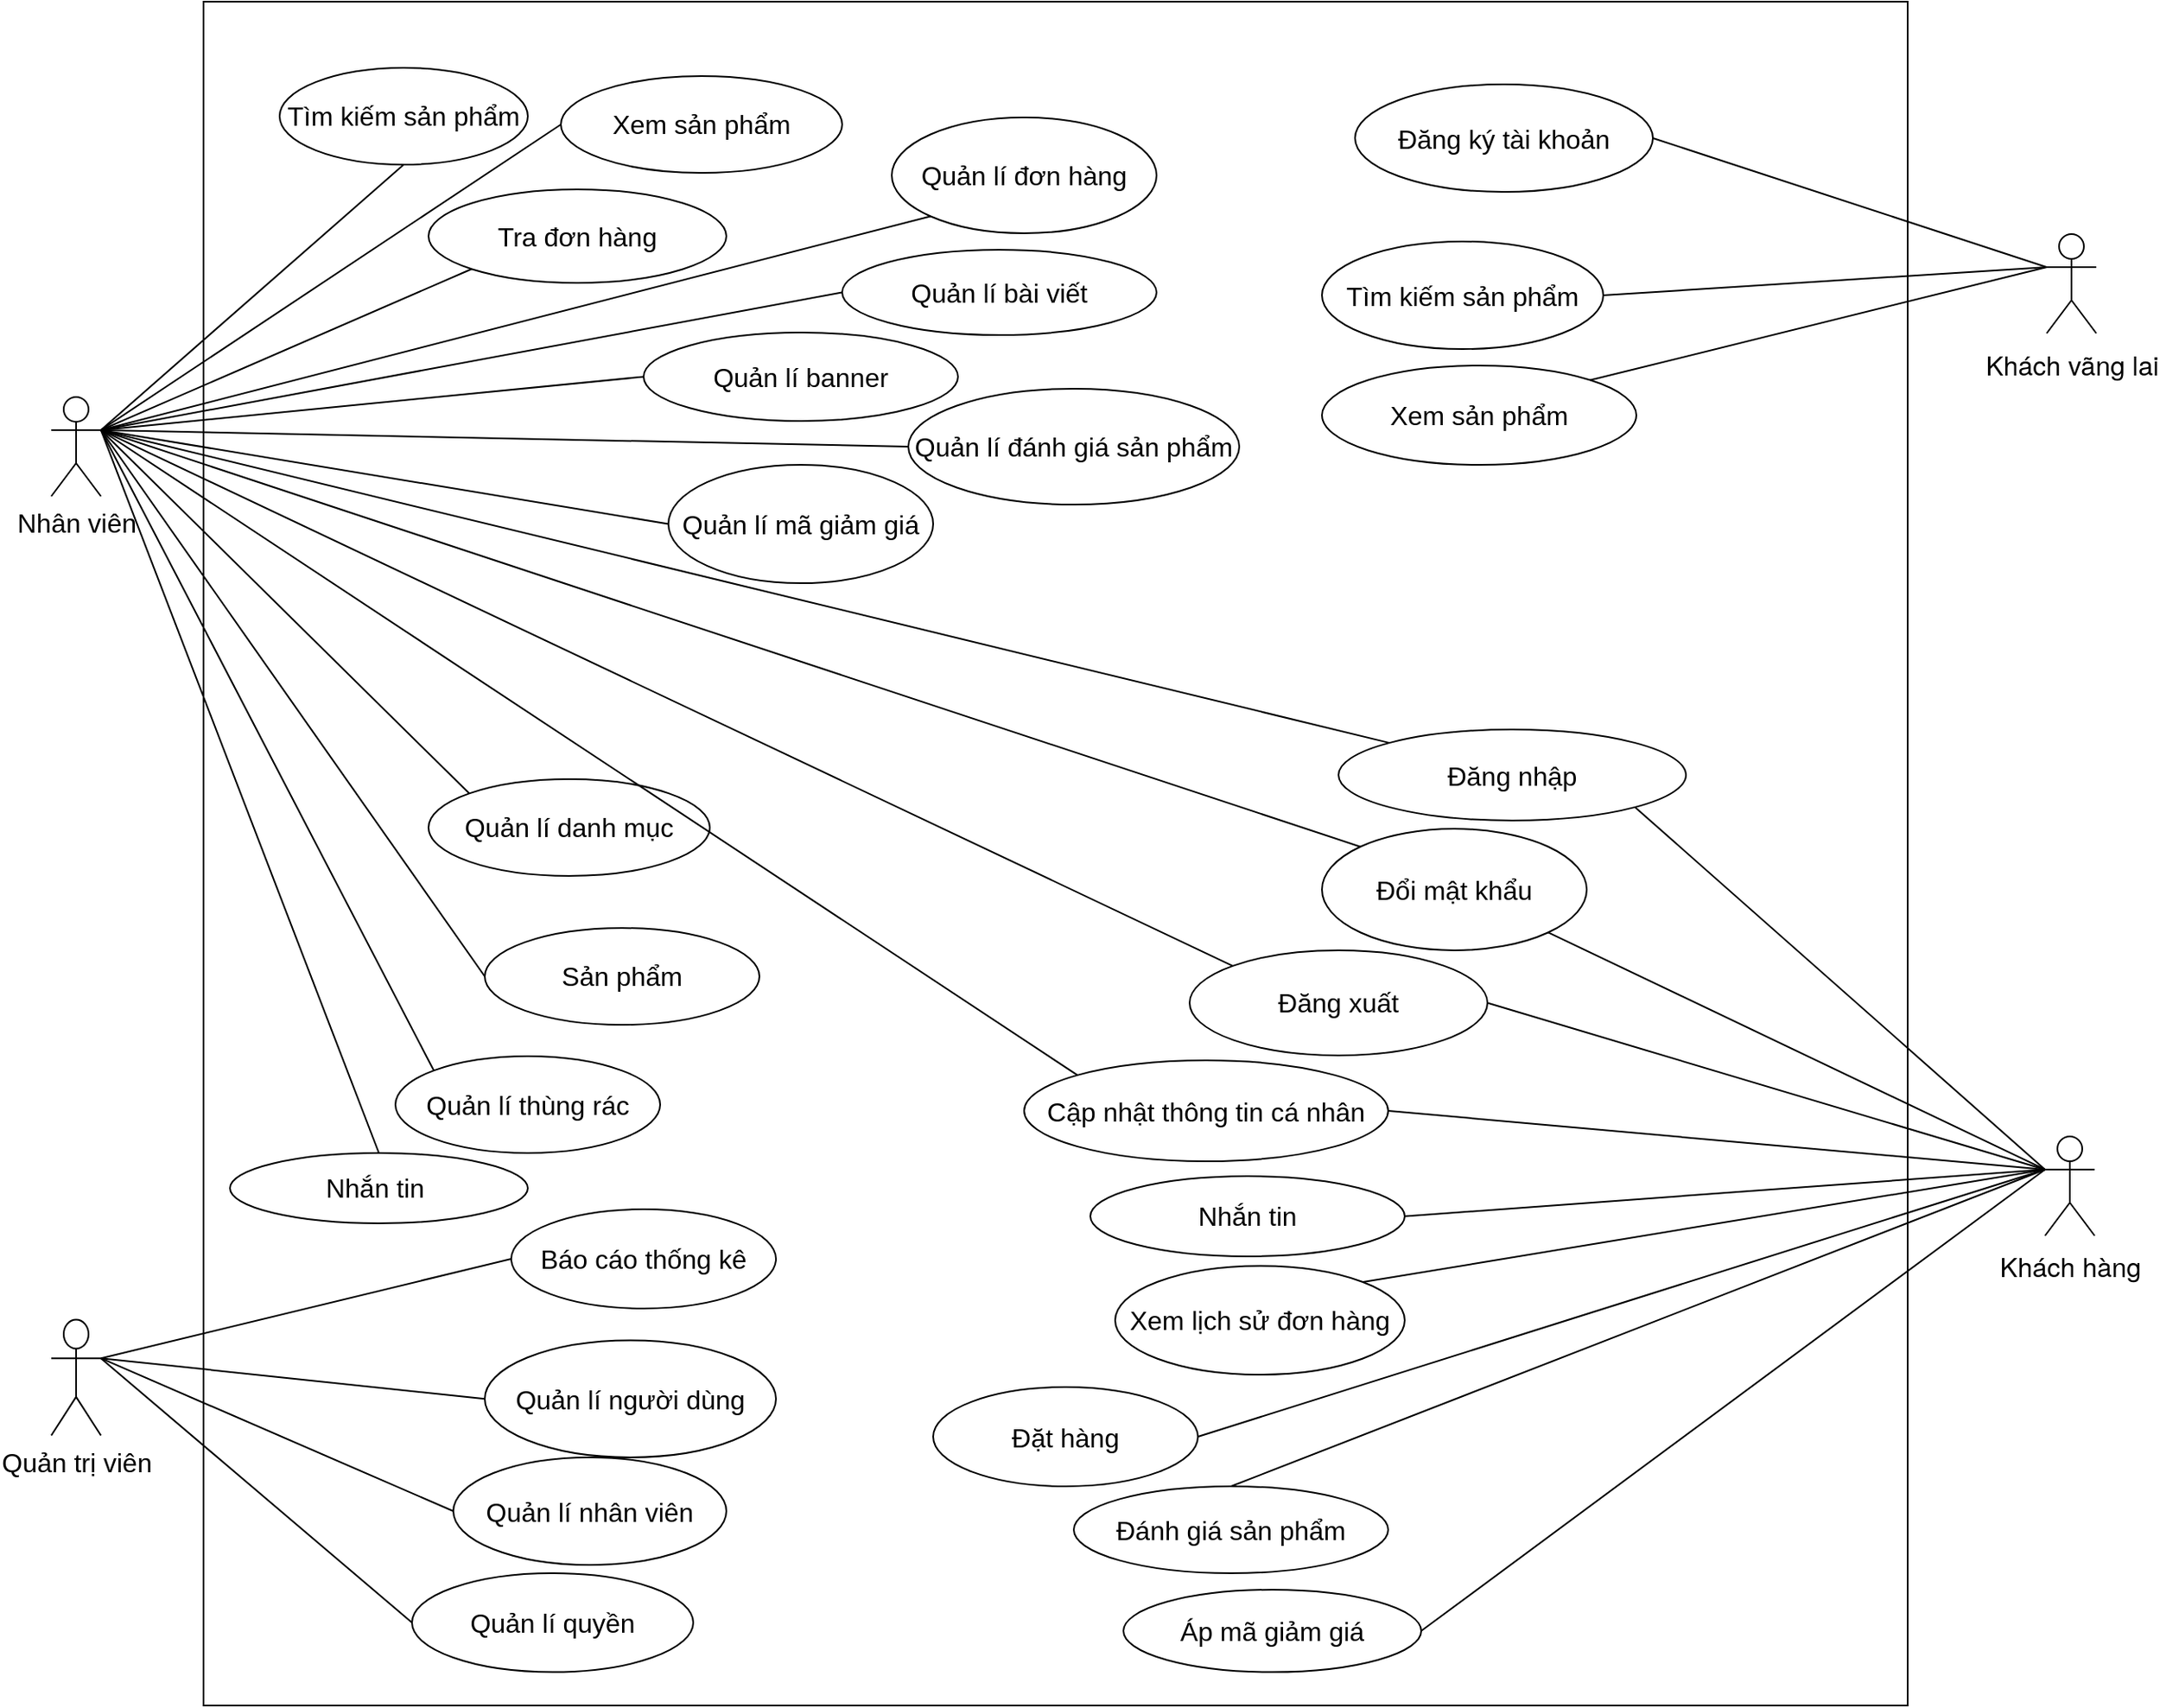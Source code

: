 <mxfile version="26.2.13" pages="5">
  <diagram name="usecase tổng" id="PIl0QiW9QwBU5Ci8UqZp">
    <mxGraphModel dx="3896" dy="1540" grid="0" gridSize="10" guides="1" tooltips="1" connect="1" arrows="1" fold="1" page="0" pageScale="1" pageWidth="827" pageHeight="1169" math="0" shadow="0">
      <root>
        <mxCell id="0" />
        <mxCell id="1" parent="0" />
        <mxCell id="yx-UkNdFMuV8NgO02xV2-1" value="" style="whiteSpace=wrap;html=1;aspect=fixed;fontSize=16;" parent="1" vertex="1">
          <mxGeometry x="-1696" y="-110" width="1030" height="1030" as="geometry" />
        </mxCell>
        <mxCell id="yx-UkNdFMuV8NgO02xV2-2" value="Nhân viên" style="shape=umlActor;verticalLabelPosition=bottom;verticalAlign=top;html=1;outlineConnect=0;shadow=0;fontSize=16;" parent="1" vertex="1">
          <mxGeometry x="-1788" y="129" width="30" height="60" as="geometry" />
        </mxCell>
        <mxCell id="yx-UkNdFMuV8NgO02xV2-3" value="Quản trị viên" style="shape=umlActor;verticalLabelPosition=bottom;verticalAlign=top;html=1;outlineConnect=0;shadow=0;fontSize=16;" parent="1" vertex="1">
          <mxGeometry x="-1788" y="686.77" width="30" height="70" as="geometry" />
        </mxCell>
        <mxCell id="yx-UkNdFMuV8NgO02xV2-4" value="&lt;p style=&quot;margin: 0px; font-style: normal; font-variant-caps: normal; font-stretch: normal; line-height: normal; font-family: &amp;quot;Helvetica Neue&amp;quot;; font-size-adjust: none; font-kerning: auto; font-variant-alternates: normal; font-variant-ligatures: normal; font-variant-numeric: normal; font-variant-east-asian: normal; font-variant-position: normal; font-feature-settings: normal; font-optical-sizing: auto; font-variation-settings: normal;&quot;&gt;Khách hàng&lt;/p&gt;" style="shape=umlActor;verticalLabelPosition=bottom;verticalAlign=top;html=1;outlineConnect=0;shadow=0;fontSize=16;" parent="1" vertex="1">
          <mxGeometry x="-583" y="576" width="30" height="60" as="geometry" />
        </mxCell>
        <mxCell id="yx-UkNdFMuV8NgO02xV2-5" value="&lt;p style=&quot;margin: 0px; font-style: normal; font-variant-caps: normal; font-stretch: normal; line-height: normal; font-family: &amp;quot;Helvetica Neue&amp;quot;; font-size-adjust: none; font-kerning: auto; font-variant-alternates: normal; font-variant-ligatures: normal; font-variant-numeric: normal; font-variant-east-asian: normal; font-variant-position: normal; font-feature-settings: normal; font-optical-sizing: auto; font-variation-settings: normal;&quot;&gt;Khách vãng lai&lt;/p&gt;" style="shape=umlActor;verticalLabelPosition=bottom;verticalAlign=top;html=1;outlineConnect=0;shadow=0;fontSize=16;" parent="1" vertex="1">
          <mxGeometry x="-582" y="30.5" width="30" height="60" as="geometry" />
        </mxCell>
        <mxCell id="yx-UkNdFMuV8NgO02xV2-6" value="Tìm kiếm sản phẩm" style="ellipse;whiteSpace=wrap;html=1;shadow=0;fontSize=16;" parent="1" vertex="1">
          <mxGeometry x="-1650" y="-70" width="150" height="58.5" as="geometry" />
        </mxCell>
        <mxCell id="yx-UkNdFMuV8NgO02xV2-7" value="Xem sản phẩm" style="ellipse;whiteSpace=wrap;html=1;shadow=0;fontSize=16;" parent="1" vertex="1">
          <mxGeometry x="-1480" y="-65" width="170" height="58.5" as="geometry" />
        </mxCell>
        <mxCell id="yx-UkNdFMuV8NgO02xV2-8" value="Quản lí đơn hàng" style="ellipse;whiteSpace=wrap;html=1;shadow=0;fontSize=16;" parent="1" vertex="1">
          <mxGeometry x="-1280" y="-40" width="160" height="70" as="geometry" />
        </mxCell>
        <mxCell id="yx-UkNdFMuV8NgO02xV2-9" value="Tra đơn hàng" style="ellipse;whiteSpace=wrap;html=1;shadow=0;fontSize=16;" parent="1" vertex="1">
          <mxGeometry x="-1560" y="3.5" width="180" height="56.5" as="geometry" />
        </mxCell>
        <mxCell id="yx-UkNdFMuV8NgO02xV2-10" value="Quản lí bài viết" style="ellipse;whiteSpace=wrap;html=1;shadow=0;fontSize=16;" parent="1" vertex="1">
          <mxGeometry x="-1310" y="40" width="190" height="51.5" as="geometry" />
        </mxCell>
        <mxCell id="yx-UkNdFMuV8NgO02xV2-11" value="Quản lí banner" style="ellipse;whiteSpace=wrap;html=1;shadow=0;fontSize=16;" parent="1" vertex="1">
          <mxGeometry x="-1430" y="90" width="190" height="53.5" as="geometry" />
        </mxCell>
        <mxCell id="yx-UkNdFMuV8NgO02xV2-12" value="Quản lí đánh giá sản phẩm" style="ellipse;whiteSpace=wrap;html=1;shadow=0;fontSize=16;" parent="1" vertex="1">
          <mxGeometry x="-1270" y="124" width="200" height="70" as="geometry" />
        </mxCell>
        <mxCell id="yx-UkNdFMuV8NgO02xV2-13" value="Quản lí mã giảm giá" style="ellipse;whiteSpace=wrap;html=1;shadow=0;fontSize=16;" parent="1" vertex="1">
          <mxGeometry x="-1415" y="170" width="160" height="71.5" as="geometry" />
        </mxCell>
        <mxCell id="yx-UkNdFMuV8NgO02xV2-14" value="Nhắn tin&amp;nbsp;" style="ellipse;whiteSpace=wrap;html=1;shadow=0;fontSize=16;" parent="1" vertex="1">
          <mxGeometry x="-1680" y="586" width="180" height="42.5" as="geometry" />
        </mxCell>
        <mxCell id="yx-UkNdFMuV8NgO02xV2-15" value="Quản lí danh mục" style="ellipse;whiteSpace=wrap;html=1;shadow=0;fontSize=16;" parent="1" vertex="1">
          <mxGeometry x="-1560" y="360" width="170" height="58.5" as="geometry" />
        </mxCell>
        <mxCell id="yx-UkNdFMuV8NgO02xV2-16" value="Quản lí thùng rác" style="ellipse;whiteSpace=wrap;html=1;shadow=0;fontSize=16;" parent="1" vertex="1">
          <mxGeometry x="-1580" y="527.5" width="160" height="58.5" as="geometry" />
        </mxCell>
        <mxCell id="yx-UkNdFMuV8NgO02xV2-17" value="Báo cáo thống kê" style="ellipse;whiteSpace=wrap;html=1;shadow=0;fontSize=16;" parent="1" vertex="1">
          <mxGeometry x="-1510" y="620" width="160" height="60" as="geometry" />
        </mxCell>
        <mxCell id="yx-UkNdFMuV8NgO02xV2-18" value="Quản lí người dùng" style="ellipse;whiteSpace=wrap;html=1;shadow=0;fontSize=16;" parent="1" vertex="1">
          <mxGeometry x="-1526" y="699.27" width="176" height="70.73" as="geometry" />
        </mxCell>
        <mxCell id="yx-UkNdFMuV8NgO02xV2-19" value="Đăng ký tài khoản" style="ellipse;whiteSpace=wrap;html=1;shadow=0;fontSize=16;" parent="1" vertex="1">
          <mxGeometry x="-1000" y="-60" width="180" height="65" as="geometry" />
        </mxCell>
        <mxCell id="yx-UkNdFMuV8NgO02xV2-20" value="Tìm kiếm sản phẩm" style="ellipse;whiteSpace=wrap;html=1;shadow=0;fontSize=16;" parent="1" vertex="1">
          <mxGeometry x="-1020" y="35" width="170" height="65" as="geometry" />
        </mxCell>
        <mxCell id="yx-UkNdFMuV8NgO02xV2-21" value="Quản lí nhân viên" style="ellipse;whiteSpace=wrap;html=1;shadow=0;fontSize=16;" parent="1" vertex="1">
          <mxGeometry x="-1545" y="770" width="165" height="65" as="geometry" />
        </mxCell>
        <mxCell id="yx-UkNdFMuV8NgO02xV2-22" value="Quản lí quyền" style="ellipse;whiteSpace=wrap;html=1;shadow=0;fontSize=16;" parent="1" vertex="1">
          <mxGeometry x="-1570" y="840" width="170" height="59.77" as="geometry" />
        </mxCell>
        <mxCell id="yx-UkNdFMuV8NgO02xV2-23" value="Xem sản phẩm" style="ellipse;whiteSpace=wrap;html=1;shadow=0;fontSize=16;" parent="1" vertex="1">
          <mxGeometry x="-1020" y="110" width="190" height="60" as="geometry" />
        </mxCell>
        <mxCell id="yx-UkNdFMuV8NgO02xV2-24" value="Đổi mật khẩu" style="ellipse;whiteSpace=wrap;html=1;shadow=0;fontSize=16;" parent="1" vertex="1">
          <mxGeometry x="-1020" y="390" width="160" height="73.5" as="geometry" />
        </mxCell>
        <mxCell id="yx-UkNdFMuV8NgO02xV2-25" value="Đặt hàng" style="ellipse;whiteSpace=wrap;html=1;shadow=0;fontSize=16;" parent="1" vertex="1">
          <mxGeometry x="-1255" y="727.5" width="160" height="60" as="geometry" />
        </mxCell>
        <mxCell id="yx-UkNdFMuV8NgO02xV2-26" value="Cập nhật thông tin cá nhân" style="ellipse;whiteSpace=wrap;html=1;shadow=0;fontSize=16;" parent="1" vertex="1">
          <mxGeometry x="-1200" y="530" width="220" height="61" as="geometry" />
        </mxCell>
        <mxCell id="yx-UkNdFMuV8NgO02xV2-27" value="Nhắn tin" style="ellipse;whiteSpace=wrap;html=1;shadow=0;fontSize=16;" parent="1" vertex="1">
          <mxGeometry x="-1160" y="600" width="190" height="48.5" as="geometry" />
        </mxCell>
        <mxCell id="yx-UkNdFMuV8NgO02xV2-28" value="Đánh giá sản phẩm" style="ellipse;whiteSpace=wrap;html=1;shadow=0;fontSize=16;" parent="1" vertex="1">
          <mxGeometry x="-1170" y="787.5" width="190" height="52.5" as="geometry" />
        </mxCell>
        <mxCell id="yx-UkNdFMuV8NgO02xV2-29" value="Xem lịch sử đơn hàng" style="ellipse;whiteSpace=wrap;html=1;shadow=0;fontSize=16;" parent="1" vertex="1">
          <mxGeometry x="-1145" y="654.27" width="175" height="65.73" as="geometry" />
        </mxCell>
        <mxCell id="yx-UkNdFMuV8NgO02xV2-30" value="Áp mã giảm giá" style="ellipse;whiteSpace=wrap;html=1;shadow=0;fontSize=16;" parent="1" vertex="1">
          <mxGeometry x="-1140" y="850" width="180" height="49.77" as="geometry" />
        </mxCell>
        <mxCell id="yx-UkNdFMuV8NgO02xV2-31" value="Đăng xuất" style="ellipse;whiteSpace=wrap;html=1;shadow=0;fontSize=16;" parent="1" vertex="1">
          <mxGeometry x="-1100" y="463.5" width="180" height="63.5" as="geometry" />
        </mxCell>
        <mxCell id="yx-UkNdFMuV8NgO02xV2-32" value="Đăng nhập" style="ellipse;whiteSpace=wrap;html=1;shadow=0;fontSize=16;" parent="1" vertex="1">
          <mxGeometry x="-1010" y="330" width="210" height="55" as="geometry" />
        </mxCell>
        <mxCell id="yx-UkNdFMuV8NgO02xV2-33" value="" style="endArrow=none;html=1;rounded=0;entryX=0.5;entryY=1;entryDx=0;entryDy=0;shadow=0;exitX=1;exitY=0.333;exitDx=0;exitDy=0;exitPerimeter=0;fontSize=16;" parent="1" source="yx-UkNdFMuV8NgO02xV2-2" target="yx-UkNdFMuV8NgO02xV2-6" edge="1">
          <mxGeometry width="50" height="50" relative="1" as="geometry">
            <mxPoint x="-1620" y="153.5" as="sourcePoint" />
            <mxPoint x="-1330" y="23.5" as="targetPoint" />
          </mxGeometry>
        </mxCell>
        <mxCell id="yx-UkNdFMuV8NgO02xV2-34" value="" style="endArrow=none;html=1;rounded=0;entryX=0;entryY=0.5;entryDx=0;entryDy=0;shadow=0;exitX=1;exitY=0.333;exitDx=0;exitDy=0;exitPerimeter=0;fontSize=16;" parent="1" source="yx-UkNdFMuV8NgO02xV2-2" target="yx-UkNdFMuV8NgO02xV2-7" edge="1">
          <mxGeometry width="50" height="50" relative="1" as="geometry">
            <mxPoint x="-1620" y="153.5" as="sourcePoint" />
            <mxPoint x="-1550" y="-1.5" as="targetPoint" />
          </mxGeometry>
        </mxCell>
        <mxCell id="yx-UkNdFMuV8NgO02xV2-35" value="" style="endArrow=none;html=1;rounded=0;entryX=0;entryY=1;entryDx=0;entryDy=0;shadow=0;exitX=1;exitY=0.333;exitDx=0;exitDy=0;exitPerimeter=0;fontSize=16;" parent="1" source="yx-UkNdFMuV8NgO02xV2-2" target="yx-UkNdFMuV8NgO02xV2-9" edge="1">
          <mxGeometry width="50" height="50" relative="1" as="geometry">
            <mxPoint x="-1620" y="153.5" as="sourcePoint" />
            <mxPoint x="-1490" y="-8.5" as="targetPoint" />
          </mxGeometry>
        </mxCell>
        <mxCell id="yx-UkNdFMuV8NgO02xV2-36" value="" style="endArrow=none;html=1;rounded=0;entryX=0;entryY=1;entryDx=0;entryDy=0;shadow=0;exitX=1;exitY=0.333;exitDx=0;exitDy=0;exitPerimeter=0;fontSize=16;" parent="1" source="yx-UkNdFMuV8NgO02xV2-2" target="yx-UkNdFMuV8NgO02xV2-8" edge="1">
          <mxGeometry width="50" height="50" relative="1" as="geometry">
            <mxPoint x="-1620" y="153.5" as="sourcePoint" />
            <mxPoint x="-1473" y="43.5" as="targetPoint" />
          </mxGeometry>
        </mxCell>
        <mxCell id="yx-UkNdFMuV8NgO02xV2-37" value="" style="endArrow=none;html=1;rounded=0;entryX=0;entryY=0.5;entryDx=0;entryDy=0;shadow=0;exitX=1;exitY=0.333;exitDx=0;exitDy=0;exitPerimeter=0;fontSize=16;" parent="1" source="yx-UkNdFMuV8NgO02xV2-2" target="yx-UkNdFMuV8NgO02xV2-10" edge="1">
          <mxGeometry width="50" height="50" relative="1" as="geometry">
            <mxPoint x="-1620" y="153.5" as="sourcePoint" />
            <mxPoint x="-1400" y="56.5" as="targetPoint" />
          </mxGeometry>
        </mxCell>
        <mxCell id="yx-UkNdFMuV8NgO02xV2-38" value="" style="endArrow=none;html=1;rounded=0;entryX=0;entryY=0.5;entryDx=0;entryDy=0;shadow=0;exitX=1;exitY=0.333;exitDx=0;exitDy=0;exitPerimeter=0;fontSize=16;" parent="1" source="yx-UkNdFMuV8NgO02xV2-2" target="yx-UkNdFMuV8NgO02xV2-11" edge="1">
          <mxGeometry width="50" height="50" relative="1" as="geometry">
            <mxPoint x="-1620" y="153.5" as="sourcePoint" />
            <mxPoint x="-1370" y="96.5" as="targetPoint" />
          </mxGeometry>
        </mxCell>
        <mxCell id="yx-UkNdFMuV8NgO02xV2-39" value="" style="endArrow=none;html=1;rounded=0;entryX=0;entryY=0.5;entryDx=0;entryDy=0;shadow=0;exitX=1;exitY=0.333;exitDx=0;exitDy=0;exitPerimeter=0;fontSize=16;" parent="1" source="yx-UkNdFMuV8NgO02xV2-2" target="yx-UkNdFMuV8NgO02xV2-12" edge="1">
          <mxGeometry width="50" height="50" relative="1" as="geometry">
            <mxPoint x="-1620" y="153.5" as="sourcePoint" />
            <mxPoint x="-1350" y="136.5" as="targetPoint" />
          </mxGeometry>
        </mxCell>
        <mxCell id="yx-UkNdFMuV8NgO02xV2-40" value="" style="endArrow=none;html=1;rounded=0;entryX=0;entryY=0.5;entryDx=0;entryDy=0;shadow=0;exitX=1;exitY=0.333;exitDx=0;exitDy=0;exitPerimeter=0;fontSize=16;" parent="1" source="yx-UkNdFMuV8NgO02xV2-2" target="yx-UkNdFMuV8NgO02xV2-13" edge="1">
          <mxGeometry width="50" height="50" relative="1" as="geometry">
            <mxPoint x="-1620" y="153.5" as="sourcePoint" />
            <mxPoint x="-1360" y="178.5" as="targetPoint" />
          </mxGeometry>
        </mxCell>
        <mxCell id="yx-UkNdFMuV8NgO02xV2-41" value="" style="endArrow=none;html=1;rounded=0;entryX=0;entryY=0;entryDx=0;entryDy=0;shadow=0;exitX=1;exitY=0.333;exitDx=0;exitDy=0;exitPerimeter=0;fontSize=16;" parent="1" source="yx-UkNdFMuV8NgO02xV2-2" target="yx-UkNdFMuV8NgO02xV2-15" edge="1">
          <mxGeometry width="50" height="50" relative="1" as="geometry">
            <mxPoint x="-1620" y="153.5" as="sourcePoint" />
            <mxPoint x="-1290" y="231.5" as="targetPoint" />
          </mxGeometry>
        </mxCell>
        <mxCell id="yx-UkNdFMuV8NgO02xV2-42" value="" style="endArrow=none;html=1;rounded=0;entryX=0;entryY=0;entryDx=0;entryDy=0;shadow=0;exitX=1;exitY=0.333;exitDx=0;exitDy=0;exitPerimeter=0;fontSize=16;" parent="1" source="yx-UkNdFMuV8NgO02xV2-2" target="yx-UkNdFMuV8NgO02xV2-16" edge="1">
          <mxGeometry width="50" height="50" relative="1" as="geometry">
            <mxPoint x="-1620" y="153.5" as="sourcePoint" />
            <mxPoint x="-1501" y="330.5" as="targetPoint" />
          </mxGeometry>
        </mxCell>
        <mxCell id="yx-UkNdFMuV8NgO02xV2-43" value="" style="endArrow=none;html=1;rounded=0;entryX=0.5;entryY=0;entryDx=0;entryDy=0;shadow=0;exitX=1;exitY=0.333;exitDx=0;exitDy=0;exitPerimeter=0;fontSize=16;" parent="1" source="yx-UkNdFMuV8NgO02xV2-2" target="yx-UkNdFMuV8NgO02xV2-14" edge="1">
          <mxGeometry width="50" height="50" relative="1" as="geometry">
            <mxPoint x="-1620" y="153.5" as="sourcePoint" />
            <mxPoint x="-1521" y="390.5" as="targetPoint" />
          </mxGeometry>
        </mxCell>
        <mxCell id="yx-UkNdFMuV8NgO02xV2-44" value="" style="endArrow=none;html=1;rounded=0;entryX=0;entryY=0;entryDx=0;entryDy=0;shadow=0;exitX=1;exitY=0.333;exitDx=0;exitDy=0;exitPerimeter=0;fontSize=16;" parent="1" source="yx-UkNdFMuV8NgO02xV2-2" target="yx-UkNdFMuV8NgO02xV2-32" edge="1">
          <mxGeometry width="50" height="50" relative="1" as="geometry">
            <mxPoint x="-1620" y="153.5" as="sourcePoint" />
            <mxPoint x="-1540" y="443.5" as="targetPoint" />
          </mxGeometry>
        </mxCell>
        <mxCell id="yx-UkNdFMuV8NgO02xV2-45" value="" style="endArrow=none;html=1;rounded=0;entryX=0;entryY=0;entryDx=0;entryDy=0;shadow=0;exitX=1;exitY=0.333;exitDx=0;exitDy=0;exitPerimeter=0;fontSize=16;" parent="1" source="yx-UkNdFMuV8NgO02xV2-2" target="yx-UkNdFMuV8NgO02xV2-24" edge="1">
          <mxGeometry width="50" height="50" relative="1" as="geometry">
            <mxPoint x="-1620" y="153.5" as="sourcePoint" />
            <mxPoint x="-930" y="390.5" as="targetPoint" />
          </mxGeometry>
        </mxCell>
        <mxCell id="yx-UkNdFMuV8NgO02xV2-46" value="" style="endArrow=none;html=1;rounded=0;entryX=0;entryY=0;entryDx=0;entryDy=0;shadow=0;exitX=1;exitY=0.333;exitDx=0;exitDy=0;exitPerimeter=0;fontSize=16;" parent="1" source="yx-UkNdFMuV8NgO02xV2-2" target="yx-UkNdFMuV8NgO02xV2-31" edge="1">
          <mxGeometry width="50" height="50" relative="1" as="geometry">
            <mxPoint x="-1620" y="153.5" as="sourcePoint" />
            <mxPoint x="-970" y="435.5" as="targetPoint" />
          </mxGeometry>
        </mxCell>
        <mxCell id="yx-UkNdFMuV8NgO02xV2-47" value="" style="endArrow=none;html=1;rounded=0;entryX=0;entryY=0;entryDx=0;entryDy=0;shadow=0;exitX=1;exitY=0.333;exitDx=0;exitDy=0;exitPerimeter=0;fontSize=16;" parent="1" source="yx-UkNdFMuV8NgO02xV2-2" target="yx-UkNdFMuV8NgO02xV2-26" edge="1">
          <mxGeometry width="50" height="50" relative="1" as="geometry">
            <mxPoint x="-1620" y="153.5" as="sourcePoint" />
            <mxPoint x="-1030" y="485.5" as="targetPoint" />
          </mxGeometry>
        </mxCell>
        <mxCell id="yx-UkNdFMuV8NgO02xV2-48" value="" style="endArrow=none;html=1;rounded=0;entryX=0;entryY=0.333;entryDx=0;entryDy=0;entryPerimeter=0;exitX=1;exitY=1;exitDx=0;exitDy=0;shadow=0;fontSize=16;" parent="1" source="yx-UkNdFMuV8NgO02xV2-32" target="yx-UkNdFMuV8NgO02xV2-4" edge="1">
          <mxGeometry width="50" height="50" relative="1" as="geometry">
            <mxPoint x="-910" y="343.5" as="sourcePoint" />
            <mxPoint x="-860" y="293.5" as="targetPoint" />
          </mxGeometry>
        </mxCell>
        <mxCell id="yx-UkNdFMuV8NgO02xV2-49" value="" style="endArrow=none;html=1;rounded=0;exitX=1;exitY=1;exitDx=0;exitDy=0;shadow=0;entryX=0;entryY=0.333;entryDx=0;entryDy=0;entryPerimeter=0;fontSize=16;" parent="1" source="yx-UkNdFMuV8NgO02xV2-24" target="yx-UkNdFMuV8NgO02xV2-4" edge="1">
          <mxGeometry width="50" height="50" relative="1" as="geometry">
            <mxPoint x="-831" y="421.5" as="sourcePoint" />
            <mxPoint x="-770" y="613.5" as="targetPoint" />
          </mxGeometry>
        </mxCell>
        <mxCell id="yx-UkNdFMuV8NgO02xV2-50" value="" style="endArrow=none;html=1;rounded=0;exitX=1;exitY=0.5;exitDx=0;exitDy=0;shadow=0;entryX=0;entryY=0.333;entryDx=0;entryDy=0;entryPerimeter=0;fontSize=16;" parent="1" source="yx-UkNdFMuV8NgO02xV2-31" target="yx-UkNdFMuV8NgO02xV2-4" edge="1">
          <mxGeometry width="50" height="50" relative="1" as="geometry">
            <mxPoint x="-871" y="466.5" as="sourcePoint" />
            <mxPoint x="-770" y="613.5" as="targetPoint" />
          </mxGeometry>
        </mxCell>
        <mxCell id="yx-UkNdFMuV8NgO02xV2-51" value="" style="endArrow=none;html=1;rounded=0;exitX=1;exitY=0.5;exitDx=0;exitDy=0;shadow=0;entryX=0;entryY=0.333;entryDx=0;entryDy=0;entryPerimeter=0;fontSize=16;" parent="1" source="yx-UkNdFMuV8NgO02xV2-26" target="yx-UkNdFMuV8NgO02xV2-4" edge="1">
          <mxGeometry width="50" height="50" relative="1" as="geometry">
            <mxPoint x="-910" y="501.5" as="sourcePoint" />
            <mxPoint x="-770" y="613.5" as="targetPoint" />
          </mxGeometry>
        </mxCell>
        <mxCell id="yx-UkNdFMuV8NgO02xV2-52" value="" style="endArrow=none;html=1;rounded=0;exitX=1;exitY=0.5;exitDx=0;exitDy=0;shadow=0;entryX=0;entryY=0.333;entryDx=0;entryDy=0;entryPerimeter=0;fontSize=16;" parent="1" source="yx-UkNdFMuV8NgO02xV2-27" target="yx-UkNdFMuV8NgO02xV2-4" edge="1">
          <mxGeometry width="50" height="50" relative="1" as="geometry">
            <mxPoint x="-950" y="551.5" as="sourcePoint" />
            <mxPoint x="-770" y="613.5" as="targetPoint" />
          </mxGeometry>
        </mxCell>
        <mxCell id="yx-UkNdFMuV8NgO02xV2-53" value="" style="endArrow=none;html=1;rounded=0;exitX=1;exitY=0;exitDx=0;exitDy=0;shadow=0;entryX=0;entryY=0.333;entryDx=0;entryDy=0;entryPerimeter=0;fontSize=16;" parent="1" source="yx-UkNdFMuV8NgO02xV2-29" target="yx-UkNdFMuV8NgO02xV2-4" edge="1">
          <mxGeometry width="50" height="50" relative="1" as="geometry">
            <mxPoint x="-980" y="671.5" as="sourcePoint" />
            <mxPoint x="-770" y="613.5" as="targetPoint" />
          </mxGeometry>
        </mxCell>
        <mxCell id="yx-UkNdFMuV8NgO02xV2-54" value="" style="endArrow=none;html=1;rounded=0;exitX=1;exitY=0.5;exitDx=0;exitDy=0;shadow=0;entryX=0;entryY=0.333;entryDx=0;entryDy=0;entryPerimeter=0;fontSize=16;" parent="1" source="yx-UkNdFMuV8NgO02xV2-25" target="yx-UkNdFMuV8NgO02xV2-4" edge="1">
          <mxGeometry width="50" height="50" relative="1" as="geometry">
            <mxPoint x="-951" y="700.5" as="sourcePoint" />
            <mxPoint x="-770" y="613.5" as="targetPoint" />
          </mxGeometry>
        </mxCell>
        <mxCell id="yx-UkNdFMuV8NgO02xV2-55" value="" style="endArrow=none;html=1;rounded=0;exitX=0.5;exitY=0;exitDx=0;exitDy=0;shadow=0;entryX=0;entryY=0.333;entryDx=0;entryDy=0;entryPerimeter=0;fontSize=16;" parent="1" source="yx-UkNdFMuV8NgO02xV2-28" target="yx-UkNdFMuV8NgO02xV2-4" edge="1">
          <mxGeometry width="50" height="50" relative="1" as="geometry">
            <mxPoint x="-990" y="811.5" as="sourcePoint" />
            <mxPoint x="-730" y="614" as="targetPoint" />
          </mxGeometry>
        </mxCell>
        <mxCell id="yx-UkNdFMuV8NgO02xV2-56" value="" style="endArrow=none;html=1;rounded=0;exitX=1;exitY=0.5;exitDx=0;exitDy=0;shadow=0;entryX=0;entryY=0.333;entryDx=0;entryDy=0;entryPerimeter=0;fontSize=16;" parent="1" source="yx-UkNdFMuV8NgO02xV2-30" target="yx-UkNdFMuV8NgO02xV2-4" edge="1">
          <mxGeometry width="50" height="50" relative="1" as="geometry">
            <mxPoint x="-970" y="833.5" as="sourcePoint" />
            <mxPoint x="-770" y="613.5" as="targetPoint" />
          </mxGeometry>
        </mxCell>
        <mxCell id="yx-UkNdFMuV8NgO02xV2-57" value="" style="endArrow=none;html=1;rounded=0;exitX=1;exitY=0.5;exitDx=0;exitDy=0;entryX=0;entryY=0.333;entryDx=0;entryDy=0;entryPerimeter=0;shadow=0;fontSize=16;" parent="1" source="yx-UkNdFMuV8NgO02xV2-19" target="yx-UkNdFMuV8NgO02xV2-5" edge="1">
          <mxGeometry width="50" height="50" relative="1" as="geometry">
            <mxPoint x="-900" y="813" as="sourcePoint" />
            <mxPoint x="-750" y="520" as="targetPoint" />
          </mxGeometry>
        </mxCell>
        <mxCell id="yx-UkNdFMuV8NgO02xV2-58" value="" style="endArrow=none;html=1;rounded=0;exitX=1;exitY=0.5;exitDx=0;exitDy=0;entryX=0;entryY=0.333;entryDx=0;entryDy=0;entryPerimeter=0;shadow=0;fontSize=16;" parent="1" source="yx-UkNdFMuV8NgO02xV2-20" target="yx-UkNdFMuV8NgO02xV2-5" edge="1">
          <mxGeometry width="50" height="50" relative="1" as="geometry">
            <mxPoint x="-810" y="-7" as="sourcePoint" />
            <mxPoint x="-760" y="60" as="targetPoint" />
          </mxGeometry>
        </mxCell>
        <mxCell id="yx-UkNdFMuV8NgO02xV2-59" value="" style="endArrow=none;html=1;rounded=0;exitX=1;exitY=0;exitDx=0;exitDy=0;entryX=0;entryY=0.333;entryDx=0;entryDy=0;entryPerimeter=0;shadow=0;fontSize=16;" parent="1" source="yx-UkNdFMuV8NgO02xV2-23" target="yx-UkNdFMuV8NgO02xV2-5" edge="1">
          <mxGeometry width="50" height="50" relative="1" as="geometry">
            <mxPoint x="-840" y="68" as="sourcePoint" />
            <mxPoint x="-760" y="60" as="targetPoint" />
          </mxGeometry>
        </mxCell>
        <mxCell id="yx-UkNdFMuV8NgO02xV2-60" value="" style="endArrow=none;html=1;rounded=0;exitX=1;exitY=0.333;exitDx=0;exitDy=0;exitPerimeter=0;entryX=0;entryY=0.5;entryDx=0;entryDy=0;shadow=0;fontSize=16;" parent="1" source="yx-UkNdFMuV8NgO02xV2-3" target="yx-UkNdFMuV8NgO02xV2-17" edge="1">
          <mxGeometry width="50" height="50" relative="1" as="geometry">
            <mxPoint x="-1436" y="566.77" as="sourcePoint" />
            <mxPoint x="-1514.05" y="680.0" as="targetPoint" />
          </mxGeometry>
        </mxCell>
        <mxCell id="yx-UkNdFMuV8NgO02xV2-61" value="" style="endArrow=none;html=1;rounded=0;exitX=1;exitY=0.333;exitDx=0;exitDy=0;exitPerimeter=0;entryX=0;entryY=0.5;entryDx=0;entryDy=0;shadow=0;fontSize=16;" parent="1" source="yx-UkNdFMuV8NgO02xV2-3" target="yx-UkNdFMuV8NgO02xV2-18" edge="1">
          <mxGeometry width="50" height="50" relative="1" as="geometry">
            <mxPoint x="-1616" y="719.77" as="sourcePoint" />
            <mxPoint x="-1566" y="634.77" as="targetPoint" />
          </mxGeometry>
        </mxCell>
        <mxCell id="yx-UkNdFMuV8NgO02xV2-62" value="" style="endArrow=none;html=1;rounded=0;entryX=0;entryY=0.5;entryDx=0;entryDy=0;exitX=1;exitY=0.333;exitDx=0;exitDy=0;exitPerimeter=0;shadow=0;fontSize=16;" parent="1" source="yx-UkNdFMuV8NgO02xV2-3" target="yx-UkNdFMuV8NgO02xV2-21" edge="1">
          <mxGeometry width="50" height="50" relative="1" as="geometry">
            <mxPoint x="-1606" y="676.77" as="sourcePoint" />
            <mxPoint x="-1526" y="669.77" as="targetPoint" />
          </mxGeometry>
        </mxCell>
        <mxCell id="yx-UkNdFMuV8NgO02xV2-63" value="" style="endArrow=none;html=1;rounded=0;entryX=0;entryY=0.5;entryDx=0;entryDy=0;exitX=1;exitY=0.333;exitDx=0;exitDy=0;exitPerimeter=0;shadow=0;fontSize=16;" parent="1" source="yx-UkNdFMuV8NgO02xV2-3" target="yx-UkNdFMuV8NgO02xV2-22" edge="1">
          <mxGeometry width="50" height="50" relative="1" as="geometry">
            <mxPoint x="-1616" y="719.77" as="sourcePoint" />
            <mxPoint x="-1526" y="721.77" as="targetPoint" />
          </mxGeometry>
        </mxCell>
        <mxCell id="yx-UkNdFMuV8NgO02xV2-64" value="Sản phẩm" style="ellipse;whiteSpace=wrap;html=1;shadow=0;fontSize=16;" parent="1" vertex="1">
          <mxGeometry x="-1526" y="450" width="166" height="58.5" as="geometry" />
        </mxCell>
        <mxCell id="yx-UkNdFMuV8NgO02xV2-65" value="" style="endArrow=none;html=1;rounded=0;entryX=0;entryY=0.5;entryDx=0;entryDy=0;shadow=0;exitX=1;exitY=0.333;exitDx=0;exitDy=0;exitPerimeter=0;fontSize=16;" parent="1" source="yx-UkNdFMuV8NgO02xV2-2" target="yx-UkNdFMuV8NgO02xV2-64" edge="1">
          <mxGeometry width="50" height="50" relative="1" as="geometry">
            <mxPoint x="-1616" y="147.5" as="sourcePoint" />
            <mxPoint x="-1512" y="302.5" as="targetPoint" />
          </mxGeometry>
        </mxCell>
      </root>
    </mxGraphModel>
  </diagram>
  <diagram id="Rv2uLqAO8eu8_eO7NFJx" name="người dùng">
    <mxGraphModel dx="2370" dy="1425" grid="0" gridSize="10" guides="1" tooltips="1" connect="1" arrows="1" fold="1" page="0" pageScale="1" pageWidth="827" pageHeight="1169" math="0" shadow="0">
      <root>
        <mxCell id="0" />
        <mxCell id="1" parent="0" />
        <mxCell id="jIaXny8a1QHgfy8KLxaS-1" value="" style="whiteSpace=wrap;html=1;aspect=fixed;" parent="1" vertex="1">
          <mxGeometry x="601" y="261" width="1155" height="1155" as="geometry" />
        </mxCell>
        <mxCell id="jIaXny8a1QHgfy8KLxaS-2" value="Quản lí thông tin tài khoản" style="ellipse;whiteSpace=wrap;html=1;fontSize=15;" parent="1" vertex="1">
          <mxGeometry x="924" y="334" width="200" height="60" as="geometry" />
        </mxCell>
        <mxCell id="jIaXny8a1QHgfy8KLxaS-3" value="&lt;p style=&quot;margin: 0px; font-style: normal; font-variant-caps: normal; font-stretch: normal; font-size: 13px; line-height: normal; font-family: &amp;quot;Helvetica Neue&amp;quot;; font-size-adjust: none; font-kerning: auto; font-variant-alternates: normal; font-variant-ligatures: normal; font-variant-numeric: normal; font-variant-east-asian: normal; font-variant-position: normal; font-variant-emoji: normal; font-feature-settings: normal; font-optical-sizing: auto; font-variation-settings: normal;&quot;&gt;Khách hàng&lt;/p&gt;" style="shape=umlActor;verticalLabelPosition=bottom;verticalAlign=top;html=1;outlineConnect=0;" parent="1" vertex="1">
          <mxGeometry x="413" y="818" width="40" height="80" as="geometry" />
        </mxCell>
        <mxCell id="jIaXny8a1QHgfy8KLxaS-4" value="Đổi màt khẩu" style="ellipse;whiteSpace=wrap;html=1;fontSize=15;" parent="1" vertex="1">
          <mxGeometry x="1214" y="284" width="170" height="60" as="geometry" />
        </mxCell>
        <mxCell id="jIaXny8a1QHgfy8KLxaS-5" value="Quên mật khẩu" style="ellipse;whiteSpace=wrap;html=1;fontSize=15;" parent="1" vertex="1">
          <mxGeometry x="1234" y="374" width="170" height="60" as="geometry" />
        </mxCell>
        <mxCell id="jIaXny8a1QHgfy8KLxaS-6" value="Cập nhật thông tin cá nhân" style="ellipse;whiteSpace=wrap;html=1;fontSize=15;" parent="1" vertex="1">
          <mxGeometry x="944" y="494" width="200" height="60" as="geometry" />
        </mxCell>
        <mxCell id="jIaXny8a1QHgfy8KLxaS-7" value="Tên, tuổi, SĐT" style="ellipse;whiteSpace=wrap;html=1;fontSize=15;" parent="1" vertex="1">
          <mxGeometry x="1234" y="454" width="170" height="60" as="geometry" />
        </mxCell>
        <mxCell id="jIaXny8a1QHgfy8KLxaS-8" value="Địa chỉ nhận hàng&amp;nbsp;" style="ellipse;whiteSpace=wrap;html=1;fontSize=15;" parent="1" vertex="1">
          <mxGeometry x="1234" y="534" width="170" height="60" as="geometry" />
        </mxCell>
        <mxCell id="jIaXny8a1QHgfy8KLxaS-9" value="Đánh giá sản phẩm" style="ellipse;whiteSpace=wrap;html=1;fontSize=15;" parent="1" vertex="1">
          <mxGeometry x="944" y="584" width="200" height="60" as="geometry" />
        </mxCell>
        <mxCell id="jIaXny8a1QHgfy8KLxaS-10" value="Đặt hàng" style="ellipse;whiteSpace=wrap;html=1;fontSize=15;" parent="1" vertex="1">
          <mxGeometry x="954" y="694" width="200" height="60" as="geometry" />
        </mxCell>
        <mxCell id="jIaXny8a1QHgfy8KLxaS-11" value="Theo dõi đơn hàng" style="ellipse;whiteSpace=wrap;html=1;fontSize=15;" parent="1" vertex="1">
          <mxGeometry x="954" y="804" width="200" height="60" as="geometry" />
        </mxCell>
        <mxCell id="jIaXny8a1QHgfy8KLxaS-12" value="Hoàn hàng" style="ellipse;whiteSpace=wrap;html=1;fontSize=15;" parent="1" vertex="1">
          <mxGeometry x="964" y="884" width="200" height="60" as="geometry" />
        </mxCell>
        <mxCell id="jIaXny8a1QHgfy8KLxaS-13" value="Tìm kiếm sản phẩm" style="ellipse;whiteSpace=wrap;html=1;fontSize=15;" parent="1" vertex="1">
          <mxGeometry x="964" y="974" width="200" height="60" as="geometry" />
        </mxCell>
        <mxCell id="jIaXny8a1QHgfy8KLxaS-14" value="Áp voucher" style="ellipse;whiteSpace=wrap;html=1;fontSize=15;" parent="1" vertex="1">
          <mxGeometry x="974" y="1234" width="200" height="60" as="geometry" />
        </mxCell>
        <mxCell id="jIaXny8a1QHgfy8KLxaS-15" value="Xác nhận đơn hàng" style="ellipse;whiteSpace=wrap;html=1;fontSize=15;" parent="1" vertex="1">
          <mxGeometry x="964" y="1144" width="200" height="60" as="geometry" />
        </mxCell>
        <mxCell id="jIaXny8a1QHgfy8KLxaS-16" value="Xem sản phẩm" style="ellipse;whiteSpace=wrap;html=1;fontSize=15;" parent="1" vertex="1">
          <mxGeometry x="964" y="1074" width="200" height="60" as="geometry" />
        </mxCell>
        <mxCell id="jIaXny8a1QHgfy8KLxaS-17" value="Nhắn tin" style="ellipse;whiteSpace=wrap;html=1;fontSize=15;" parent="1" vertex="1">
          <mxGeometry x="974" y="1334" width="200" height="60" as="geometry" />
        </mxCell>
        <mxCell id="jIaXny8a1QHgfy8KLxaS-18" value="Chọn phương thức thanh toán" style="ellipse;whiteSpace=wrap;html=1;fontSize=15;" parent="1" vertex="1">
          <mxGeometry x="1246" y="676" width="170" height="60" as="geometry" />
        </mxCell>
        <mxCell id="jIaXny8a1QHgfy8KLxaS-19" value="Áp mã voucher" style="ellipse;whiteSpace=wrap;html=1;fontSize=15;" parent="1" vertex="1">
          <mxGeometry x="1236" y="606" width="170" height="60" as="geometry" />
        </mxCell>
        <mxCell id="jIaXny8a1QHgfy8KLxaS-20" value="Tìm kiếm theo tên" style="ellipse;whiteSpace=wrap;html=1;fontSize=15;" parent="1" vertex="1">
          <mxGeometry x="1264" y="1016" width="170" height="60" as="geometry" />
        </mxCell>
        <mxCell id="jIaXny8a1QHgfy8KLxaS-21" value="Lọc sản phẩm (giá, tên)" style="ellipse;whiteSpace=wrap;html=1;fontSize=15;" parent="1" vertex="1">
          <mxGeometry x="1264" y="1098" width="170" height="60" as="geometry" />
        </mxCell>
        <mxCell id="jIaXny8a1QHgfy8KLxaS-22" value="Nhập mã voucher" style="ellipse;whiteSpace=wrap;html=1;fontSize=15;" parent="1" vertex="1">
          <mxGeometry x="1274" y="1194" width="170" height="60" as="geometry" />
        </mxCell>
        <mxCell id="jIaXny8a1QHgfy8KLxaS-23" value="Áp dụng mã voucher" style="ellipse;whiteSpace=wrap;html=1;fontSize=15;" parent="1" vertex="1">
          <mxGeometry x="1274" y="1264" width="170" height="60" as="geometry" />
        </mxCell>
        <mxCell id="jIaXny8a1QHgfy8KLxaS-24" value="" style="endArrow=none;html=1;rounded=0;exitX=1;exitY=0.333;exitDx=0;exitDy=0;exitPerimeter=0;entryX=0;entryY=0.5;entryDx=0;entryDy=0;" parent="1" source="jIaXny8a1QHgfy8KLxaS-3" target="jIaXny8a1QHgfy8KLxaS-2" edge="1">
          <mxGeometry width="50" height="50" relative="1" as="geometry">
            <mxPoint x="1084" y="974" as="sourcePoint" />
            <mxPoint x="1134" y="924" as="targetPoint" />
          </mxGeometry>
        </mxCell>
        <mxCell id="jIaXny8a1QHgfy8KLxaS-25" value="" style="endArrow=none;html=1;rounded=0;entryX=0;entryY=0.5;entryDx=0;entryDy=0;exitX=1;exitY=0.333;exitDx=0;exitDy=0;exitPerimeter=0;" parent="1" source="jIaXny8a1QHgfy8KLxaS-3" target="jIaXny8a1QHgfy8KLxaS-6" edge="1">
          <mxGeometry width="50" height="50" relative="1" as="geometry">
            <mxPoint x="724" y="854" as="sourcePoint" />
            <mxPoint x="934" y="374" as="targetPoint" />
          </mxGeometry>
        </mxCell>
        <mxCell id="jIaXny8a1QHgfy8KLxaS-26" value="" style="endArrow=none;html=1;rounded=0;entryX=0;entryY=0.5;entryDx=0;entryDy=0;exitX=1;exitY=0.333;exitDx=0;exitDy=0;exitPerimeter=0;" parent="1" source="jIaXny8a1QHgfy8KLxaS-3" target="jIaXny8a1QHgfy8KLxaS-9" edge="1">
          <mxGeometry width="50" height="50" relative="1" as="geometry">
            <mxPoint x="724" y="854" as="sourcePoint" />
            <mxPoint x="954" y="534" as="targetPoint" />
          </mxGeometry>
        </mxCell>
        <mxCell id="jIaXny8a1QHgfy8KLxaS-27" value="" style="endArrow=none;html=1;rounded=0;entryX=0;entryY=0.5;entryDx=0;entryDy=0;exitX=1;exitY=0.333;exitDx=0;exitDy=0;exitPerimeter=0;" parent="1" source="jIaXny8a1QHgfy8KLxaS-3" target="jIaXny8a1QHgfy8KLxaS-10" edge="1">
          <mxGeometry width="50" height="50" relative="1" as="geometry">
            <mxPoint x="724" y="854" as="sourcePoint" />
            <mxPoint x="954" y="644" as="targetPoint" />
          </mxGeometry>
        </mxCell>
        <mxCell id="jIaXny8a1QHgfy8KLxaS-28" value="" style="endArrow=none;html=1;rounded=0;entryX=0;entryY=0.5;entryDx=0;entryDy=0;exitX=1;exitY=0.333;exitDx=0;exitDy=0;exitPerimeter=0;" parent="1" source="jIaXny8a1QHgfy8KLxaS-3" target="jIaXny8a1QHgfy8KLxaS-11" edge="1">
          <mxGeometry width="50" height="50" relative="1" as="geometry">
            <mxPoint x="724" y="854" as="sourcePoint" />
            <mxPoint x="964" y="734" as="targetPoint" />
          </mxGeometry>
        </mxCell>
        <mxCell id="jIaXny8a1QHgfy8KLxaS-29" value="" style="endArrow=none;html=1;rounded=0;entryX=0;entryY=0.5;entryDx=0;entryDy=0;exitX=1;exitY=0.333;exitDx=0;exitDy=0;exitPerimeter=0;" parent="1" source="jIaXny8a1QHgfy8KLxaS-3" target="jIaXny8a1QHgfy8KLxaS-12" edge="1">
          <mxGeometry width="50" height="50" relative="1" as="geometry">
            <mxPoint x="724" y="854" as="sourcePoint" />
            <mxPoint x="974" y="844" as="targetPoint" />
          </mxGeometry>
        </mxCell>
        <mxCell id="jIaXny8a1QHgfy8KLxaS-30" value="" style="endArrow=none;html=1;rounded=0;entryX=0;entryY=0.5;entryDx=0;entryDy=0;exitX=1;exitY=0.333;exitDx=0;exitDy=0;exitPerimeter=0;" parent="1" source="jIaXny8a1QHgfy8KLxaS-3" target="jIaXny8a1QHgfy8KLxaS-13" edge="1">
          <mxGeometry width="50" height="50" relative="1" as="geometry">
            <mxPoint x="724" y="854" as="sourcePoint" />
            <mxPoint x="974" y="924" as="targetPoint" />
          </mxGeometry>
        </mxCell>
        <mxCell id="jIaXny8a1QHgfy8KLxaS-31" value="" style="endArrow=none;html=1;rounded=0;entryX=0;entryY=0.5;entryDx=0;entryDy=0;exitX=1;exitY=0.333;exitDx=0;exitDy=0;exitPerimeter=0;" parent="1" source="jIaXny8a1QHgfy8KLxaS-3" target="jIaXny8a1QHgfy8KLxaS-16" edge="1">
          <mxGeometry width="50" height="50" relative="1" as="geometry">
            <mxPoint x="724" y="854" as="sourcePoint" />
            <mxPoint x="974" y="1014" as="targetPoint" />
          </mxGeometry>
        </mxCell>
        <mxCell id="jIaXny8a1QHgfy8KLxaS-32" value="" style="endArrow=none;html=1;rounded=0;entryX=0;entryY=0.5;entryDx=0;entryDy=0;exitX=1;exitY=0.333;exitDx=0;exitDy=0;exitPerimeter=0;" parent="1" source="jIaXny8a1QHgfy8KLxaS-3" target="jIaXny8a1QHgfy8KLxaS-15" edge="1">
          <mxGeometry width="50" height="50" relative="1" as="geometry">
            <mxPoint x="724" y="854" as="sourcePoint" />
            <mxPoint x="984" y="1094" as="targetPoint" />
          </mxGeometry>
        </mxCell>
        <mxCell id="jIaXny8a1QHgfy8KLxaS-33" value="" style="endArrow=none;html=1;rounded=0;entryX=0;entryY=0.5;entryDx=0;entryDy=0;exitX=1;exitY=0.333;exitDx=0;exitDy=0;exitPerimeter=0;" parent="1" source="jIaXny8a1QHgfy8KLxaS-3" target="jIaXny8a1QHgfy8KLxaS-14" edge="1">
          <mxGeometry width="50" height="50" relative="1" as="geometry">
            <mxPoint x="724" y="854" as="sourcePoint" />
            <mxPoint x="974" y="1174" as="targetPoint" />
          </mxGeometry>
        </mxCell>
        <mxCell id="jIaXny8a1QHgfy8KLxaS-34" value="" style="endArrow=none;html=1;rounded=0;entryX=0;entryY=0.5;entryDx=0;entryDy=0;exitX=1;exitY=0.333;exitDx=0;exitDy=0;exitPerimeter=0;" parent="1" source="jIaXny8a1QHgfy8KLxaS-3" target="jIaXny8a1QHgfy8KLxaS-17" edge="1">
          <mxGeometry width="50" height="50" relative="1" as="geometry">
            <mxPoint x="724" y="854" as="sourcePoint" />
            <mxPoint x="984" y="1274" as="targetPoint" />
          </mxGeometry>
        </mxCell>
        <mxCell id="jIaXny8a1QHgfy8KLxaS-35" value="extend" style="endArrow=open;endSize=12;dashed=1;html=1;rounded=0;exitX=0;exitY=0.5;exitDx=0;exitDy=0;fontSize=15;" parent="1" source="jIaXny8a1QHgfy8KLxaS-4" target="jIaXny8a1QHgfy8KLxaS-2" edge="1">
          <mxGeometry width="160" relative="1" as="geometry">
            <mxPoint x="1154" y="1014" as="sourcePoint" />
            <mxPoint x="1314" y="1014" as="targetPoint" />
          </mxGeometry>
        </mxCell>
        <mxCell id="jIaXny8a1QHgfy8KLxaS-36" value="extend" style="endArrow=open;endSize=12;dashed=1;html=1;rounded=0;entryX=1;entryY=1;entryDx=0;entryDy=0;exitX=0;exitY=0.5;exitDx=0;exitDy=0;fontSize=15;" parent="1" source="jIaXny8a1QHgfy8KLxaS-5" target="jIaXny8a1QHgfy8KLxaS-2" edge="1">
          <mxGeometry width="160" relative="1" as="geometry">
            <mxPoint x="1224" y="324" as="sourcePoint" />
            <mxPoint x="1134" y="374" as="targetPoint" />
          </mxGeometry>
        </mxCell>
        <mxCell id="jIaXny8a1QHgfy8KLxaS-37" value="extend" style="endArrow=open;endSize=12;dashed=1;html=1;rounded=0;entryX=1;entryY=0;entryDx=0;entryDy=0;exitX=0;exitY=0.5;exitDx=0;exitDy=0;fontSize=15;" parent="1" source="jIaXny8a1QHgfy8KLxaS-7" target="jIaXny8a1QHgfy8KLxaS-6" edge="1">
          <mxGeometry width="160" relative="1" as="geometry">
            <mxPoint x="1244" y="414" as="sourcePoint" />
            <mxPoint x="1105" y="395" as="targetPoint" />
          </mxGeometry>
        </mxCell>
        <mxCell id="jIaXny8a1QHgfy8KLxaS-38" value="extend" style="endArrow=open;endSize=12;dashed=1;html=1;rounded=0;entryX=1;entryY=1;entryDx=0;entryDy=0;exitX=0;exitY=0.5;exitDx=0;exitDy=0;fontSize=15;" parent="1" source="jIaXny8a1QHgfy8KLxaS-8" target="jIaXny8a1QHgfy8KLxaS-6" edge="1">
          <mxGeometry width="160" relative="1" as="geometry">
            <mxPoint x="1244" y="494" as="sourcePoint" />
            <mxPoint x="1125" y="513" as="targetPoint" />
          </mxGeometry>
        </mxCell>
        <mxCell id="jIaXny8a1QHgfy8KLxaS-39" value="extend" style="endArrow=open;endSize=12;dashed=1;html=1;rounded=0;entryX=1;entryY=0;entryDx=0;entryDy=0;exitX=0;exitY=0.5;exitDx=0;exitDy=0;fontSize=15;" parent="1" source="jIaXny8a1QHgfy8KLxaS-19" target="jIaXny8a1QHgfy8KLxaS-10" edge="1">
          <mxGeometry width="160" relative="1" as="geometry">
            <mxPoint x="1244" y="574" as="sourcePoint" />
            <mxPoint x="1125" y="555" as="targetPoint" />
          </mxGeometry>
        </mxCell>
        <mxCell id="jIaXny8a1QHgfy8KLxaS-40" value="extend" style="endArrow=open;endSize=12;dashed=1;html=1;rounded=0;entryX=1;entryY=1;entryDx=0;entryDy=0;exitX=0;exitY=0.5;exitDx=0;exitDy=0;fontSize=15;" parent="1" source="jIaXny8a1QHgfy8KLxaS-18" target="jIaXny8a1QHgfy8KLxaS-10" edge="1">
          <mxGeometry width="160" relative="1" as="geometry">
            <mxPoint x="1264" y="704" as="sourcePoint" />
            <mxPoint x="1135" y="713" as="targetPoint" />
          </mxGeometry>
        </mxCell>
        <mxCell id="jIaXny8a1QHgfy8KLxaS-41" value="extend" style="endArrow=open;endSize=12;dashed=1;html=1;rounded=0;entryX=1;entryY=0.5;entryDx=0;entryDy=0;exitX=0;exitY=0.5;exitDx=0;exitDy=0;fontSize=15;" parent="1" source="jIaXny8a1QHgfy8KLxaS-20" target="jIaXny8a1QHgfy8KLxaS-13" edge="1">
          <mxGeometry x="-0.208" y="-4" width="160" relative="1" as="geometry">
            <mxPoint x="1274" y="774" as="sourcePoint" />
            <mxPoint x="1135" y="755" as="targetPoint" />
            <mxPoint as="offset" />
          </mxGeometry>
        </mxCell>
        <mxCell id="jIaXny8a1QHgfy8KLxaS-42" value="extend" style="endArrow=open;endSize=12;dashed=1;html=1;rounded=0;entryX=1;entryY=0.5;entryDx=0;entryDy=0;exitX=0;exitY=0.5;exitDx=0;exitDy=0;fontSize=15;" parent="1" source="jIaXny8a1QHgfy8KLxaS-21" target="jIaXny8a1QHgfy8KLxaS-16" edge="1">
          <mxGeometry width="160" relative="1" as="geometry">
            <mxPoint x="1274" y="1004" as="sourcePoint" />
            <mxPoint x="1174" y="1014" as="targetPoint" />
          </mxGeometry>
        </mxCell>
        <mxCell id="jIaXny8a1QHgfy8KLxaS-43" value="extend" style="endArrow=open;endSize=12;dashed=1;html=1;rounded=0;entryX=1;entryY=0;entryDx=0;entryDy=0;exitX=0;exitY=0.5;exitDx=0;exitDy=0;fontSize=15;" parent="1" source="jIaXny8a1QHgfy8KLxaS-22" target="jIaXny8a1QHgfy8KLxaS-14" edge="1">
          <mxGeometry width="160" relative="1" as="geometry">
            <mxPoint x="1274" y="1094" as="sourcePoint" />
            <mxPoint x="1184" y="1094" as="targetPoint" />
          </mxGeometry>
        </mxCell>
        <mxCell id="jIaXny8a1QHgfy8KLxaS-44" value="extend" style="endArrow=open;endSize=12;dashed=1;html=1;rounded=0;entryX=1;entryY=1;entryDx=0;entryDy=0;exitX=0;exitY=0.5;exitDx=0;exitDy=0;fontSize=15;" parent="1" source="jIaXny8a1QHgfy8KLxaS-23" target="jIaXny8a1QHgfy8KLxaS-14" edge="1">
          <mxGeometry width="160" relative="1" as="geometry">
            <mxPoint x="1284" y="1234" as="sourcePoint" />
            <mxPoint x="1155" y="1253" as="targetPoint" />
          </mxGeometry>
        </mxCell>
        <mxCell id="jIaXny8a1QHgfy8KLxaS-45" value="extend" style="endArrow=open;endSize=12;dashed=1;html=1;rounded=0;entryX=0.5;entryY=1;entryDx=0;entryDy=0;exitX=0.5;exitY=0;exitDx=0;exitDy=0;fontSize=15;" parent="1" source="jIaXny8a1QHgfy8KLxaS-16" target="jIaXny8a1QHgfy8KLxaS-13" edge="1">
          <mxGeometry width="160" relative="1" as="geometry">
            <mxPoint x="1274" y="1094" as="sourcePoint" />
            <mxPoint x="1184" y="1094" as="targetPoint" />
          </mxGeometry>
        </mxCell>
        <mxCell id="jIaXny8a1QHgfy8KLxaS-46" value="include" style="endArrow=open;endSize=12;dashed=1;html=1;rounded=0;entryX=0.5;entryY=1;entryDx=0;entryDy=0;exitX=0.5;exitY=0;exitDx=0;exitDy=0;fontSize=15;" parent="1" source="jIaXny8a1QHgfy8KLxaS-11" target="jIaXny8a1QHgfy8KLxaS-10" edge="1">
          <mxGeometry x="-0.231" y="-4" width="160" relative="1" as="geometry">
            <mxPoint x="1064" y="804" as="sourcePoint" />
            <mxPoint x="1074" y="1044" as="targetPoint" />
            <mxPoint as="offset" />
          </mxGeometry>
        </mxCell>
        <mxCell id="jIaXny8a1QHgfy8KLxaS-47" value="include" style="endArrow=open;endSize=12;dashed=1;html=1;rounded=0;entryX=0.5;entryY=0;entryDx=0;entryDy=0;exitX=0.558;exitY=1;exitDx=0;exitDy=0;exitPerimeter=0;fontSize=15;" parent="1" source="jIaXny8a1QHgfy8KLxaS-9" target="jIaXny8a1QHgfy8KLxaS-10" edge="1">
          <mxGeometry x="-0.231" y="-4" width="160" relative="1" as="geometry">
            <mxPoint x="1074" y="814" as="sourcePoint" />
            <mxPoint x="1064" y="764" as="targetPoint" />
            <mxPoint as="offset" />
          </mxGeometry>
        </mxCell>
        <mxCell id="jIaXny8a1QHgfy8KLxaS-48" value="Lọc theo tên sản phẩm, thời gian, trạng thái" style="ellipse;whiteSpace=wrap;html=1;fontSize=15;" parent="1" vertex="1">
          <mxGeometry x="1254" y="758" width="170" height="60" as="geometry" />
        </mxCell>
        <mxCell id="jIaXny8a1QHgfy8KLxaS-49" value="extend" style="endArrow=open;endSize=12;dashed=1;html=1;rounded=0;entryX=1;entryY=0.5;entryDx=0;entryDy=0;exitX=0;exitY=0.5;exitDx=0;exitDy=0;fontSize=15;" parent="1" source="jIaXny8a1QHgfy8KLxaS-48" target="jIaXny8a1QHgfy8KLxaS-11" edge="1">
          <mxGeometry width="160" relative="1" as="geometry">
            <mxPoint x="1256" y="754" as="sourcePoint" />
            <mxPoint x="1135" y="755" as="targetPoint" />
          </mxGeometry>
        </mxCell>
        <mxCell id="jIaXny8a1QHgfy8KLxaS-50" value="Kiểm tra trạng thái hoàn hàng" style="ellipse;whiteSpace=wrap;html=1;fontSize=15;" parent="1" vertex="1">
          <mxGeometry x="1250" y="842" width="170" height="60" as="geometry" />
        </mxCell>
        <mxCell id="jIaXny8a1QHgfy8KLxaS-51" value="Lọc hoàn hàng" style="ellipse;whiteSpace=wrap;html=1;fontSize=15;" parent="1" vertex="1">
          <mxGeometry x="1256" y="912" width="170" height="60" as="geometry" />
        </mxCell>
        <mxCell id="jIaXny8a1QHgfy8KLxaS-52" value="extend" style="endArrow=open;endSize=12;dashed=1;html=1;rounded=0;entryX=1;entryY=0.5;entryDx=0;entryDy=0;exitX=0;exitY=0.5;exitDx=0;exitDy=0;fontSize=15;" parent="1" source="jIaXny8a1QHgfy8KLxaS-50" target="jIaXny8a1QHgfy8KLxaS-12" edge="1">
          <mxGeometry width="160" relative="1" as="geometry">
            <mxPoint x="1264" y="798" as="sourcePoint" />
            <mxPoint x="1164" y="844" as="targetPoint" />
          </mxGeometry>
        </mxCell>
        <mxCell id="jIaXny8a1QHgfy8KLxaS-53" value="extend" style="endArrow=open;endSize=12;dashed=1;html=1;rounded=0;entryX=1;entryY=0.5;entryDx=0;entryDy=0;exitX=0;exitY=0.5;exitDx=0;exitDy=0;fontSize=15;" parent="1" source="jIaXny8a1QHgfy8KLxaS-51" target="jIaXny8a1QHgfy8KLxaS-12" edge="1">
          <mxGeometry width="160" relative="1" as="geometry">
            <mxPoint x="1260" y="882" as="sourcePoint" />
            <mxPoint x="1174" y="924" as="targetPoint" />
          </mxGeometry>
        </mxCell>
      </root>
    </mxGraphModel>
  </diagram>
  <diagram id="4JEZ1vwRPMdzCYojXS5v" name="quản trị viên">
    <mxGraphModel dx="3109" dy="2029" grid="0" gridSize="10" guides="1" tooltips="1" connect="1" arrows="1" fold="1" page="0" pageScale="1" pageWidth="827" pageHeight="1169" math="0" shadow="0">
      <root>
        <mxCell id="0" />
        <mxCell id="1" parent="0" />
        <mxCell id="8XV47DUktRpXlR7f58_J-1" value="" style="whiteSpace=wrap;html=1;aspect=fixed;fontSize=17;" parent="1" vertex="1">
          <mxGeometry x="61" y="-218" width="1476" height="1476" as="geometry" />
        </mxCell>
        <mxCell id="8XV47DUktRpXlR7f58_J-2" value="Quản trị viên" style="shape=umlActor;verticalLabelPosition=bottom;verticalAlign=top;html=1;outlineConnect=0;fontSize=16;" parent="1" vertex="1">
          <mxGeometry x="-127" y="384" width="40" height="80" as="geometry" />
        </mxCell>
        <mxCell id="8XV47DUktRpXlR7f58_J-3" value="Báo cáo thống kê" style="ellipse;whiteSpace=wrap;html=1;fontSize=16;" parent="1" vertex="1">
          <mxGeometry x="630" y="-163" width="180" height="60" as="geometry" />
        </mxCell>
        <mxCell id="8XV47DUktRpXlR7f58_J-4" value="Quản lí bài viết" style="ellipse;whiteSpace=wrap;html=1;fontSize=16;" parent="1" vertex="1">
          <mxGeometry x="630" y="-53" width="180" height="60" as="geometry" />
        </mxCell>
        <mxCell id="8XV47DUktRpXlR7f58_J-5" value="Quản lí người dùng" style="ellipse;whiteSpace=wrap;html=1;fontSize=16;" parent="1" vertex="1">
          <mxGeometry x="640" y="77" width="180" height="60" as="geometry" />
        </mxCell>
        <mxCell id="8XV47DUktRpXlR7f58_J-6" value="Quản lí sản phẩm" style="ellipse;whiteSpace=wrap;html=1;fontSize=16;" parent="1" vertex="1">
          <mxGeometry x="655" y="254" width="180" height="60" as="geometry" />
        </mxCell>
        <mxCell id="8XV47DUktRpXlR7f58_J-7" value="Quản lí đơn hàng" style="ellipse;whiteSpace=wrap;html=1;fontSize=16;" parent="1" vertex="1">
          <mxGeometry x="640" y="583" width="180" height="60" as="geometry" />
        </mxCell>
        <mxCell id="8XV47DUktRpXlR7f58_J-8" value="" style="endArrow=none;html=1;rounded=0;exitX=1;exitY=0.333;exitDx=0;exitDy=0;exitPerimeter=0;entryX=0;entryY=0.5;entryDx=0;entryDy=0;fontSize=16;" parent="1" source="8XV47DUktRpXlR7f58_J-2" target="8XV47DUktRpXlR7f58_J-3" edge="1">
          <mxGeometry width="50" height="50" relative="1" as="geometry">
            <mxPoint x="810" y="387" as="sourcePoint" />
            <mxPoint x="860" y="337" as="targetPoint" />
          </mxGeometry>
        </mxCell>
        <mxCell id="8XV47DUktRpXlR7f58_J-9" value="" style="endArrow=none;html=1;rounded=0;entryX=0;entryY=0.5;entryDx=0;entryDy=0;exitX=1;exitY=0.333;exitDx=0;exitDy=0;exitPerimeter=0;fontSize=16;" parent="1" source="8XV47DUktRpXlR7f58_J-2" target="8XV47DUktRpXlR7f58_J-4" edge="1">
          <mxGeometry width="50" height="50" relative="1" as="geometry">
            <mxPoint x="370" y="217" as="sourcePoint" />
            <mxPoint x="640" y="27" as="targetPoint" />
          </mxGeometry>
        </mxCell>
        <mxCell id="8XV47DUktRpXlR7f58_J-10" value="" style="endArrow=none;html=1;rounded=0;entryX=0;entryY=0.5;entryDx=0;entryDy=0;exitX=1;exitY=0.333;exitDx=0;exitDy=0;exitPerimeter=0;fontSize=16;" parent="1" source="8XV47DUktRpXlR7f58_J-2" target="8XV47DUktRpXlR7f58_J-5" edge="1">
          <mxGeometry width="50" height="50" relative="1" as="geometry">
            <mxPoint x="360" y="207" as="sourcePoint" />
            <mxPoint x="640" y="107" as="targetPoint" />
          </mxGeometry>
        </mxCell>
        <mxCell id="8XV47DUktRpXlR7f58_J-11" value="" style="endArrow=none;html=1;rounded=0;entryX=0;entryY=0.5;entryDx=0;entryDy=0;exitX=1;exitY=0.333;exitDx=0;exitDy=0;exitPerimeter=0;fontSize=16;" parent="1" source="8XV47DUktRpXlR7f58_J-2" target="8XV47DUktRpXlR7f58_J-30" edge="1">
          <mxGeometry width="50" height="50" relative="1" as="geometry">
            <mxPoint x="370" y="224" as="sourcePoint" />
            <mxPoint x="620" y="619" as="targetPoint" />
          </mxGeometry>
        </mxCell>
        <mxCell id="8XV47DUktRpXlR7f58_J-12" value="" style="endArrow=none;html=1;rounded=0;entryX=0;entryY=0.5;entryDx=0;entryDy=0;exitX=1;exitY=0.333;exitDx=0;exitDy=0;exitPerimeter=0;fontSize=16;" parent="1" source="8XV47DUktRpXlR7f58_J-2" target="8XV47DUktRpXlR7f58_J-6" edge="1">
          <mxGeometry width="50" height="50" relative="1" as="geometry">
            <mxPoint x="360" y="217" as="sourcePoint" />
            <mxPoint x="640" y="307" as="targetPoint" />
          </mxGeometry>
        </mxCell>
        <mxCell id="8XV47DUktRpXlR7f58_J-13" value="" style="endArrow=none;html=1;rounded=0;entryX=0;entryY=0.5;entryDx=0;entryDy=0;exitX=1;exitY=0.333;exitDx=0;exitDy=0;exitPerimeter=0;fontSize=16;" parent="1" source="8XV47DUktRpXlR7f58_J-2" target="8XV47DUktRpXlR7f58_J-7" edge="1">
          <mxGeometry width="50" height="50" relative="1" as="geometry">
            <mxPoint x="370" y="224" as="sourcePoint" />
            <mxPoint x="640" y="397" as="targetPoint" />
          </mxGeometry>
        </mxCell>
        <mxCell id="8XV47DUktRpXlR7f58_J-14" value="Xem báo cáo thống kê" style="ellipse;whiteSpace=wrap;html=1;fontSize=16;" parent="1" vertex="1">
          <mxGeometry x="915" y="-205" width="180" height="60" as="geometry" />
        </mxCell>
        <mxCell id="8XV47DUktRpXlR7f58_J-15" value="CRUD bài viết" style="ellipse;whiteSpace=wrap;html=1;fontSize=16;" parent="1" vertex="1">
          <mxGeometry x="920" y="-53" width="180" height="60" as="geometry" />
        </mxCell>
        <mxCell id="8XV47DUktRpXlR7f58_J-16" value="Khoá người dùng" style="ellipse;whiteSpace=wrap;html=1;fontSize=16;" parent="1" vertex="1">
          <mxGeometry x="920" y="47" width="180" height="60" as="geometry" />
        </mxCell>
        <mxCell id="8XV47DUktRpXlR7f58_J-17" value="Phân quyền" style="ellipse;whiteSpace=wrap;html=1;fontSize=16;" parent="1" vertex="1">
          <mxGeometry x="930" y="117" width="180" height="60" as="geometry" />
        </mxCell>
        <mxCell id="8XV47DUktRpXlR7f58_J-18" value="CRUD sản phẩm" style="ellipse;whiteSpace=wrap;html=1;fontSize=16;" parent="1" vertex="1">
          <mxGeometry x="932" y="214" width="180" height="60" as="geometry" />
        </mxCell>
        <mxCell id="8XV47DUktRpXlR7f58_J-19" value="Lọc sản phẩm" style="ellipse;whiteSpace=wrap;html=1;fontSize=16;" parent="1" vertex="1">
          <mxGeometry x="930" y="311" width="180" height="60" as="geometry" />
        </mxCell>
        <mxCell id="8XV47DUktRpXlR7f58_J-20" value="Lọc đơn hàng" style="ellipse;whiteSpace=wrap;html=1;fontSize=16;" parent="1" vertex="1">
          <mxGeometry x="949" y="565" width="180" height="60" as="geometry" />
        </mxCell>
        <mxCell id="8XV47DUktRpXlR7f58_J-21" value="Thay đổi trạng thái đơn hàng" style="ellipse;whiteSpace=wrap;html=1;fontSize=16;" parent="1" vertex="1">
          <mxGeometry x="949" y="655" width="180" height="60" as="geometry" />
        </mxCell>
        <mxCell id="8XV47DUktRpXlR7f58_J-22" value="extend" style="endArrow=open;endSize=12;dashed=1;html=1;rounded=0;exitX=0;exitY=0.5;exitDx=0;exitDy=0;entryX=1;entryY=0.5;entryDx=0;entryDy=0;fontSize=16;" parent="1" source="8XV47DUktRpXlR7f58_J-14" target="8XV47DUktRpXlR7f58_J-3" edge="1">
          <mxGeometry width="160" relative="1" as="geometry">
            <mxPoint x="1260" y="-23" as="sourcePoint" />
            <mxPoint x="1145" y="7" as="targetPoint" />
          </mxGeometry>
        </mxCell>
        <mxCell id="8XV47DUktRpXlR7f58_J-23" value="extend" style="endArrow=open;endSize=12;dashed=1;html=1;rounded=0;exitX=0;exitY=0.5;exitDx=0;exitDy=0;entryX=1;entryY=0.5;entryDx=0;entryDy=0;fontSize=16;" parent="1" source="8XV47DUktRpXlR7f58_J-15" target="8XV47DUktRpXlR7f58_J-4" edge="1">
          <mxGeometry width="160" relative="1" as="geometry">
            <mxPoint x="930" y="-123" as="sourcePoint" />
            <mxPoint x="820" y="-123" as="targetPoint" />
          </mxGeometry>
        </mxCell>
        <mxCell id="8XV47DUktRpXlR7f58_J-24" value="extend" style="endArrow=open;endSize=12;dashed=1;html=1;rounded=0;exitX=0;exitY=0.5;exitDx=0;exitDy=0;entryX=1;entryY=0.5;entryDx=0;entryDy=0;fontSize=16;" parent="1" source="8XV47DUktRpXlR7f58_J-16" target="8XV47DUktRpXlR7f58_J-5" edge="1">
          <mxGeometry width="160" relative="1" as="geometry">
            <mxPoint x="930" y="-13" as="sourcePoint" />
            <mxPoint x="820" y="-13" as="targetPoint" />
          </mxGeometry>
        </mxCell>
        <mxCell id="8XV47DUktRpXlR7f58_J-25" value="extend" style="endArrow=open;endSize=12;dashed=1;html=1;rounded=0;exitX=0;exitY=0.5;exitDx=0;exitDy=0;entryX=1;entryY=0.5;entryDx=0;entryDy=0;fontSize=16;" parent="1" source="8XV47DUktRpXlR7f58_J-17" target="8XV47DUktRpXlR7f58_J-5" edge="1">
          <mxGeometry width="160" relative="1" as="geometry">
            <mxPoint x="930" y="87" as="sourcePoint" />
            <mxPoint x="830" y="117" as="targetPoint" />
          </mxGeometry>
        </mxCell>
        <mxCell id="8XV47DUktRpXlR7f58_J-26" value="extend" style="endArrow=open;endSize=12;dashed=1;html=1;rounded=0;exitX=0;exitY=0.5;exitDx=0;exitDy=0;entryX=1;entryY=0.5;entryDx=0;entryDy=0;fontSize=16;" parent="1" source="8XV47DUktRpXlR7f58_J-18" target="8XV47DUktRpXlR7f58_J-6" edge="1">
          <mxGeometry width="160" relative="1" as="geometry">
            <mxPoint x="990" y="61" as="sourcePoint" />
            <mxPoint x="880" y="21" as="targetPoint" />
          </mxGeometry>
        </mxCell>
        <mxCell id="8XV47DUktRpXlR7f58_J-27" value="extend" style="endArrow=open;endSize=12;dashed=1;html=1;rounded=0;exitX=0;exitY=0.5;exitDx=0;exitDy=0;entryX=1;entryY=0.5;entryDx=0;entryDy=0;fontSize=16;" parent="1" source="8XV47DUktRpXlR7f58_J-19" target="8XV47DUktRpXlR7f58_J-6" edge="1">
          <mxGeometry width="160" relative="1" as="geometry">
            <mxPoint x="940" y="241" as="sourcePoint" />
            <mxPoint x="870" y="351" as="targetPoint" />
          </mxGeometry>
        </mxCell>
        <mxCell id="8XV47DUktRpXlR7f58_J-28" value="extend" style="endArrow=open;endSize=12;dashed=1;html=1;rounded=0;exitX=0;exitY=0.5;exitDx=0;exitDy=0;entryX=1;entryY=0.5;entryDx=0;entryDy=0;fontSize=16;" parent="1" source="8XV47DUktRpXlR7f58_J-20" target="8XV47DUktRpXlR7f58_J-7" edge="1">
          <mxGeometry width="160" relative="1" as="geometry">
            <mxPoint x="968" y="623" as="sourcePoint" />
            <mxPoint x="838" y="673" as="targetPoint" />
          </mxGeometry>
        </mxCell>
        <mxCell id="8XV47DUktRpXlR7f58_J-29" value="extend" style="endArrow=open;endSize=12;dashed=1;html=1;rounded=0;exitX=0;exitY=0.5;exitDx=0;exitDy=0;entryX=1;entryY=0.5;entryDx=0;entryDy=0;fontSize=16;" parent="1" source="8XV47DUktRpXlR7f58_J-21" target="8XV47DUktRpXlR7f58_J-7" edge="1">
          <mxGeometry width="160" relative="1" as="geometry">
            <mxPoint x="978" y="703" as="sourcePoint" />
            <mxPoint x="838" y="673" as="targetPoint" />
          </mxGeometry>
        </mxCell>
        <mxCell id="8XV47DUktRpXlR7f58_J-30" value="Quản lí danh mục" style="ellipse;whiteSpace=wrap;html=1;fontSize=16;" parent="1" vertex="1">
          <mxGeometry x="651" y="418" width="180" height="60" as="geometry" />
        </mxCell>
        <mxCell id="8XV47DUktRpXlR7f58_J-31" value="CRUD danh mục" style="ellipse;whiteSpace=wrap;html=1;fontSize=16;" parent="1" vertex="1">
          <mxGeometry x="940" y="404" width="180" height="60" as="geometry" />
        </mxCell>
        <mxCell id="8XV47DUktRpXlR7f58_J-32" value="Lọc danh mục" style="ellipse;whiteSpace=wrap;html=1;fontSize=16;" parent="1" vertex="1">
          <mxGeometry x="936" y="483" width="180" height="60" as="geometry" />
        </mxCell>
        <mxCell id="8XV47DUktRpXlR7f58_J-33" value="extend" style="endArrow=open;endSize=12;dashed=1;html=1;rounded=0;exitX=0;exitY=0.5;exitDx=0;exitDy=0;entryX=1;entryY=0.5;entryDx=0;entryDy=0;fontSize=16;" parent="1" source="8XV47DUktRpXlR7f58_J-31" target="8XV47DUktRpXlR7f58_J-30" edge="1">
          <mxGeometry width="160" relative="1" as="geometry">
            <mxPoint x="996" y="233" as="sourcePoint" />
            <mxPoint x="886" y="193" as="targetPoint" />
          </mxGeometry>
        </mxCell>
        <mxCell id="8XV47DUktRpXlR7f58_J-34" value="extend" style="endArrow=open;endSize=12;dashed=1;html=1;rounded=0;exitX=0;exitY=0.5;exitDx=0;exitDy=0;entryX=1;entryY=0.5;entryDx=0;entryDy=0;fontSize=16;" parent="1" source="8XV47DUktRpXlR7f58_J-32" target="8XV47DUktRpXlR7f58_J-30" edge="1">
          <mxGeometry width="160" relative="1" as="geometry">
            <mxPoint x="946" y="413" as="sourcePoint" />
            <mxPoint x="876" y="523" as="targetPoint" />
          </mxGeometry>
        </mxCell>
        <mxCell id="8XV47DUktRpXlR7f58_J-35" value="Mã giảm giá" style="ellipse;whiteSpace=wrap;html=1;fontSize=16;" parent="1" vertex="1">
          <mxGeometry x="651" y="772" width="180" height="60" as="geometry" />
        </mxCell>
        <mxCell id="8XV47DUktRpXlR7f58_J-36" value="Banner" style="ellipse;whiteSpace=wrap;html=1;fontSize=16;" parent="1" vertex="1">
          <mxGeometry x="644" y="886" width="180" height="60" as="geometry" />
        </mxCell>
        <mxCell id="8XV47DUktRpXlR7f58_J-37" value="Thùng rác" style="ellipse;whiteSpace=wrap;html=1;fontSize=16;" parent="1" vertex="1">
          <mxGeometry x="640" y="991" width="180" height="60" as="geometry" />
        </mxCell>
        <mxCell id="8XV47DUktRpXlR7f58_J-38" value="Đơn hoàn" style="ellipse;whiteSpace=wrap;html=1;fontSize=16;" parent="1" vertex="1">
          <mxGeometry x="640" y="1070" width="180" height="60" as="geometry" />
        </mxCell>
        <mxCell id="8XV47DUktRpXlR7f58_J-39" value="" style="endArrow=none;html=1;rounded=0;entryX=0;entryY=0.5;entryDx=0;entryDy=0;exitX=1;exitY=0.333;exitDx=0;exitDy=0;exitPerimeter=0;fontSize=16;" parent="1" source="8XV47DUktRpXlR7f58_J-2" target="8XV47DUktRpXlR7f58_J-35" edge="1">
          <mxGeometry width="50" height="50" relative="1" as="geometry">
            <mxPoint x="370" y="224" as="sourcePoint" />
            <mxPoint x="658" y="673" as="targetPoint" />
          </mxGeometry>
        </mxCell>
        <mxCell id="8XV47DUktRpXlR7f58_J-40" value="" style="endArrow=none;html=1;rounded=0;entryX=0;entryY=0.5;entryDx=0;entryDy=0;exitX=1;exitY=0.333;exitDx=0;exitDy=0;exitPerimeter=0;fontSize=16;" parent="1" source="8XV47DUktRpXlR7f58_J-2" target="8XV47DUktRpXlR7f58_J-36" edge="1">
          <mxGeometry width="50" height="50" relative="1" as="geometry">
            <mxPoint x="370" y="224" as="sourcePoint" />
            <mxPoint x="660" y="823" as="targetPoint" />
          </mxGeometry>
        </mxCell>
        <mxCell id="8XV47DUktRpXlR7f58_J-41" value="" style="endArrow=none;html=1;rounded=0;entryX=0;entryY=0.5;entryDx=0;entryDy=0;exitX=1;exitY=0.333;exitDx=0;exitDy=0;exitPerimeter=0;fontSize=16;" parent="1" source="8XV47DUktRpXlR7f58_J-2" target="8XV47DUktRpXlR7f58_J-37" edge="1">
          <mxGeometry width="50" height="50" relative="1" as="geometry">
            <mxPoint x="370" y="224" as="sourcePoint" />
            <mxPoint x="670" y="919" as="targetPoint" />
          </mxGeometry>
        </mxCell>
        <mxCell id="8XV47DUktRpXlR7f58_J-42" value="" style="endArrow=none;html=1;rounded=0;entryX=0;entryY=0.5;entryDx=0;entryDy=0;exitX=1;exitY=0.333;exitDx=0;exitDy=0;exitPerimeter=0;fontSize=16;" parent="1" source="8XV47DUktRpXlR7f58_J-2" target="8XV47DUktRpXlR7f58_J-38" edge="1">
          <mxGeometry width="50" height="50" relative="1" as="geometry">
            <mxPoint x="370" y="224" as="sourcePoint" />
            <mxPoint x="672" y="1029" as="targetPoint" />
          </mxGeometry>
        </mxCell>
        <mxCell id="8XV47DUktRpXlR7f58_J-43" value="CRUD mã giảm giá" style="ellipse;whiteSpace=wrap;html=1;fontSize=16;" parent="1" vertex="1">
          <mxGeometry x="944" y="734" width="180" height="60" as="geometry" />
        </mxCell>
        <mxCell id="8XV47DUktRpXlR7f58_J-44" value="CRUD banner" style="ellipse;whiteSpace=wrap;html=1;fontSize=16;" parent="1" vertex="1">
          <mxGeometry x="932" y="884" width="180" height="60" as="geometry" />
        </mxCell>
        <mxCell id="8XV47DUktRpXlR7f58_J-45" value="Khôi phục sản phẩm" style="ellipse;whiteSpace=wrap;html=1;fontSize=16;" parent="1" vertex="1">
          <mxGeometry x="930" y="969" width="180" height="60" as="geometry" />
        </mxCell>
        <mxCell id="8XV47DUktRpXlR7f58_J-46" value="Khôi phục mã giảm giá" style="ellipse;whiteSpace=wrap;html=1;fontSize=16;" parent="1" vertex="1">
          <mxGeometry x="940" y="1045" width="180" height="60" as="geometry" />
        </mxCell>
        <mxCell id="8XV47DUktRpXlR7f58_J-47" value="extend" style="endArrow=open;endSize=12;dashed=1;html=1;rounded=0;exitX=0;exitY=0.5;exitDx=0;exitDy=0;entryX=1;entryY=0.5;entryDx=0;entryDy=0;fontSize=16;" parent="1" source="8XV47DUktRpXlR7f58_J-43" target="8XV47DUktRpXlR7f58_J-35" edge="1">
          <mxGeometry width="160" relative="1" as="geometry">
            <mxPoint x="976" y="717" as="sourcePoint" />
            <mxPoint x="838" y="673" as="targetPoint" />
          </mxGeometry>
        </mxCell>
        <mxCell id="8XV47DUktRpXlR7f58_J-48" value="extend" style="endArrow=open;endSize=12;dashed=1;html=1;rounded=0;exitX=0;exitY=0.5;exitDx=0;exitDy=0;entryX=1;entryY=0.5;entryDx=0;entryDy=0;fontSize=16;" parent="1" source="8XV47DUktRpXlR7f58_J-44" target="8XV47DUktRpXlR7f58_J-36" edge="1">
          <mxGeometry width="160" relative="1" as="geometry">
            <mxPoint x="954" y="829" as="sourcePoint" />
            <mxPoint x="854" y="847" as="targetPoint" />
          </mxGeometry>
        </mxCell>
        <mxCell id="8XV47DUktRpXlR7f58_J-49" value="extend" style="endArrow=open;endSize=12;dashed=1;html=1;rounded=0;exitX=0;exitY=0.5;exitDx=0;exitDy=0;entryX=1;entryY=0.5;entryDx=0;entryDy=0;fontSize=16;" parent="1" source="8XV47DUktRpXlR7f58_J-45" target="8XV47DUktRpXlR7f58_J-37" edge="1">
          <mxGeometry width="160" relative="1" as="geometry">
            <mxPoint x="944" y="951" as="sourcePoint" />
            <mxPoint x="834" y="961" as="targetPoint" />
          </mxGeometry>
        </mxCell>
        <mxCell id="8XV47DUktRpXlR7f58_J-50" value="extend" style="endArrow=open;endSize=12;dashed=1;html=1;rounded=0;exitX=0;exitY=0.5;exitDx=0;exitDy=0;entryX=1;entryY=0.5;entryDx=0;entryDy=0;fontSize=16;" parent="1" source="8XV47DUktRpXlR7f58_J-46" target="8XV47DUktRpXlR7f58_J-37" edge="1">
          <mxGeometry width="160" relative="1" as="geometry">
            <mxPoint x="940" y="1043" as="sourcePoint" />
            <mxPoint x="832" y="1083" as="targetPoint" />
          </mxGeometry>
        </mxCell>
        <mxCell id="8XV47DUktRpXlR7f58_J-51" value="Lọc thống kê" style="ellipse;whiteSpace=wrap;html=1;fontSize=16;" parent="1" vertex="1">
          <mxGeometry x="923" y="-135" width="180" height="60" as="geometry" />
        </mxCell>
        <mxCell id="8XV47DUktRpXlR7f58_J-52" value="extend" style="endArrow=open;endSize=12;dashed=1;html=1;rounded=0;exitX=0;exitY=0.5;exitDx=0;exitDy=0;entryX=1;entryY=0.5;entryDx=0;entryDy=0;fontSize=16;" parent="1" source="8XV47DUktRpXlR7f58_J-51" target="8XV47DUktRpXlR7f58_J-3" edge="1">
          <mxGeometry width="160" relative="1" as="geometry">
            <mxPoint x="925" y="-165" as="sourcePoint" />
            <mxPoint x="820" y="-123" as="targetPoint" />
          </mxGeometry>
        </mxCell>
        <mxCell id="8XV47DUktRpXlR7f58_J-53" value="Lọc mã giảm giá" style="ellipse;whiteSpace=wrap;html=1;fontSize=16;" parent="1" vertex="1">
          <mxGeometry x="940" y="799" width="180" height="60" as="geometry" />
        </mxCell>
        <mxCell id="8XV47DUktRpXlR7f58_J-54" value="extend" style="endArrow=open;endSize=12;dashed=1;html=1;rounded=0;exitX=0;exitY=0.5;exitDx=0;exitDy=0;entryX=1;entryY=0.5;entryDx=0;entryDy=0;fontSize=16;" parent="1" source="8XV47DUktRpXlR7f58_J-53" target="8XV47DUktRpXlR7f58_J-35" edge="1">
          <mxGeometry width="160" relative="1" as="geometry">
            <mxPoint x="954" y="794" as="sourcePoint" />
            <mxPoint x="854" y="847" as="targetPoint" />
          </mxGeometry>
        </mxCell>
        <mxCell id="8XV47DUktRpXlR7f58_J-55" value="Quản lí liên hệ" style="ellipse;whiteSpace=wrap;html=1;fontSize=16;" parent="1" vertex="1">
          <mxGeometry x="635" y="1149" width="180" height="60" as="geometry" />
        </mxCell>
        <mxCell id="8XV47DUktRpXlR7f58_J-56" value="" style="endArrow=none;html=1;rounded=0;entryX=0;entryY=0.5;entryDx=0;entryDy=0;exitX=1;exitY=0.333;exitDx=0;exitDy=0;exitPerimeter=0;fontSize=16;" parent="1" source="8XV47DUktRpXlR7f58_J-2" target="8XV47DUktRpXlR7f58_J-55" edge="1">
          <mxGeometry width="50" height="50" relative="1" as="geometry">
            <mxPoint x="370" y="224" as="sourcePoint" />
            <mxPoint x="650" y="1119" as="targetPoint" />
          </mxGeometry>
        </mxCell>
        <mxCell id="8XV47DUktRpXlR7f58_J-57" value="Chỉnh sửa trạng thái" style="ellipse;whiteSpace=wrap;html=1;fontSize=16;" parent="1" vertex="1">
          <mxGeometry x="923" y="1121" width="180" height="60" as="geometry" />
        </mxCell>
        <mxCell id="8XV47DUktRpXlR7f58_J-58" value="Lọc liên hệ" style="ellipse;whiteSpace=wrap;html=1;fontSize=16;" parent="1" vertex="1">
          <mxGeometry x="915" y="1189" width="180" height="60" as="geometry" />
        </mxCell>
        <mxCell id="8XV47DUktRpXlR7f58_J-59" value="extend" style="endArrow=open;endSize=12;dashed=1;html=1;rounded=0;exitX=0;exitY=0.5;exitDx=0;exitDy=0;entryX=1;entryY=0.5;entryDx=0;entryDy=0;fontSize=16;" parent="1" source="8XV47DUktRpXlR7f58_J-57" target="8XV47DUktRpXlR7f58_J-55" edge="1">
          <mxGeometry width="160" relative="1" as="geometry">
            <mxPoint x="950" y="1085" as="sourcePoint" />
            <mxPoint x="830" y="1031" as="targetPoint" />
          </mxGeometry>
        </mxCell>
        <mxCell id="8XV47DUktRpXlR7f58_J-60" value="extend" style="endArrow=open;endSize=12;dashed=1;html=1;rounded=0;exitX=0;exitY=0.5;exitDx=0;exitDy=0;entryX=1;entryY=0.5;entryDx=0;entryDy=0;fontSize=16;" parent="1" source="8XV47DUktRpXlR7f58_J-58" target="8XV47DUktRpXlR7f58_J-55" edge="1">
          <mxGeometry width="160" relative="1" as="geometry">
            <mxPoint x="933" y="1161" as="sourcePoint" />
            <mxPoint x="825" y="1189" as="targetPoint" />
          </mxGeometry>
        </mxCell>
      </root>
    </mxGraphModel>
  </diagram>
  <diagram id="4nsM9ooyJ3ZyGEV1i5Sy" name="nhân viên">
    <mxGraphModel dx="3440" dy="2029" grid="0" gridSize="10" guides="1" tooltips="1" connect="1" arrows="1" fold="1" page="0" pageScale="1" pageWidth="827" pageHeight="1169" math="0" shadow="0">
      <root>
        <mxCell id="0" />
        <mxCell id="1" parent="0" />
        <mxCell id="OP4L3fzUGgDQ0veseNFx-1" value="" style="whiteSpace=wrap;html=1;aspect=fixed;fontSize=17;" parent="1" vertex="1">
          <mxGeometry x="98" y="-120" width="1428" height="1428" as="geometry" />
        </mxCell>
        <mxCell id="OP4L3fzUGgDQ0veseNFx-2" value="Nhân viên" style="shape=umlActor;verticalLabelPosition=bottom;verticalAlign=top;html=1;outlineConnect=0;fontSize=17;" parent="1" vertex="1">
          <mxGeometry x="-104" y="383" width="40" height="80" as="geometry" />
        </mxCell>
        <mxCell id="OP4L3fzUGgDQ0veseNFx-3" value="Quản lí thông tin tài khoản&amp;nbsp;&lt;div&gt;cá nhân&lt;/div&gt;" style="ellipse;whiteSpace=wrap;html=1;fontSize=17;" parent="1" vertex="1">
          <mxGeometry x="560" y="-94" width="240" height="70" as="geometry" />
        </mxCell>
        <mxCell id="OP4L3fzUGgDQ0veseNFx-4" value="Quản lí bài viết" style="ellipse;whiteSpace=wrap;html=1;fontSize=17;" parent="1" vertex="1">
          <mxGeometry x="543" y="2" width="180" height="60" as="geometry" />
        </mxCell>
        <mxCell id="OP4L3fzUGgDQ0veseNFx-5" value="CRUD bài viết" style="ellipse;whiteSpace=wrap;html=1;fontSize=17;" parent="1" vertex="1">
          <mxGeometry x="841" y="-5" width="180" height="60" as="geometry" />
        </mxCell>
        <mxCell id="OP4L3fzUGgDQ0veseNFx-6" value="extend" style="endArrow=open;endSize=12;dashed=1;html=1;rounded=0;exitX=0;exitY=0.5;exitDx=0;exitDy=0;entryX=1;entryY=0.5;entryDx=0;entryDy=0;fontSize=17;" parent="1" source="OP4L3fzUGgDQ0veseNFx-5" target="OP4L3fzUGgDQ0veseNFx-4" edge="1">
          <mxGeometry width="160" relative="1" as="geometry">
            <mxPoint x="851" y="-177" as="sourcePoint" />
            <mxPoint x="741" y="-177" as="targetPoint" />
          </mxGeometry>
        </mxCell>
        <mxCell id="OP4L3fzUGgDQ0veseNFx-7" value="Quản lí đơn hàng" style="ellipse;whiteSpace=wrap;html=1;fontSize=17;" parent="1" vertex="1">
          <mxGeometry x="532" y="88" width="180" height="60" as="geometry" />
        </mxCell>
        <mxCell id="OP4L3fzUGgDQ0veseNFx-8" value="Chỉnh sửa trạng thái đơn hàng" style="ellipse;whiteSpace=wrap;html=1;fontSize=17;" parent="1" vertex="1">
          <mxGeometry x="846.5" y="74" width="209" height="80" as="geometry" />
        </mxCell>
        <mxCell id="OP4L3fzUGgDQ0veseNFx-9" value="extend" style="endArrow=open;endSize=12;dashed=1;html=1;rounded=0;exitX=0;exitY=0.5;exitDx=0;exitDy=0;entryX=1;entryY=0.5;entryDx=0;entryDy=0;fontSize=17;" parent="1" source="OP4L3fzUGgDQ0veseNFx-8" target="OP4L3fzUGgDQ0veseNFx-7" edge="1">
          <mxGeometry width="160" relative="1" as="geometry">
            <mxPoint x="857" y="165" as="sourcePoint" />
            <mxPoint x="717" y="135" as="targetPoint" />
          </mxGeometry>
        </mxCell>
        <mxCell id="OP4L3fzUGgDQ0veseNFx-10" value="Quản lí banner" style="ellipse;whiteSpace=wrap;html=1;fontSize=17;" parent="1" vertex="1">
          <mxGeometry x="539" y="174" width="180" height="60" as="geometry" />
        </mxCell>
        <mxCell id="OP4L3fzUGgDQ0veseNFx-11" value="CRUD banner" style="ellipse;whiteSpace=wrap;html=1;fontSize=17;" parent="1" vertex="1">
          <mxGeometry x="853" y="165" width="180" height="60" as="geometry" />
        </mxCell>
        <mxCell id="OP4L3fzUGgDQ0veseNFx-12" value="extend" style="endArrow=open;endSize=12;dashed=1;html=1;rounded=0;exitX=0;exitY=0.333;exitDx=0;exitDy=0;entryX=1;entryY=0.5;entryDx=0;entryDy=0;exitPerimeter=0;fontSize=17;" parent="1" source="OP4L3fzUGgDQ0veseNFx-11" target="OP4L3fzUGgDQ0veseNFx-10" edge="1">
          <mxGeometry width="160" relative="1" as="geometry">
            <mxPoint x="857" y="-59" as="sourcePoint" />
            <mxPoint x="787" y="-149" as="targetPoint" />
          </mxGeometry>
        </mxCell>
        <mxCell id="OP4L3fzUGgDQ0veseNFx-13" value="" style="endArrow=none;html=1;rounded=0;exitX=1;exitY=0.333;exitDx=0;exitDy=0;exitPerimeter=0;entryX=0;entryY=0.5;entryDx=0;entryDy=0;fontSize=17;" parent="1" source="OP4L3fzUGgDQ0veseNFx-2" target="OP4L3fzUGgDQ0veseNFx-3" edge="1">
          <mxGeometry width="50" height="50" relative="1" as="geometry">
            <mxPoint x="717" y="230" as="sourcePoint" />
            <mxPoint x="767" y="180" as="targetPoint" />
          </mxGeometry>
        </mxCell>
        <mxCell id="OP4L3fzUGgDQ0veseNFx-14" value="" style="endArrow=none;html=1;rounded=0;exitX=1;exitY=0.333;exitDx=0;exitDy=0;exitPerimeter=0;entryX=0;entryY=0.5;entryDx=0;entryDy=0;fontSize=17;" parent="1" source="OP4L3fzUGgDQ0veseNFx-2" target="OP4L3fzUGgDQ0veseNFx-4" edge="1">
          <mxGeometry width="50" height="50" relative="1" as="geometry">
            <mxPoint x="377" y="77" as="sourcePoint" />
            <mxPoint x="537" y="-305" as="targetPoint" />
          </mxGeometry>
        </mxCell>
        <mxCell id="OP4L3fzUGgDQ0veseNFx-15" value="" style="endArrow=none;html=1;rounded=0;entryX=0;entryY=0.5;entryDx=0;entryDy=0;exitX=1;exitY=0.333;exitDx=0;exitDy=0;exitPerimeter=0;fontSize=17;" parent="1" source="OP4L3fzUGgDQ0veseNFx-2" target="OP4L3fzUGgDQ0veseNFx-7" edge="1">
          <mxGeometry width="50" height="50" relative="1" as="geometry">
            <mxPoint x="397" y="50" as="sourcePoint" />
            <mxPoint x="547" y="-50" as="targetPoint" />
          </mxGeometry>
        </mxCell>
        <mxCell id="OP4L3fzUGgDQ0veseNFx-16" value="" style="endArrow=none;html=1;rounded=0;entryX=0;entryY=0.5;entryDx=0;entryDy=0;exitX=1;exitY=0.333;exitDx=0;exitDy=0;exitPerimeter=0;fontSize=17;" parent="1" source="OP4L3fzUGgDQ0veseNFx-2" target="OP4L3fzUGgDQ0veseNFx-10" edge="1">
          <mxGeometry width="50" height="50" relative="1" as="geometry">
            <mxPoint x="377" y="77" as="sourcePoint" />
            <mxPoint x="557" y="180" as="targetPoint" />
          </mxGeometry>
        </mxCell>
        <mxCell id="OP4L3fzUGgDQ0veseNFx-17" value="Quản lí sản phẩm" style="ellipse;whiteSpace=wrap;html=1;fontSize=17;" parent="1" vertex="1">
          <mxGeometry x="575" y="344" width="180" height="60" as="geometry" />
        </mxCell>
        <mxCell id="OP4L3fzUGgDQ0veseNFx-18" value="Quản lí đơn hàng" style="ellipse;whiteSpace=wrap;html=1;fontSize=17;" parent="1" vertex="1">
          <mxGeometry x="543" y="666" width="180" height="60" as="geometry" />
        </mxCell>
        <mxCell id="OP4L3fzUGgDQ0veseNFx-19" value="CRUD sản phẩm" style="ellipse;whiteSpace=wrap;html=1;fontSize=17;" parent="1" vertex="1">
          <mxGeometry x="827" y="247" width="180" height="60" as="geometry" />
        </mxCell>
        <mxCell id="OP4L3fzUGgDQ0veseNFx-20" value="Lọc sản phẩm" style="ellipse;whiteSpace=wrap;html=1;fontSize=17;" parent="1" vertex="1">
          <mxGeometry x="888" y="342" width="180" height="60" as="geometry" />
        </mxCell>
        <mxCell id="OP4L3fzUGgDQ0veseNFx-21" value="Lọc đơn hàng" style="ellipse;whiteSpace=wrap;html=1;fontSize=17;" parent="1" vertex="1">
          <mxGeometry x="861" y="620" width="180" height="60" as="geometry" />
        </mxCell>
        <mxCell id="OP4L3fzUGgDQ0veseNFx-22" value="Thay đổi trạng thái đơn hàng" style="ellipse;whiteSpace=wrap;html=1;fontSize=17;" parent="1" vertex="1">
          <mxGeometry x="863.5" y="690" width="229" height="74" as="geometry" />
        </mxCell>
        <mxCell id="OP4L3fzUGgDQ0veseNFx-23" value="extend" style="endArrow=open;endSize=12;dashed=1;html=1;rounded=0;exitX=0;exitY=0.5;exitDx=0;exitDy=0;entryX=1;entryY=0.5;entryDx=0;entryDy=0;fontSize=17;" parent="1" source="OP4L3fzUGgDQ0veseNFx-19" target="OP4L3fzUGgDQ0veseNFx-17" edge="1">
          <mxGeometry width="160" relative="1" as="geometry">
            <mxPoint x="885" y="94" as="sourcePoint" />
            <mxPoint x="775" y="54" as="targetPoint" />
          </mxGeometry>
        </mxCell>
        <mxCell id="OP4L3fzUGgDQ0veseNFx-24" value="extend" style="endArrow=open;endSize=12;dashed=1;html=1;rounded=0;exitX=0;exitY=0.5;exitDx=0;exitDy=0;entryX=1;entryY=0.5;entryDx=0;entryDy=0;fontSize=17;" parent="1" source="OP4L3fzUGgDQ0veseNFx-20" target="OP4L3fzUGgDQ0veseNFx-17" edge="1">
          <mxGeometry width="160" relative="1" as="geometry">
            <mxPoint x="835" y="274" as="sourcePoint" />
            <mxPoint x="765" y="384" as="targetPoint" />
          </mxGeometry>
        </mxCell>
        <mxCell id="OP4L3fzUGgDQ0veseNFx-25" value="extend" style="endArrow=open;endSize=12;dashed=1;html=1;rounded=0;exitX=0;exitY=0.5;exitDx=0;exitDy=0;entryX=1;entryY=0.5;entryDx=0;entryDy=0;fontSize=17;" parent="1" source="OP4L3fzUGgDQ0veseNFx-21" target="OP4L3fzUGgDQ0veseNFx-18" edge="1">
          <mxGeometry width="160" relative="1" as="geometry">
            <mxPoint x="863" y="656" as="sourcePoint" />
            <mxPoint x="733" y="706" as="targetPoint" />
          </mxGeometry>
        </mxCell>
        <mxCell id="OP4L3fzUGgDQ0veseNFx-26" value="extend" style="endArrow=open;endSize=12;dashed=1;html=1;rounded=0;exitX=0;exitY=0.5;exitDx=0;exitDy=0;entryX=1;entryY=0.5;entryDx=0;entryDy=0;fontSize=17;" parent="1" source="OP4L3fzUGgDQ0veseNFx-22" target="OP4L3fzUGgDQ0veseNFx-18" edge="1">
          <mxGeometry width="160" relative="1" as="geometry">
            <mxPoint x="873" y="736" as="sourcePoint" />
            <mxPoint x="733" y="706" as="targetPoint" />
          </mxGeometry>
        </mxCell>
        <mxCell id="OP4L3fzUGgDQ0veseNFx-27" value="Quản lí danh mục" style="ellipse;whiteSpace=wrap;html=1;fontSize=17;" parent="1" vertex="1">
          <mxGeometry x="581" y="516" width="180" height="60" as="geometry" />
        </mxCell>
        <mxCell id="OP4L3fzUGgDQ0veseNFx-28" value="CRUD danh mục" style="ellipse;whiteSpace=wrap;html=1;fontSize=17;" parent="1" vertex="1">
          <mxGeometry x="835" y="437" width="180" height="60" as="geometry" />
        </mxCell>
        <mxCell id="OP4L3fzUGgDQ0veseNFx-29" value="Lọc danh mục" style="ellipse;whiteSpace=wrap;html=1;fontSize=17;" parent="1" vertex="1">
          <mxGeometry x="831" y="516" width="180" height="60" as="geometry" />
        </mxCell>
        <mxCell id="OP4L3fzUGgDQ0veseNFx-30" value="extend" style="endArrow=open;endSize=12;dashed=1;html=1;rounded=0;exitX=0;exitY=0.5;exitDx=0;exitDy=0;entryX=1;entryY=0.5;entryDx=0;entryDy=0;fontSize=17;" parent="1" source="OP4L3fzUGgDQ0veseNFx-28" target="OP4L3fzUGgDQ0veseNFx-27" edge="1">
          <mxGeometry width="160" relative="1" as="geometry">
            <mxPoint x="891" y="266" as="sourcePoint" />
            <mxPoint x="781" y="226" as="targetPoint" />
          </mxGeometry>
        </mxCell>
        <mxCell id="OP4L3fzUGgDQ0veseNFx-31" value="extend" style="endArrow=open;endSize=12;dashed=1;html=1;rounded=0;exitX=0;exitY=0.5;exitDx=0;exitDy=0;entryX=1;entryY=0.5;entryDx=0;entryDy=0;fontSize=17;" parent="1" source="OP4L3fzUGgDQ0veseNFx-29" target="OP4L3fzUGgDQ0veseNFx-27" edge="1">
          <mxGeometry width="160" relative="1" as="geometry">
            <mxPoint x="841" y="446" as="sourcePoint" />
            <mxPoint x="771" y="556" as="targetPoint" />
          </mxGeometry>
        </mxCell>
        <mxCell id="OP4L3fzUGgDQ0veseNFx-32" value="Mã giảm giá" style="ellipse;whiteSpace=wrap;html=1;fontSize=17;" parent="1" vertex="1">
          <mxGeometry x="543" y="778" width="180" height="60" as="geometry" />
        </mxCell>
        <mxCell id="OP4L3fzUGgDQ0veseNFx-33" value="Banner" style="ellipse;whiteSpace=wrap;html=1;fontSize=17;" parent="1" vertex="1">
          <mxGeometry x="539" y="887" width="180" height="60" as="geometry" />
        </mxCell>
        <mxCell id="OP4L3fzUGgDQ0veseNFx-34" value="Thùng rác" style="ellipse;whiteSpace=wrap;html=1;fontSize=17;" parent="1" vertex="1">
          <mxGeometry x="535" y="989" width="180" height="60" as="geometry" />
        </mxCell>
        <mxCell id="OP4L3fzUGgDQ0veseNFx-35" value="Đơn hoàn" style="ellipse;whiteSpace=wrap;html=1;fontSize=17;" parent="1" vertex="1">
          <mxGeometry x="524" y="1068" width="180" height="60" as="geometry" />
        </mxCell>
        <mxCell id="OP4L3fzUGgDQ0veseNFx-36" value="CRUD mã giảm giá" style="ellipse;whiteSpace=wrap;html=1;fontSize=17;" parent="1" vertex="1">
          <mxGeometry x="837" y="797" width="180" height="60" as="geometry" />
        </mxCell>
        <mxCell id="OP4L3fzUGgDQ0veseNFx-37" value="CRUD banner" style="ellipse;whiteSpace=wrap;html=1;fontSize=17;" parent="1" vertex="1">
          <mxGeometry x="835" y="897" width="180" height="60" as="geometry" />
        </mxCell>
        <mxCell id="OP4L3fzUGgDQ0veseNFx-38" value="Khôi phục sản phẩm" style="ellipse;whiteSpace=wrap;html=1;fontSize=17;" parent="1" vertex="1">
          <mxGeometry x="825" y="984" width="180" height="60" as="geometry" />
        </mxCell>
        <mxCell id="OP4L3fzUGgDQ0veseNFx-39" value="Khôi phục mã giảm giá" style="ellipse;whiteSpace=wrap;html=1;fontSize=17;" parent="1" vertex="1">
          <mxGeometry x="835" y="1062" width="220" height="63" as="geometry" />
        </mxCell>
        <mxCell id="OP4L3fzUGgDQ0veseNFx-40" value="extend" style="endArrow=open;endSize=12;dashed=1;html=1;rounded=0;exitX=0;exitY=0.5;exitDx=0;exitDy=0;entryX=1;entryY=0.5;entryDx=0;entryDy=0;fontSize=17;" parent="1" source="OP4L3fzUGgDQ0veseNFx-36" target="OP4L3fzUGgDQ0veseNFx-32" edge="1">
          <mxGeometry width="160" relative="1" as="geometry">
            <mxPoint x="871" y="750" as="sourcePoint" />
            <mxPoint x="733" y="706" as="targetPoint" />
          </mxGeometry>
        </mxCell>
        <mxCell id="OP4L3fzUGgDQ0veseNFx-41" value="extend" style="endArrow=open;endSize=12;dashed=1;html=1;rounded=0;exitX=0;exitY=0.5;exitDx=0;exitDy=0;entryX=1;entryY=0.5;entryDx=0;entryDy=0;fontSize=17;" parent="1" source="OP4L3fzUGgDQ0veseNFx-37" target="OP4L3fzUGgDQ0veseNFx-33" edge="1">
          <mxGeometry width="160" relative="1" as="geometry">
            <mxPoint x="849" y="862" as="sourcePoint" />
            <mxPoint x="749" y="880" as="targetPoint" />
          </mxGeometry>
        </mxCell>
        <mxCell id="OP4L3fzUGgDQ0veseNFx-42" value="extend" style="endArrow=open;endSize=12;dashed=1;html=1;rounded=0;exitX=0;exitY=0.5;exitDx=0;exitDy=0;entryX=1;entryY=0.5;entryDx=0;entryDy=0;fontSize=17;" parent="1" source="OP4L3fzUGgDQ0veseNFx-38" target="OP4L3fzUGgDQ0veseNFx-34" edge="1">
          <mxGeometry width="160" relative="1" as="geometry">
            <mxPoint x="839" y="984" as="sourcePoint" />
            <mxPoint x="729" y="994" as="targetPoint" />
          </mxGeometry>
        </mxCell>
        <mxCell id="OP4L3fzUGgDQ0veseNFx-43" value="extend" style="endArrow=open;endSize=12;dashed=1;html=1;rounded=0;exitX=0;exitY=0.5;exitDx=0;exitDy=0;entryX=1;entryY=0.5;entryDx=0;entryDy=0;fontSize=17;" parent="1" source="OP4L3fzUGgDQ0veseNFx-39" target="OP4L3fzUGgDQ0veseNFx-34" edge="1">
          <mxGeometry width="160" relative="1" as="geometry">
            <mxPoint x="835" y="1076" as="sourcePoint" />
            <mxPoint x="727" y="1116" as="targetPoint" />
          </mxGeometry>
        </mxCell>
        <mxCell id="OP4L3fzUGgDQ0veseNFx-44" value="" style="endArrow=none;html=1;rounded=0;entryX=0;entryY=0.5;entryDx=0;entryDy=0;exitX=1;exitY=0.333;exitDx=0;exitDy=0;exitPerimeter=0;fontSize=17;" parent="1" source="OP4L3fzUGgDQ0veseNFx-2" target="OP4L3fzUGgDQ0veseNFx-17" edge="1">
          <mxGeometry width="50" height="50" relative="1" as="geometry">
            <mxPoint x="377" y="77" as="sourcePoint" />
            <mxPoint x="547" y="188" as="targetPoint" />
          </mxGeometry>
        </mxCell>
        <mxCell id="OP4L3fzUGgDQ0veseNFx-45" value="" style="endArrow=none;html=1;rounded=0;entryX=0;entryY=0.5;entryDx=0;entryDy=0;exitX=1;exitY=0.333;exitDx=0;exitDy=0;exitPerimeter=0;fontSize=17;" parent="1" source="OP4L3fzUGgDQ0veseNFx-2" target="OP4L3fzUGgDQ0veseNFx-27" edge="1">
          <mxGeometry width="50" height="50" relative="1" as="geometry">
            <mxPoint x="377" y="77" as="sourcePoint" />
            <mxPoint x="585" y="384" as="targetPoint" />
          </mxGeometry>
        </mxCell>
        <mxCell id="OP4L3fzUGgDQ0veseNFx-46" value="" style="endArrow=none;html=1;rounded=0;entryX=0;entryY=0.5;entryDx=0;entryDy=0;exitX=1;exitY=0.333;exitDx=0;exitDy=0;exitPerimeter=0;fontSize=17;" parent="1" source="OP4L3fzUGgDQ0veseNFx-2" target="OP4L3fzUGgDQ0veseNFx-18" edge="1">
          <mxGeometry width="50" height="50" relative="1" as="geometry">
            <mxPoint x="377" y="77" as="sourcePoint" />
            <mxPoint x="591" y="556" as="targetPoint" />
          </mxGeometry>
        </mxCell>
        <mxCell id="OP4L3fzUGgDQ0veseNFx-47" value="" style="endArrow=none;html=1;rounded=0;entryX=0;entryY=0.5;entryDx=0;entryDy=0;exitX=1;exitY=0.333;exitDx=0;exitDy=0;exitPerimeter=0;fontSize=17;" parent="1" source="OP4L3fzUGgDQ0veseNFx-2" target="OP4L3fzUGgDQ0veseNFx-32" edge="1">
          <mxGeometry width="50" height="50" relative="1" as="geometry">
            <mxPoint x="217" y="147" as="sourcePoint" />
            <mxPoint x="553" y="706" as="targetPoint" />
          </mxGeometry>
        </mxCell>
        <mxCell id="OP4L3fzUGgDQ0veseNFx-48" value="" style="endArrow=none;html=1;rounded=0;entryX=0;entryY=0.5;entryDx=0;entryDy=0;exitX=1;exitY=0.333;exitDx=0;exitDy=0;exitPerimeter=0;fontSize=17;" parent="1" source="OP4L3fzUGgDQ0veseNFx-2" target="OP4L3fzUGgDQ0veseNFx-33" edge="1">
          <mxGeometry width="50" height="50" relative="1" as="geometry">
            <mxPoint x="212" y="130" as="sourcePoint" />
            <mxPoint x="537" y="960" as="targetPoint" />
          </mxGeometry>
        </mxCell>
        <mxCell id="OP4L3fzUGgDQ0veseNFx-49" value="" style="endArrow=none;html=1;rounded=0;entryX=0;entryY=0.5;entryDx=0;entryDy=0;exitX=1;exitY=0.333;exitDx=0;exitDy=0;exitPerimeter=0;fontSize=17;" parent="1" source="OP4L3fzUGgDQ0veseNFx-2" target="OP4L3fzUGgDQ0veseNFx-34" edge="1">
          <mxGeometry width="50" height="50" relative="1" as="geometry">
            <mxPoint x="217" y="147" as="sourcePoint" />
            <mxPoint x="549" y="994" as="targetPoint" />
          </mxGeometry>
        </mxCell>
        <mxCell id="OP4L3fzUGgDQ0veseNFx-50" value="" style="endArrow=none;html=1;rounded=0;entryX=0;entryY=0.5;entryDx=0;entryDy=0;exitX=1;exitY=0.333;exitDx=0;exitDy=0;exitPerimeter=0;fontSize=17;" parent="1" source="OP4L3fzUGgDQ0veseNFx-2" target="OP4L3fzUGgDQ0veseNFx-35" edge="1">
          <mxGeometry width="50" height="50" relative="1" as="geometry">
            <mxPoint x="217" y="147" as="sourcePoint" />
            <mxPoint x="547" y="1116" as="targetPoint" />
          </mxGeometry>
        </mxCell>
        <mxCell id="OP4L3fzUGgDQ0veseNFx-52" value="Quản lí liên hệ" style="ellipse;whiteSpace=wrap;html=1;fontSize=17;" parent="1" vertex="1">
          <mxGeometry x="524" y="1182" width="180" height="60" as="geometry" />
        </mxCell>
        <mxCell id="OP4L3fzUGgDQ0veseNFx-53" value="Chỉnh sửa trạng thái" style="ellipse;whiteSpace=wrap;html=1;fontSize=17;" parent="1" vertex="1">
          <mxGeometry x="812" y="1154" width="180" height="60" as="geometry" />
        </mxCell>
        <mxCell id="OP4L3fzUGgDQ0veseNFx-54" value="Lọc liên hệ" style="ellipse;whiteSpace=wrap;html=1;fontSize=17;" parent="1" vertex="1">
          <mxGeometry x="810" y="1233" width="180" height="60" as="geometry" />
        </mxCell>
        <mxCell id="OP4L3fzUGgDQ0veseNFx-55" value="extend" style="endArrow=open;endSize=12;dashed=1;html=1;rounded=0;exitX=0;exitY=0.5;exitDx=0;exitDy=0;entryX=1;entryY=0.5;entryDx=0;entryDy=0;fontSize=17;" parent="1" source="OP4L3fzUGgDQ0veseNFx-53" target="OP4L3fzUGgDQ0veseNFx-52" edge="1">
          <mxGeometry width="160" relative="1" as="geometry">
            <mxPoint x="839" y="1118" as="sourcePoint" />
            <mxPoint x="719" y="1064" as="targetPoint" />
          </mxGeometry>
        </mxCell>
        <mxCell id="OP4L3fzUGgDQ0veseNFx-56" value="extend" style="endArrow=open;endSize=12;dashed=1;html=1;rounded=0;exitX=0;exitY=0.5;exitDx=0;exitDy=0;entryX=1;entryY=0.5;entryDx=0;entryDy=0;fontSize=17;" parent="1" source="OP4L3fzUGgDQ0veseNFx-54" target="OP4L3fzUGgDQ0veseNFx-52" edge="1">
          <mxGeometry width="160" relative="1" as="geometry">
            <mxPoint x="822" y="1194" as="sourcePoint" />
            <mxPoint x="714" y="1222" as="targetPoint" />
          </mxGeometry>
        </mxCell>
        <mxCell id="OP4L3fzUGgDQ0veseNFx-57" value="" style="endArrow=none;html=1;rounded=0;entryX=0;entryY=0.5;entryDx=0;entryDy=0;exitX=1;exitY=0.333;exitDx=0;exitDy=0;exitPerimeter=0;fontSize=17;" parent="1" source="OP4L3fzUGgDQ0veseNFx-2" target="OP4L3fzUGgDQ0veseNFx-52" edge="1">
          <mxGeometry width="50" height="50" relative="1" as="geometry">
            <mxPoint x="123" y="371" as="sourcePoint" />
            <mxPoint x="534" y="1108" as="targetPoint" />
          </mxGeometry>
        </mxCell>
      </root>
    </mxGraphModel>
  </diagram>
  <diagram id="N16o5NZcvgpabiGyxfdH" name="Trang-5">
    <mxGraphModel dx="2764" dy="2067" grid="0" gridSize="10" guides="1" tooltips="1" connect="1" arrows="0" fold="1" page="0" pageScale="1" pageWidth="827" pageHeight="1169" math="0" shadow="0">
      <root>
        <mxCell id="0" />
        <mxCell id="1" parent="0" />
        <mxCell id="3FyG9ZREOkOfBHefCyP--33" style="edgeStyle=orthogonalEdgeStyle;rounded=0;orthogonalLoop=1;jettySize=auto;html=1;exitX=0.5;exitY=1;exitDx=0;exitDy=0;entryX=0.5;entryY=0;entryDx=0;entryDy=0;" parent="1" source="3FyG9ZREOkOfBHefCyP--1" target="3FyG9ZREOkOfBHefCyP--8" edge="1">
          <mxGeometry relative="1" as="geometry" />
        </mxCell>
        <mxCell id="3FyG9ZREOkOfBHefCyP--34" style="edgeStyle=orthogonalEdgeStyle;rounded=0;orthogonalLoop=1;jettySize=auto;html=1;exitX=0;exitY=0.5;exitDx=0;exitDy=0;entryX=0.5;entryY=0;entryDx=0;entryDy=0;" parent="1" source="3FyG9ZREOkOfBHefCyP--1" target="3FyG9ZREOkOfBHefCyP--2" edge="1">
          <mxGeometry relative="1" as="geometry" />
        </mxCell>
        <mxCell id="3FyG9ZREOkOfBHefCyP--35" style="edgeStyle=orthogonalEdgeStyle;rounded=0;orthogonalLoop=1;jettySize=auto;html=1;exitX=1;exitY=0.5;exitDx=0;exitDy=0;entryX=0.5;entryY=0;entryDx=0;entryDy=0;" parent="1" source="3FyG9ZREOkOfBHefCyP--1" target="3FyG9ZREOkOfBHefCyP--5" edge="1">
          <mxGeometry relative="1" as="geometry" />
        </mxCell>
        <mxCell id="3FyG9ZREOkOfBHefCyP--1" value="Bắt đầu" style="ellipse;whiteSpace=wrap;html=1;aspect=fixed;" parent="1" vertex="1">
          <mxGeometry x="80" y="-520" width="80" height="80" as="geometry" />
        </mxCell>
        <mxCell id="3FyG9ZREOkOfBHefCyP--36" style="edgeStyle=orthogonalEdgeStyle;rounded=0;orthogonalLoop=1;jettySize=auto;html=1;exitX=0.5;exitY=1;exitDx=0;exitDy=0;entryX=0.5;entryY=0;entryDx=0;entryDy=0;" parent="1" source="3FyG9ZREOkOfBHefCyP--2" target="3FyG9ZREOkOfBHefCyP--6" edge="1">
          <mxGeometry relative="1" as="geometry" />
        </mxCell>
        <mxCell id="3FyG9ZREOkOfBHefCyP--2" value="Quản lí hình ảnh" style="rounded=1;whiteSpace=wrap;html=1;" parent="1" vertex="1">
          <mxGeometry x="-330" y="-370" width="120" height="40" as="geometry" />
        </mxCell>
        <mxCell id="3FyG9ZREOkOfBHefCyP--3" value="Quản lí sản phẩm" style="rounded=0;whiteSpace=wrap;html=1;" parent="1" vertex="1">
          <mxGeometry x="40" y="-640" width="150" height="40" as="geometry" />
        </mxCell>
        <mxCell id="3FyG9ZREOkOfBHefCyP--37" style="edgeStyle=orthogonalEdgeStyle;rounded=0;orthogonalLoop=1;jettySize=auto;html=1;exitX=0.5;exitY=1;exitDx=0;exitDy=0;entryX=0.5;entryY=0;entryDx=0;entryDy=0;" parent="1" source="3FyG9ZREOkOfBHefCyP--5" target="3FyG9ZREOkOfBHefCyP--7" edge="1">
          <mxGeometry relative="1" as="geometry" />
        </mxCell>
        <mxCell id="3FyG9ZREOkOfBHefCyP--5" value="Quản lí khuyến mãi giảm giá" style="rounded=1;whiteSpace=wrap;html=1;" parent="1" vertex="1">
          <mxGeometry x="440" y="-370" width="120" height="40" as="geometry" />
        </mxCell>
        <mxCell id="3FyG9ZREOkOfBHefCyP--40" style="edgeStyle=orthogonalEdgeStyle;rounded=0;orthogonalLoop=1;jettySize=auto;html=1;exitX=0.5;exitY=1;exitDx=0;exitDy=0;entryX=0;entryY=0.5;entryDx=0;entryDy=0;" parent="1" source="3FyG9ZREOkOfBHefCyP--6" target="3FyG9ZREOkOfBHefCyP--74" edge="1">
          <mxGeometry relative="1" as="geometry" />
        </mxCell>
        <mxCell id="3FyG9ZREOkOfBHefCyP--6" value="CRUD" style="rounded=1;whiteSpace=wrap;html=1;" parent="1" vertex="1">
          <mxGeometry x="-330" y="-310" width="120" height="40" as="geometry" />
        </mxCell>
        <mxCell id="3FyG9ZREOkOfBHefCyP--41" style="edgeStyle=orthogonalEdgeStyle;rounded=0;orthogonalLoop=1;jettySize=auto;html=1;exitX=0.5;exitY=1;exitDx=0;exitDy=0;entryX=1;entryY=0.5;entryDx=0;entryDy=0;" parent="1" source="3FyG9ZREOkOfBHefCyP--7" target="3FyG9ZREOkOfBHefCyP--74" edge="1">
          <mxGeometry relative="1" as="geometry" />
        </mxCell>
        <mxCell id="3FyG9ZREOkOfBHefCyP--7" value="CRUD" style="rounded=1;whiteSpace=wrap;html=1;" parent="1" vertex="1">
          <mxGeometry x="440" y="-300" width="120" height="40" as="geometry" />
        </mxCell>
        <mxCell id="3FyG9ZREOkOfBHefCyP--29" style="edgeStyle=orthogonalEdgeStyle;rounded=0;orthogonalLoop=1;jettySize=auto;html=1;exitX=0;exitY=0.5;exitDx=0;exitDy=0;entryX=0.5;entryY=0;entryDx=0;entryDy=0;" parent="1" source="3FyG9ZREOkOfBHefCyP--8" target="3FyG9ZREOkOfBHefCyP--10" edge="1">
          <mxGeometry relative="1" as="geometry" />
        </mxCell>
        <mxCell id="3FyG9ZREOkOfBHefCyP--30" style="edgeStyle=orthogonalEdgeStyle;rounded=0;orthogonalLoop=1;jettySize=auto;html=1;exitX=1;exitY=0.5;exitDx=0;exitDy=0;entryX=0.5;entryY=0;entryDx=0;entryDy=0;" parent="1" source="3FyG9ZREOkOfBHefCyP--8" target="3FyG9ZREOkOfBHefCyP--12" edge="1">
          <mxGeometry relative="1" as="geometry" />
        </mxCell>
        <mxCell id="3FyG9ZREOkOfBHefCyP--8" value="Danh sách sản phẩm" style="rounded=1;whiteSpace=wrap;html=1;" parent="1" vertex="1">
          <mxGeometry x="60" y="-360" width="120" height="40" as="geometry" />
        </mxCell>
        <mxCell id="3FyG9ZREOkOfBHefCyP--83" style="edgeStyle=orthogonalEdgeStyle;rounded=0;orthogonalLoop=1;jettySize=auto;html=1;exitX=0.5;exitY=1;exitDx=0;exitDy=0;" parent="1" source="3FyG9ZREOkOfBHefCyP--10" target="3FyG9ZREOkOfBHefCyP--16" edge="1">
          <mxGeometry relative="1" as="geometry" />
        </mxCell>
        <mxCell id="3FyG9ZREOkOfBHefCyP--10" value="Sửa&amp;nbsp;" style="rounded=1;whiteSpace=wrap;html=1;" parent="1" vertex="1">
          <mxGeometry x="-120" y="-280" width="120" height="40" as="geometry" />
        </mxCell>
        <mxCell id="3FyG9ZREOkOfBHefCyP--84" style="edgeStyle=orthogonalEdgeStyle;rounded=0;orthogonalLoop=1;jettySize=auto;html=1;exitX=0.5;exitY=1;exitDx=0;exitDy=0;entryX=0.5;entryY=0;entryDx=0;entryDy=0;" parent="1" source="3FyG9ZREOkOfBHefCyP--11" target="3FyG9ZREOkOfBHefCyP--17" edge="1">
          <mxGeometry relative="1" as="geometry" />
        </mxCell>
        <mxCell id="3FyG9ZREOkOfBHefCyP--11" value="Thêm" style="rounded=1;whiteSpace=wrap;html=1;" parent="1" vertex="1">
          <mxGeometry x="60" y="-280" width="120" height="40" as="geometry" />
        </mxCell>
        <mxCell id="3FyG9ZREOkOfBHefCyP--21" style="edgeStyle=orthogonalEdgeStyle;rounded=0;orthogonalLoop=1;jettySize=auto;html=1;exitX=0.5;exitY=1;exitDx=0;exitDy=0;entryX=0.5;entryY=0;entryDx=0;entryDy=0;" parent="1" source="3FyG9ZREOkOfBHefCyP--12" target="3FyG9ZREOkOfBHefCyP--18" edge="1">
          <mxGeometry relative="1" as="geometry" />
        </mxCell>
        <mxCell id="3FyG9ZREOkOfBHefCyP--12" value="Xoá" style="rounded=1;whiteSpace=wrap;html=1;" parent="1" vertex="1">
          <mxGeometry x="240" y="-280" width="120" height="40" as="geometry" />
        </mxCell>
        <mxCell id="3FyG9ZREOkOfBHefCyP--19" style="edgeStyle=orthogonalEdgeStyle;rounded=0;orthogonalLoop=1;jettySize=auto;html=1;exitX=0;exitY=0.5;exitDx=0;exitDy=0;entryX=0;entryY=0.5;entryDx=0;entryDy=0;" parent="1" source="3FyG9ZREOkOfBHefCyP--16" target="3FyG9ZREOkOfBHefCyP--10" edge="1">
          <mxGeometry relative="1" as="geometry">
            <mxPoint x="-170" y="-260" as="targetPoint" />
          </mxGeometry>
        </mxCell>
        <mxCell id="3FyG9ZREOkOfBHefCyP--32" value="Sai" style="edgeLabel;html=1;align=center;verticalAlign=middle;resizable=0;points=[];" parent="3FyG9ZREOkOfBHefCyP--19" vertex="1" connectable="0">
          <mxGeometry x="0.053" y="-2" relative="1" as="geometry">
            <mxPoint as="offset" />
          </mxGeometry>
        </mxCell>
        <mxCell id="3FyG9ZREOkOfBHefCyP--16" value="Kiểm tra" style="rhombus;whiteSpace=wrap;html=1;" parent="1" vertex="1">
          <mxGeometry x="-100" y="-170" width="80" height="80" as="geometry" />
        </mxCell>
        <mxCell id="3FyG9ZREOkOfBHefCyP--20" style="edgeStyle=orthogonalEdgeStyle;rounded=0;orthogonalLoop=1;jettySize=auto;html=1;exitX=0;exitY=0.5;exitDx=0;exitDy=0;entryX=0;entryY=0.5;entryDx=0;entryDy=0;" parent="1" source="3FyG9ZREOkOfBHefCyP--17" target="3FyG9ZREOkOfBHefCyP--11" edge="1">
          <mxGeometry relative="1" as="geometry" />
        </mxCell>
        <mxCell id="3FyG9ZREOkOfBHefCyP--31" value="Sai" style="edgeLabel;html=1;align=center;verticalAlign=middle;resizable=0;points=[];" parent="3FyG9ZREOkOfBHefCyP--20" vertex="1" connectable="0">
          <mxGeometry x="0.1" relative="1" as="geometry">
            <mxPoint as="offset" />
          </mxGeometry>
        </mxCell>
        <mxCell id="3FyG9ZREOkOfBHefCyP--39" style="edgeStyle=orthogonalEdgeStyle;rounded=0;orthogonalLoop=1;jettySize=auto;html=1;exitX=0.5;exitY=1;exitDx=0;exitDy=0;entryX=0.5;entryY=0;entryDx=0;entryDy=0;" parent="1" source="3FyG9ZREOkOfBHefCyP--17" target="3FyG9ZREOkOfBHefCyP--38" edge="1">
          <mxGeometry relative="1" as="geometry" />
        </mxCell>
        <mxCell id="3FyG9ZREOkOfBHefCyP--45" value="Đúng" style="edgeLabel;html=1;align=center;verticalAlign=middle;resizable=0;points=[];" parent="3FyG9ZREOkOfBHefCyP--39" vertex="1" connectable="0">
          <mxGeometry x="-0.549" relative="1" as="geometry">
            <mxPoint as="offset" />
          </mxGeometry>
        </mxCell>
        <mxCell id="3FyG9ZREOkOfBHefCyP--17" value="Kiểm tra" style="rhombus;whiteSpace=wrap;html=1;" parent="1" vertex="1">
          <mxGeometry x="80" y="-180" width="80" height="80" as="geometry" />
        </mxCell>
        <mxCell id="3FyG9ZREOkOfBHefCyP--18" value="Xác nhận" style="rhombus;whiteSpace=wrap;html=1;" parent="1" vertex="1">
          <mxGeometry x="260" y="-180" width="80" height="80" as="geometry" />
        </mxCell>
        <mxCell id="3FyG9ZREOkOfBHefCyP--26" value="" style="endArrow=classic;html=1;rounded=0;exitX=0.5;exitY=1;exitDx=0;exitDy=0;entryX=0.5;entryY=0;entryDx=0;entryDy=0;" parent="1" source="3FyG9ZREOkOfBHefCyP--8" target="3FyG9ZREOkOfBHefCyP--11" edge="1">
          <mxGeometry width="50" height="50" relative="1" as="geometry">
            <mxPoint x="230" y="-80" as="sourcePoint" />
            <mxPoint x="280" y="-130" as="targetPoint" />
          </mxGeometry>
        </mxCell>
        <mxCell id="3FyG9ZREOkOfBHefCyP--38" value="Danh sách sản phẩm" style="rounded=1;whiteSpace=wrap;html=1;" parent="1" vertex="1">
          <mxGeometry x="60" y="10" width="120" height="40" as="geometry" />
        </mxCell>
        <mxCell id="3FyG9ZREOkOfBHefCyP--42" value="" style="endArrow=none;html=1;rounded=0;exitX=0.5;exitY=1;exitDx=0;exitDy=0;" parent="1" source="3FyG9ZREOkOfBHefCyP--16" edge="1">
          <mxGeometry width="50" height="50" relative="1" as="geometry">
            <mxPoint x="70" y="90" as="sourcePoint" />
            <mxPoint x="-60" y="-40" as="targetPoint" />
          </mxGeometry>
        </mxCell>
        <mxCell id="3FyG9ZREOkOfBHefCyP--80" value="Đúng" style="edgeLabel;html=1;align=center;verticalAlign=middle;resizable=0;points=[];" parent="3FyG9ZREOkOfBHefCyP--42" vertex="1" connectable="0">
          <mxGeometry x="-0.44" y="4" relative="1" as="geometry">
            <mxPoint as="offset" />
          </mxGeometry>
        </mxCell>
        <mxCell id="3FyG9ZREOkOfBHefCyP--43" value="" style="endArrow=none;html=1;rounded=0;exitX=0.5;exitY=1;exitDx=0;exitDy=0;" parent="1" source="3FyG9ZREOkOfBHefCyP--18" edge="1">
          <mxGeometry width="50" height="50" relative="1" as="geometry">
            <mxPoint x="-50" y="-80" as="sourcePoint" />
            <mxPoint x="300" y="-40" as="targetPoint" />
          </mxGeometry>
        </mxCell>
        <mxCell id="3FyG9ZREOkOfBHefCyP--46" value="Đồng ý/Không" style="edgeLabel;html=1;align=center;verticalAlign=middle;resizable=0;points=[];" parent="3FyG9ZREOkOfBHefCyP--43" vertex="1" connectable="0">
          <mxGeometry x="-0.057" relative="1" as="geometry">
            <mxPoint as="offset" />
          </mxGeometry>
        </mxCell>
        <mxCell id="3FyG9ZREOkOfBHefCyP--44" value="" style="endArrow=none;html=1;rounded=0;" parent="1" edge="1">
          <mxGeometry width="50" height="50" relative="1" as="geometry">
            <mxPoint x="-60" y="-40" as="sourcePoint" />
            <mxPoint x="300" y="-40" as="targetPoint" />
          </mxGeometry>
        </mxCell>
        <mxCell id="3FyG9ZREOkOfBHefCyP--47" value="Quản lí danh mục" style="rounded=0;whiteSpace=wrap;html=1;" parent="1" vertex="1">
          <mxGeometry x="45" y="460" width="150" height="40" as="geometry" />
        </mxCell>
        <mxCell id="3FyG9ZREOkOfBHefCyP--50" style="edgeStyle=orthogonalEdgeStyle;rounded=0;orthogonalLoop=1;jettySize=auto;html=1;exitX=0.5;exitY=1;exitDx=0;exitDy=0;entryX=0.5;entryY=0;entryDx=0;entryDy=0;" parent="1" source="3FyG9ZREOkOfBHefCyP--48" target="3FyG9ZREOkOfBHefCyP--49" edge="1">
          <mxGeometry relative="1" as="geometry" />
        </mxCell>
        <mxCell id="3FyG9ZREOkOfBHefCyP--48" value="Bắt đầu" style="ellipse;whiteSpace=wrap;html=1;aspect=fixed;" parent="1" vertex="1">
          <mxGeometry x="80" y="530" width="80" height="80" as="geometry" />
        </mxCell>
        <mxCell id="3FyG9ZREOkOfBHefCyP--72" style="edgeStyle=orthogonalEdgeStyle;rounded=0;orthogonalLoop=1;jettySize=auto;html=1;exitX=0;exitY=0.5;exitDx=0;exitDy=0;entryX=0.5;entryY=0;entryDx=0;entryDy=0;" parent="1" source="3FyG9ZREOkOfBHefCyP--49" target="3FyG9ZREOkOfBHefCyP--55" edge="1">
          <mxGeometry relative="1" as="geometry" />
        </mxCell>
        <mxCell id="3FyG9ZREOkOfBHefCyP--73" style="edgeStyle=orthogonalEdgeStyle;rounded=0;orthogonalLoop=1;jettySize=auto;html=1;exitX=1;exitY=0.5;exitDx=0;exitDy=0;entryX=0.5;entryY=0;entryDx=0;entryDy=0;" parent="1" source="3FyG9ZREOkOfBHefCyP--49" target="3FyG9ZREOkOfBHefCyP--58" edge="1">
          <mxGeometry relative="1" as="geometry" />
        </mxCell>
        <mxCell id="3FyG9ZREOkOfBHefCyP--49" value="Danh sách danh mục" style="rounded=1;whiteSpace=wrap;html=1;" parent="1" vertex="1">
          <mxGeometry x="60" y="690" width="120" height="40" as="geometry" />
        </mxCell>
        <mxCell id="3FyG9ZREOkOfBHefCyP--85" style="edgeStyle=orthogonalEdgeStyle;rounded=0;orthogonalLoop=1;jettySize=auto;html=1;exitX=0.5;exitY=1;exitDx=0;exitDy=0;entryX=0.5;entryY=0;entryDx=0;entryDy=0;" parent="1" source="3FyG9ZREOkOfBHefCyP--55" target="3FyG9ZREOkOfBHefCyP--61" edge="1">
          <mxGeometry relative="1" as="geometry" />
        </mxCell>
        <mxCell id="3FyG9ZREOkOfBHefCyP--55" value="Sửa&amp;nbsp;" style="rounded=1;whiteSpace=wrap;html=1;" parent="1" vertex="1">
          <mxGeometry x="-115" y="770" width="120" height="40" as="geometry" />
        </mxCell>
        <mxCell id="3FyG9ZREOkOfBHefCyP--86" style="edgeStyle=orthogonalEdgeStyle;rounded=0;orthogonalLoop=1;jettySize=auto;html=1;exitX=0.5;exitY=1;exitDx=0;exitDy=0;entryX=0.5;entryY=0;entryDx=0;entryDy=0;" parent="1" source="3FyG9ZREOkOfBHefCyP--56" target="3FyG9ZREOkOfBHefCyP--65" edge="1">
          <mxGeometry relative="1" as="geometry" />
        </mxCell>
        <mxCell id="3FyG9ZREOkOfBHefCyP--56" value="Thêm" style="rounded=1;whiteSpace=wrap;html=1;" parent="1" vertex="1">
          <mxGeometry x="65" y="770" width="120" height="40" as="geometry" />
        </mxCell>
        <mxCell id="3FyG9ZREOkOfBHefCyP--57" style="edgeStyle=orthogonalEdgeStyle;rounded=0;orthogonalLoop=1;jettySize=auto;html=1;exitX=0.5;exitY=1;exitDx=0;exitDy=0;entryX=0.5;entryY=0;entryDx=0;entryDy=0;" parent="1" source="3FyG9ZREOkOfBHefCyP--58" target="3FyG9ZREOkOfBHefCyP--66" edge="1">
          <mxGeometry relative="1" as="geometry" />
        </mxCell>
        <mxCell id="3FyG9ZREOkOfBHefCyP--58" value="Xoá" style="rounded=1;whiteSpace=wrap;html=1;" parent="1" vertex="1">
          <mxGeometry x="245" y="770" width="120" height="40" as="geometry" />
        </mxCell>
        <mxCell id="3FyG9ZREOkOfBHefCyP--59" style="edgeStyle=orthogonalEdgeStyle;rounded=0;orthogonalLoop=1;jettySize=auto;html=1;exitX=0;exitY=0.5;exitDx=0;exitDy=0;entryX=0;entryY=0.5;entryDx=0;entryDy=0;" parent="1" source="3FyG9ZREOkOfBHefCyP--61" target="3FyG9ZREOkOfBHefCyP--55" edge="1">
          <mxGeometry relative="1" as="geometry">
            <mxPoint x="-165" y="790" as="targetPoint" />
          </mxGeometry>
        </mxCell>
        <mxCell id="3FyG9ZREOkOfBHefCyP--60" value="Sai" style="edgeLabel;html=1;align=center;verticalAlign=middle;resizable=0;points=[];" parent="3FyG9ZREOkOfBHefCyP--59" vertex="1" connectable="0">
          <mxGeometry x="0.053" y="-2" relative="1" as="geometry">
            <mxPoint as="offset" />
          </mxGeometry>
        </mxCell>
        <mxCell id="3FyG9ZREOkOfBHefCyP--61" value="Kiểm tra" style="rhombus;whiteSpace=wrap;html=1;" parent="1" vertex="1">
          <mxGeometry x="-95" y="880" width="80" height="80" as="geometry" />
        </mxCell>
        <mxCell id="3FyG9ZREOkOfBHefCyP--62" style="edgeStyle=orthogonalEdgeStyle;rounded=0;orthogonalLoop=1;jettySize=auto;html=1;exitX=0;exitY=0.5;exitDx=0;exitDy=0;entryX=0;entryY=0.5;entryDx=0;entryDy=0;" parent="1" source="3FyG9ZREOkOfBHefCyP--65" target="3FyG9ZREOkOfBHefCyP--56" edge="1">
          <mxGeometry relative="1" as="geometry" />
        </mxCell>
        <mxCell id="3FyG9ZREOkOfBHefCyP--63" value="Sai" style="edgeLabel;html=1;align=center;verticalAlign=middle;resizable=0;points=[];" parent="3FyG9ZREOkOfBHefCyP--62" vertex="1" connectable="0">
          <mxGeometry x="0.1" relative="1" as="geometry">
            <mxPoint as="offset" />
          </mxGeometry>
        </mxCell>
        <mxCell id="3FyG9ZREOkOfBHefCyP--78" style="edgeStyle=orthogonalEdgeStyle;rounded=0;orthogonalLoop=1;jettySize=auto;html=1;exitX=0.5;exitY=1;exitDx=0;exitDy=0;entryX=0.5;entryY=0;entryDx=0;entryDy=0;" parent="1" source="3FyG9ZREOkOfBHefCyP--65" target="3FyG9ZREOkOfBHefCyP--76" edge="1">
          <mxGeometry relative="1" as="geometry" />
        </mxCell>
        <mxCell id="3FyG9ZREOkOfBHefCyP--79" value="Đúng" style="edgeLabel;html=1;align=center;verticalAlign=middle;resizable=0;points=[];" parent="3FyG9ZREOkOfBHefCyP--78" vertex="1" connectable="0">
          <mxGeometry x="-0.4" y="1" relative="1" as="geometry">
            <mxPoint as="offset" />
          </mxGeometry>
        </mxCell>
        <mxCell id="3FyG9ZREOkOfBHefCyP--65" value="Kiểm tra" style="rhombus;whiteSpace=wrap;html=1;" parent="1" vertex="1">
          <mxGeometry x="85" y="870" width="80" height="80" as="geometry" />
        </mxCell>
        <mxCell id="3FyG9ZREOkOfBHefCyP--66" value="Xác nhận" style="rhombus;whiteSpace=wrap;html=1;" parent="1" vertex="1">
          <mxGeometry x="265" y="870" width="80" height="80" as="geometry" />
        </mxCell>
        <mxCell id="3FyG9ZREOkOfBHefCyP--67" value="" style="endArrow=classic;html=1;rounded=0;exitX=0.5;exitY=1;exitDx=0;exitDy=0;entryX=0.5;entryY=0;entryDx=0;entryDy=0;" parent="1" target="3FyG9ZREOkOfBHefCyP--56" edge="1">
          <mxGeometry width="50" height="50" relative="1" as="geometry">
            <mxPoint x="125" y="730" as="sourcePoint" />
            <mxPoint x="285" y="920" as="targetPoint" />
          </mxGeometry>
        </mxCell>
        <mxCell id="3FyG9ZREOkOfBHefCyP--68" value="" style="endArrow=none;html=1;rounded=0;exitX=0.5;exitY=1;exitDx=0;exitDy=0;" parent="1" source="3FyG9ZREOkOfBHefCyP--61" edge="1">
          <mxGeometry width="50" height="50" relative="1" as="geometry">
            <mxPoint x="75" y="1140" as="sourcePoint" />
            <mxPoint x="-55" y="1010" as="targetPoint" />
          </mxGeometry>
        </mxCell>
        <mxCell id="3FyG9ZREOkOfBHefCyP--81" value="Đúng" style="edgeLabel;html=1;align=center;verticalAlign=middle;resizable=0;points=[];" parent="3FyG9ZREOkOfBHefCyP--68" vertex="1" connectable="0">
          <mxGeometry x="0.12" y="3" relative="1" as="geometry">
            <mxPoint as="offset" />
          </mxGeometry>
        </mxCell>
        <mxCell id="3FyG9ZREOkOfBHefCyP--69" value="" style="endArrow=none;html=1;rounded=0;exitX=0.5;exitY=1;exitDx=0;exitDy=0;" parent="1" source="3FyG9ZREOkOfBHefCyP--66" edge="1">
          <mxGeometry width="50" height="50" relative="1" as="geometry">
            <mxPoint x="-45" y="970" as="sourcePoint" />
            <mxPoint x="305" y="1010" as="targetPoint" />
          </mxGeometry>
        </mxCell>
        <mxCell id="3FyG9ZREOkOfBHefCyP--82" value="Đồng ý/ không" style="edgeLabel;html=1;align=center;verticalAlign=middle;resizable=0;points=[];" parent="3FyG9ZREOkOfBHefCyP--69" vertex="1" connectable="0">
          <mxGeometry x="0.333" y="1" relative="1" as="geometry">
            <mxPoint as="offset" />
          </mxGeometry>
        </mxCell>
        <mxCell id="3FyG9ZREOkOfBHefCyP--71" value="" style="endArrow=none;html=1;rounded=0;" parent="1" edge="1">
          <mxGeometry width="50" height="50" relative="1" as="geometry">
            <mxPoint x="-55" y="1010" as="sourcePoint" />
            <mxPoint x="305" y="1010" as="targetPoint" />
          </mxGeometry>
        </mxCell>
        <mxCell id="3FyG9ZREOkOfBHefCyP--74" value="Kết thúc" style="ellipse;whiteSpace=wrap;html=1;aspect=fixed;" parent="1" vertex="1">
          <mxGeometry x="90" y="110" width="80" height="80" as="geometry" />
        </mxCell>
        <mxCell id="3FyG9ZREOkOfBHefCyP--89" style="edgeStyle=orthogonalEdgeStyle;rounded=0;orthogonalLoop=1;jettySize=auto;html=1;exitX=0.5;exitY=1;exitDx=0;exitDy=0;entryX=0.5;entryY=0;entryDx=0;entryDy=0;" parent="1" source="3FyG9ZREOkOfBHefCyP--76" target="3FyG9ZREOkOfBHefCyP--87" edge="1">
          <mxGeometry relative="1" as="geometry" />
        </mxCell>
        <mxCell id="3FyG9ZREOkOfBHefCyP--76" value="Danh sách danh mục" style="rounded=1;whiteSpace=wrap;html=1;" parent="1" vertex="1">
          <mxGeometry x="65" y="1090" width="120" height="40" as="geometry" />
        </mxCell>
        <mxCell id="3FyG9ZREOkOfBHefCyP--87" value="Kết thúc" style="ellipse;whiteSpace=wrap;html=1;aspect=fixed;" parent="1" vertex="1">
          <mxGeometry x="85" y="1190" width="80" height="80" as="geometry" />
        </mxCell>
        <mxCell id="KdU9sUBdZvhHB347AdoM-1" value="Quan‌r" style="rounded=0;whiteSpace=wrap;html=1;" parent="1" vertex="1">
          <mxGeometry x="610" y="500" width="150" height="40" as="geometry" />
        </mxCell>
        <mxCell id="KdU9sUBdZvhHB347AdoM-327" value="Text" style="text;html=1;align=center;verticalAlign=middle;resizable=0;points=[];autosize=1;strokeColor=none;fillColor=none;" parent="1" vertex="1">
          <mxGeometry x="2985" y="308" width="50" height="30" as="geometry" />
        </mxCell>
        <mxCell id="KdU9sUBdZvhHB347AdoM-328" style="edgeStyle=orthogonalEdgeStyle;rounded=0;orthogonalLoop=1;jettySize=auto;html=1;exitX=0.5;exitY=1;exitDx=0;exitDy=0;entryX=0.5;entryY=0;entryDx=0;entryDy=0;" parent="1" source="KdU9sUBdZvhHB347AdoM-331" target="KdU9sUBdZvhHB347AdoM-345" edge="1">
          <mxGeometry relative="1" as="geometry" />
        </mxCell>
        <mxCell id="KdU9sUBdZvhHB347AdoM-331" value="Bắt đầu" style="ellipse;whiteSpace=wrap;html=1;aspect=fixed;fillColor=#000000;" parent="1" vertex="1">
          <mxGeometry x="2545.5" y="-533" width="62" height="62" as="geometry" />
        </mxCell>
        <mxCell id="KdU9sUBdZvhHB347AdoM-334" value="Quản lí sản phẩm" style="rounded=0;whiteSpace=wrap;html=1;" parent="1" vertex="1">
          <mxGeometry x="2507" y="-597" width="150" height="40" as="geometry" />
        </mxCell>
        <mxCell id="KdU9sUBdZvhHB347AdoM-341" style="edgeStyle=orthogonalEdgeStyle;rounded=0;orthogonalLoop=1;jettySize=auto;html=1;exitX=0;exitY=0.5;exitDx=0;exitDy=0;entryX=0.5;entryY=0;entryDx=0;entryDy=0;" parent="1" source="KdU9sUBdZvhHB347AdoM-345" target="KdU9sUBdZvhHB347AdoM-347" edge="1">
          <mxGeometry relative="1" as="geometry" />
        </mxCell>
        <mxCell id="KdU9sUBdZvhHB347AdoM-342" style="edgeStyle=orthogonalEdgeStyle;rounded=0;orthogonalLoop=1;jettySize=auto;html=1;exitX=1;exitY=0.5;exitDx=0;exitDy=0;entryX=0.5;entryY=0;entryDx=0;entryDy=0;" parent="1" source="KdU9sUBdZvhHB347AdoM-345" target="KdU9sUBdZvhHB347AdoM-351" edge="1">
          <mxGeometry relative="1" as="geometry" />
        </mxCell>
        <mxCell id="KdU9sUBdZvhHB347AdoM-343" style="edgeStyle=orthogonalEdgeStyle;rounded=0;orthogonalLoop=1;jettySize=auto;html=1;exitX=0.75;exitY=1;exitDx=0;exitDy=0;entryX=0.75;entryY=0;entryDx=0;entryDy=0;" parent="1" source="KdU9sUBdZvhHB347AdoM-345" target="KdU9sUBdZvhHB347AdoM-349" edge="1">
          <mxGeometry relative="1" as="geometry" />
        </mxCell>
        <mxCell id="KdU9sUBdZvhHB347AdoM-344" style="edgeStyle=orthogonalEdgeStyle;rounded=0;orthogonalLoop=1;jettySize=auto;html=1;exitX=0;exitY=1;exitDx=0;exitDy=0;entryX=0.75;entryY=0;entryDx=0;entryDy=0;" parent="1" source="KdU9sUBdZvhHB347AdoM-345" target="KdU9sUBdZvhHB347AdoM-477" edge="1">
          <mxGeometry relative="1" as="geometry" />
        </mxCell>
        <mxCell id="KdU9sUBdZvhHB347AdoM-345" value="Danh sách sản phẩm" style="rounded=1;whiteSpace=wrap;html=1;" parent="1" vertex="1">
          <mxGeometry x="2478" y="-401" width="197" height="40" as="geometry" />
        </mxCell>
        <mxCell id="KdU9sUBdZvhHB347AdoM-346" style="edgeStyle=orthogonalEdgeStyle;rounded=0;orthogonalLoop=1;jettySize=auto;html=1;exitX=0.5;exitY=1;exitDx=0;exitDy=0;" parent="1" source="KdU9sUBdZvhHB347AdoM-347" target="KdU9sUBdZvhHB347AdoM-354" edge="1">
          <mxGeometry relative="1" as="geometry" />
        </mxCell>
        <mxCell id="KdU9sUBdZvhHB347AdoM-347" value="Sửa&amp;nbsp;" style="rounded=1;whiteSpace=wrap;html=1;" parent="1" vertex="1">
          <mxGeometry x="2253" y="-316" width="120" height="40" as="geometry" />
        </mxCell>
        <mxCell id="KdU9sUBdZvhHB347AdoM-348" style="edgeStyle=orthogonalEdgeStyle;rounded=0;orthogonalLoop=1;jettySize=auto;html=1;exitX=0.5;exitY=1;exitDx=0;exitDy=0;entryX=0.5;entryY=0;entryDx=0;entryDy=0;" parent="1" source="KdU9sUBdZvhHB347AdoM-349" target="KdU9sUBdZvhHB347AdoM-359" edge="1">
          <mxGeometry relative="1" as="geometry" />
        </mxCell>
        <mxCell id="KdU9sUBdZvhHB347AdoM-349" value="Thêm" style="rounded=1;whiteSpace=wrap;html=1;" parent="1" vertex="1">
          <mxGeometry x="2536" y="-316" width="120" height="40" as="geometry" />
        </mxCell>
        <mxCell id="KdU9sUBdZvhHB347AdoM-350" style="edgeStyle=orthogonalEdgeStyle;rounded=0;orthogonalLoop=1;jettySize=auto;html=1;exitX=0.5;exitY=1;exitDx=0;exitDy=0;entryX=0.5;entryY=0;entryDx=0;entryDy=0;" parent="1" source="KdU9sUBdZvhHB347AdoM-351" target="KdU9sUBdZvhHB347AdoM-360" edge="1">
          <mxGeometry relative="1" as="geometry" />
        </mxCell>
        <mxCell id="KdU9sUBdZvhHB347AdoM-351" value="Xoá" style="rounded=1;whiteSpace=wrap;html=1;" parent="1" vertex="1">
          <mxGeometry x="2673" y="-316" width="120" height="40" as="geometry" />
        </mxCell>
        <mxCell id="KdU9sUBdZvhHB347AdoM-352" style="edgeStyle=orthogonalEdgeStyle;rounded=0;orthogonalLoop=1;jettySize=auto;html=1;exitX=0;exitY=0.5;exitDx=0;exitDy=0;entryX=0;entryY=0.5;entryDx=0;entryDy=0;" parent="1" source="KdU9sUBdZvhHB347AdoM-354" target="KdU9sUBdZvhHB347AdoM-347" edge="1">
          <mxGeometry relative="1" as="geometry">
            <mxPoint x="2263" y="-296" as="targetPoint" />
          </mxGeometry>
        </mxCell>
        <mxCell id="KdU9sUBdZvhHB347AdoM-353" value="Sai" style="edgeLabel;html=1;align=center;verticalAlign=middle;resizable=0;points=[];" parent="KdU9sUBdZvhHB347AdoM-352" vertex="1" connectable="0">
          <mxGeometry x="0.053" y="-2" relative="1" as="geometry">
            <mxPoint as="offset" />
          </mxGeometry>
        </mxCell>
        <mxCell id="KdU9sUBdZvhHB347AdoM-354" value="Kiểm tra" style="rhombus;whiteSpace=wrap;html=1;" parent="1" vertex="1">
          <mxGeometry x="2273" y="-203" width="80" height="80" as="geometry" />
        </mxCell>
        <mxCell id="KdU9sUBdZvhHB347AdoM-355" style="edgeStyle=orthogonalEdgeStyle;rounded=0;orthogonalLoop=1;jettySize=auto;html=1;exitX=0;exitY=0.5;exitDx=0;exitDy=0;entryX=0;entryY=0.5;entryDx=0;entryDy=0;" parent="1" source="KdU9sUBdZvhHB347AdoM-359" target="KdU9sUBdZvhHB347AdoM-349" edge="1">
          <mxGeometry relative="1" as="geometry">
            <Array as="points">
              <mxPoint x="2519" y="-176" />
              <mxPoint x="2519" y="-296" />
            </Array>
          </mxGeometry>
        </mxCell>
        <mxCell id="KdU9sUBdZvhHB347AdoM-356" value="Sai" style="edgeLabel;html=1;align=center;verticalAlign=middle;resizable=0;points=[];" parent="KdU9sUBdZvhHB347AdoM-355" vertex="1" connectable="0">
          <mxGeometry x="0.1" relative="1" as="geometry">
            <mxPoint as="offset" />
          </mxGeometry>
        </mxCell>
        <mxCell id="KdU9sUBdZvhHB347AdoM-357" style="edgeStyle=orthogonalEdgeStyle;rounded=0;orthogonalLoop=1;jettySize=auto;html=1;exitX=0.5;exitY=1;exitDx=0;exitDy=0;entryX=0.5;entryY=0;entryDx=0;entryDy=0;" parent="1" source="KdU9sUBdZvhHB347AdoM-359" target="KdU9sUBdZvhHB347AdoM-361" edge="1">
          <mxGeometry relative="1" as="geometry" />
        </mxCell>
        <mxCell id="KdU9sUBdZvhHB347AdoM-358" value="Đúng" style="edgeLabel;html=1;align=center;verticalAlign=middle;resizable=0;points=[];" parent="KdU9sUBdZvhHB347AdoM-357" vertex="1" connectable="0">
          <mxGeometry x="-0.549" relative="1" as="geometry">
            <mxPoint as="offset" />
          </mxGeometry>
        </mxCell>
        <mxCell id="KdU9sUBdZvhHB347AdoM-359" value="Kiểm tra" style="rhombus;whiteSpace=wrap;html=1;" parent="1" vertex="1">
          <mxGeometry x="2556" y="-218" width="80" height="80" as="geometry" />
        </mxCell>
        <mxCell id="KdU9sUBdZvhHB347AdoM-360" value="Xác nhận" style="rhombus;whiteSpace=wrap;html=1;" parent="1" vertex="1">
          <mxGeometry x="2693" y="-216" width="80" height="80" as="geometry" />
        </mxCell>
        <mxCell id="MwjKkhaDfDMPGQj_qNG7-342" style="edgeStyle=orthogonalEdgeStyle;rounded=0;orthogonalLoop=1;jettySize=auto;html=1;exitX=0.5;exitY=1;exitDx=0;exitDy=0;entryX=0.5;entryY=0;entryDx=0;entryDy=0;" edge="1" parent="1" source="KdU9sUBdZvhHB347AdoM-361" target="KdU9sUBdZvhHB347AdoM-394">
          <mxGeometry relative="1" as="geometry" />
        </mxCell>
        <mxCell id="KdU9sUBdZvhHB347AdoM-361" value="Danh sách sản phẩm" style="rounded=1;whiteSpace=wrap;html=1;" parent="1" vertex="1">
          <mxGeometry x="2536" y="-21" width="120" height="40" as="geometry" />
        </mxCell>
        <mxCell id="KdU9sUBdZvhHB347AdoM-362" value="" style="endArrow=none;html=1;rounded=0;exitX=0.5;exitY=1;exitDx=0;exitDy=0;" parent="1" source="KdU9sUBdZvhHB347AdoM-354" edge="1">
          <mxGeometry width="50" height="50" relative="1" as="geometry">
            <mxPoint x="2503" y="54" as="sourcePoint" />
            <mxPoint x="2313" y="-76" as="targetPoint" />
          </mxGeometry>
        </mxCell>
        <mxCell id="KdU9sUBdZvhHB347AdoM-363" value="Đúng" style="edgeLabel;html=1;align=center;verticalAlign=middle;resizable=0;points=[];" parent="KdU9sUBdZvhHB347AdoM-362" vertex="1" connectable="0">
          <mxGeometry x="-0.44" y="4" relative="1" as="geometry">
            <mxPoint as="offset" />
          </mxGeometry>
        </mxCell>
        <mxCell id="KdU9sUBdZvhHB347AdoM-364" value="" style="endArrow=none;html=1;rounded=0;exitX=0.5;exitY=1;exitDx=0;exitDy=0;" parent="1" source="KdU9sUBdZvhHB347AdoM-360" edge="1">
          <mxGeometry width="50" height="50" relative="1" as="geometry">
            <mxPoint x="2383" y="-116" as="sourcePoint" />
            <mxPoint x="2733" y="-76" as="targetPoint" />
          </mxGeometry>
        </mxCell>
        <mxCell id="KdU9sUBdZvhHB347AdoM-365" value="Đồng ý/Không" style="edgeLabel;html=1;align=center;verticalAlign=middle;resizable=0;points=[];" parent="KdU9sUBdZvhHB347AdoM-364" vertex="1" connectable="0">
          <mxGeometry x="-0.057" relative="1" as="geometry">
            <mxPoint as="offset" />
          </mxGeometry>
        </mxCell>
        <mxCell id="KdU9sUBdZvhHB347AdoM-366" value="" style="endArrow=none;html=1;rounded=0;" parent="1" edge="1">
          <mxGeometry width="50" height="50" relative="1" as="geometry">
            <mxPoint x="2316" y="-76" as="sourcePoint" />
            <mxPoint x="2733" y="-76" as="targetPoint" />
          </mxGeometry>
        </mxCell>
        <mxCell id="KdU9sUBdZvhHB347AdoM-367" value="Quản lí danh mục" style="rounded=0;whiteSpace=wrap;html=1;" parent="1" vertex="1">
          <mxGeometry x="2478" y="424" width="150" height="40" as="geometry" />
        </mxCell>
        <mxCell id="KdU9sUBdZvhHB347AdoM-368" style="edgeStyle=orthogonalEdgeStyle;rounded=0;orthogonalLoop=1;jettySize=auto;html=1;exitX=0.5;exitY=1;exitDx=0;exitDy=0;entryX=0.5;entryY=0;entryDx=0;entryDy=0;" parent="1" source="MwjKkhaDfDMPGQj_qNG7-345" target="KdU9sUBdZvhHB347AdoM-372" edge="1">
          <mxGeometry relative="1" as="geometry">
            <mxPoint x="2553" y="574" as="sourcePoint" />
          </mxGeometry>
        </mxCell>
        <mxCell id="KdU9sUBdZvhHB347AdoM-370" style="edgeStyle=orthogonalEdgeStyle;rounded=0;orthogonalLoop=1;jettySize=auto;html=1;exitX=0;exitY=0.5;exitDx=0;exitDy=0;entryX=0.5;entryY=0;entryDx=0;entryDy=0;" parent="1" source="KdU9sUBdZvhHB347AdoM-372" target="KdU9sUBdZvhHB347AdoM-374" edge="1">
          <mxGeometry relative="1" as="geometry" />
        </mxCell>
        <mxCell id="KdU9sUBdZvhHB347AdoM-371" style="edgeStyle=orthogonalEdgeStyle;rounded=0;orthogonalLoop=1;jettySize=auto;html=1;exitX=1;exitY=0.5;exitDx=0;exitDy=0;entryX=0.5;entryY=0;entryDx=0;entryDy=0;" parent="1" source="KdU9sUBdZvhHB347AdoM-372" target="KdU9sUBdZvhHB347AdoM-378" edge="1">
          <mxGeometry relative="1" as="geometry">
            <Array as="points">
              <mxPoint x="2738" y="674" />
            </Array>
          </mxGeometry>
        </mxCell>
        <mxCell id="KdU9sUBdZvhHB347AdoM-372" value="Danh sách danh mục" style="rounded=1;whiteSpace=wrap;html=1;" parent="1" vertex="1">
          <mxGeometry x="2493" y="654" width="120" height="40" as="geometry" />
        </mxCell>
        <mxCell id="KdU9sUBdZvhHB347AdoM-373" style="edgeStyle=orthogonalEdgeStyle;rounded=0;orthogonalLoop=1;jettySize=auto;html=1;exitX=0.5;exitY=1;exitDx=0;exitDy=0;entryX=0.5;entryY=0;entryDx=0;entryDy=0;" parent="1" source="KdU9sUBdZvhHB347AdoM-374" target="KdU9sUBdZvhHB347AdoM-381" edge="1">
          <mxGeometry relative="1" as="geometry" />
        </mxCell>
        <mxCell id="KdU9sUBdZvhHB347AdoM-374" value="Sửa&amp;nbsp;" style="rounded=1;whiteSpace=wrap;html=1;" parent="1" vertex="1">
          <mxGeometry x="2193" y="734" width="120" height="40" as="geometry" />
        </mxCell>
        <mxCell id="KdU9sUBdZvhHB347AdoM-375" style="edgeStyle=orthogonalEdgeStyle;rounded=0;orthogonalLoop=1;jettySize=auto;html=1;exitX=0.5;exitY=1;exitDx=0;exitDy=0;entryX=0.5;entryY=0;entryDx=0;entryDy=0;" parent="1" source="KdU9sUBdZvhHB347AdoM-376" target="KdU9sUBdZvhHB347AdoM-386" edge="1">
          <mxGeometry relative="1" as="geometry" />
        </mxCell>
        <mxCell id="KdU9sUBdZvhHB347AdoM-376" value="Thêm" style="rounded=1;whiteSpace=wrap;html=1;" parent="1" vertex="1">
          <mxGeometry x="2498" y="734" width="120" height="40" as="geometry" />
        </mxCell>
        <mxCell id="KdU9sUBdZvhHB347AdoM-377" style="edgeStyle=orthogonalEdgeStyle;rounded=0;orthogonalLoop=1;jettySize=auto;html=1;exitX=0.5;exitY=1;exitDx=0;exitDy=0;entryX=0.5;entryY=0;entryDx=0;entryDy=0;" parent="1" source="KdU9sUBdZvhHB347AdoM-378" target="KdU9sUBdZvhHB347AdoM-387" edge="1">
          <mxGeometry relative="1" as="geometry" />
        </mxCell>
        <mxCell id="KdU9sUBdZvhHB347AdoM-378" value="Xoá" style="rounded=1;whiteSpace=wrap;html=1;" parent="1" vertex="1">
          <mxGeometry x="2678" y="734" width="120" height="40" as="geometry" />
        </mxCell>
        <mxCell id="KdU9sUBdZvhHB347AdoM-379" style="edgeStyle=orthogonalEdgeStyle;rounded=0;orthogonalLoop=1;jettySize=auto;html=1;exitX=0;exitY=0.5;exitDx=0;exitDy=0;entryX=0;entryY=0.5;entryDx=0;entryDy=0;" parent="1" source="KdU9sUBdZvhHB347AdoM-381" target="KdU9sUBdZvhHB347AdoM-374" edge="1">
          <mxGeometry relative="1" as="geometry">
            <mxPoint x="2268" y="754" as="targetPoint" />
          </mxGeometry>
        </mxCell>
        <mxCell id="KdU9sUBdZvhHB347AdoM-380" value="Sai" style="edgeLabel;html=1;align=center;verticalAlign=middle;resizable=0;points=[];" parent="KdU9sUBdZvhHB347AdoM-379" vertex="1" connectable="0">
          <mxGeometry x="0.053" y="-2" relative="1" as="geometry">
            <mxPoint as="offset" />
          </mxGeometry>
        </mxCell>
        <mxCell id="KdU9sUBdZvhHB347AdoM-381" value="Kiểm tra" style="rhombus;whiteSpace=wrap;html=1;" parent="1" vertex="1">
          <mxGeometry x="2213" y="846" width="80" height="80" as="geometry" />
        </mxCell>
        <mxCell id="KdU9sUBdZvhHB347AdoM-382" style="edgeStyle=orthogonalEdgeStyle;rounded=0;orthogonalLoop=1;jettySize=auto;html=1;exitX=0;exitY=0.5;exitDx=0;exitDy=0;entryX=0;entryY=0.5;entryDx=0;entryDy=0;" parent="1" source="KdU9sUBdZvhHB347AdoM-386" target="KdU9sUBdZvhHB347AdoM-376" edge="1">
          <mxGeometry relative="1" as="geometry" />
        </mxCell>
        <mxCell id="KdU9sUBdZvhHB347AdoM-383" value="Sai" style="edgeLabel;html=1;align=center;verticalAlign=middle;resizable=0;points=[];" parent="KdU9sUBdZvhHB347AdoM-382" vertex="1" connectable="0">
          <mxGeometry x="0.1" relative="1" as="geometry">
            <mxPoint as="offset" />
          </mxGeometry>
        </mxCell>
        <mxCell id="KdU9sUBdZvhHB347AdoM-384" style="edgeStyle=orthogonalEdgeStyle;rounded=0;orthogonalLoop=1;jettySize=auto;html=1;exitX=0.5;exitY=1;exitDx=0;exitDy=0;entryX=0.5;entryY=0;entryDx=0;entryDy=0;" parent="1" source="KdU9sUBdZvhHB347AdoM-386" target="KdU9sUBdZvhHB347AdoM-396" edge="1">
          <mxGeometry relative="1" as="geometry" />
        </mxCell>
        <mxCell id="KdU9sUBdZvhHB347AdoM-385" value="Đúng" style="edgeLabel;html=1;align=center;verticalAlign=middle;resizable=0;points=[];" parent="KdU9sUBdZvhHB347AdoM-384" vertex="1" connectable="0">
          <mxGeometry x="-0.4" y="1" relative="1" as="geometry">
            <mxPoint as="offset" />
          </mxGeometry>
        </mxCell>
        <mxCell id="KdU9sUBdZvhHB347AdoM-386" value="Kiểm tra" style="rhombus;whiteSpace=wrap;html=1;" parent="1" vertex="1">
          <mxGeometry x="2518" y="834" width="80" height="80" as="geometry" />
        </mxCell>
        <mxCell id="KdU9sUBdZvhHB347AdoM-387" value="Xác nhận" style="rhombus;whiteSpace=wrap;html=1;" parent="1" vertex="1">
          <mxGeometry x="2698" y="834" width="80" height="80" as="geometry" />
        </mxCell>
        <mxCell id="KdU9sUBdZvhHB347AdoM-388" value="" style="endArrow=classic;html=1;rounded=0;exitX=0.5;exitY=1;exitDx=0;exitDy=0;entryX=0.5;entryY=0;entryDx=0;entryDy=0;" parent="1" target="KdU9sUBdZvhHB347AdoM-376" edge="1">
          <mxGeometry width="50" height="50" relative="1" as="geometry">
            <mxPoint x="2558" y="694" as="sourcePoint" />
            <mxPoint x="2718" y="884" as="targetPoint" />
          </mxGeometry>
        </mxCell>
        <mxCell id="KdU9sUBdZvhHB347AdoM-389" value="" style="endArrow=none;html=1;rounded=0;exitX=0.5;exitY=1;exitDx=0;exitDy=0;" parent="1" source="KdU9sUBdZvhHB347AdoM-381" edge="1">
          <mxGeometry width="50" height="50" relative="1" as="geometry">
            <mxPoint x="2508" y="1104" as="sourcePoint" />
            <mxPoint x="2253" y="973" as="targetPoint" />
          </mxGeometry>
        </mxCell>
        <mxCell id="KdU9sUBdZvhHB347AdoM-390" value="Đúng" style="edgeLabel;html=1;align=center;verticalAlign=middle;resizable=0;points=[];" parent="KdU9sUBdZvhHB347AdoM-389" vertex="1" connectable="0">
          <mxGeometry x="0.12" y="3" relative="1" as="geometry">
            <mxPoint as="offset" />
          </mxGeometry>
        </mxCell>
        <mxCell id="KdU9sUBdZvhHB347AdoM-391" value="" style="endArrow=none;html=1;rounded=0;exitX=0.5;exitY=1;exitDx=0;exitDy=0;" parent="1" source="KdU9sUBdZvhHB347AdoM-387" edge="1">
          <mxGeometry width="50" height="50" relative="1" as="geometry">
            <mxPoint x="2388" y="934" as="sourcePoint" />
            <mxPoint x="2738" y="974" as="targetPoint" />
          </mxGeometry>
        </mxCell>
        <mxCell id="KdU9sUBdZvhHB347AdoM-392" value="Đồng ý/ không" style="edgeLabel;html=1;align=center;verticalAlign=middle;resizable=0;points=[];" parent="KdU9sUBdZvhHB347AdoM-391" vertex="1" connectable="0">
          <mxGeometry x="0.333" y="1" relative="1" as="geometry">
            <mxPoint as="offset" />
          </mxGeometry>
        </mxCell>
        <mxCell id="KdU9sUBdZvhHB347AdoM-393" value="" style="endArrow=none;html=1;rounded=0;" parent="1" edge="1">
          <mxGeometry width="50" height="50" relative="1" as="geometry">
            <mxPoint x="2253" y="974" as="sourcePoint" />
            <mxPoint x="2738" y="974" as="targetPoint" />
          </mxGeometry>
        </mxCell>
        <mxCell id="KdU9sUBdZvhHB347AdoM-394" value="" style="ellipse;whiteSpace=wrap;html=1;aspect=fixed;" parent="1" vertex="1">
          <mxGeometry x="2558" y="83" width="78" height="78" as="geometry" />
        </mxCell>
        <mxCell id="KdU9sUBdZvhHB347AdoM-395" style="edgeStyle=orthogonalEdgeStyle;rounded=0;orthogonalLoop=1;jettySize=auto;html=1;exitX=0.5;exitY=1;exitDx=0;exitDy=0;entryX=0.5;entryY=0;entryDx=0;entryDy=0;" parent="1" source="KdU9sUBdZvhHB347AdoM-396" target="MwjKkhaDfDMPGQj_qNG7-343" edge="1">
          <mxGeometry relative="1" as="geometry">
            <mxPoint x="2558" y="1167" as="targetPoint" />
          </mxGeometry>
        </mxCell>
        <mxCell id="KdU9sUBdZvhHB347AdoM-396" value="Danh sách danh mục" style="rounded=1;whiteSpace=wrap;html=1;" parent="1" vertex="1">
          <mxGeometry x="2498" y="1054" width="120" height="40" as="geometry" />
        </mxCell>
        <mxCell id="KdU9sUBdZvhHB347AdoM-397" style="edgeStyle=orthogonalEdgeStyle;rounded=0;orthogonalLoop=1;jettySize=auto;html=1;exitX=0.5;exitY=1;exitDx=0;exitDy=0;entryX=0.5;entryY=0;entryDx=0;entryDy=0;" parent="1" source="MwjKkhaDfDMPGQj_qNG7-350" target="KdU9sUBdZvhHB347AdoM-401" edge="1">
          <mxGeometry relative="1" as="geometry">
            <mxPoint x="2553" y="1574" as="sourcePoint" />
          </mxGeometry>
        </mxCell>
        <mxCell id="KdU9sUBdZvhHB347AdoM-399" value="Quản lí đơn hàng" style="rounded=0;whiteSpace=wrap;html=1;" parent="1" vertex="1">
          <mxGeometry x="2479" y="1447" width="150" height="40" as="geometry" />
        </mxCell>
        <mxCell id="KdU9sUBdZvhHB347AdoM-400" style="edgeStyle=orthogonalEdgeStyle;rounded=0;orthogonalLoop=1;jettySize=auto;html=1;exitX=0.5;exitY=1;exitDx=0;exitDy=0;entryX=0.5;entryY=0;entryDx=0;entryDy=0;" parent="1" source="KdU9sUBdZvhHB347AdoM-401" target="KdU9sUBdZvhHB347AdoM-404" edge="1">
          <mxGeometry relative="1" as="geometry" />
        </mxCell>
        <mxCell id="KdU9sUBdZvhHB347AdoM-401" value="Đăng nhập vào Admin" style="rounded=1;whiteSpace=wrap;html=1;" parent="1" vertex="1">
          <mxGeometry x="2493" y="1624" width="120" height="40" as="geometry" />
        </mxCell>
        <mxCell id="KdU9sUBdZvhHB347AdoM-402" style="edgeStyle=orthogonalEdgeStyle;rounded=0;orthogonalLoop=1;jettySize=auto;html=1;exitX=0.5;exitY=1;exitDx=0;exitDy=0;entryX=0.5;entryY=0;entryDx=0;entryDy=0;" parent="1" source="KdU9sUBdZvhHB347AdoM-404" target="KdU9sUBdZvhHB347AdoM-405" edge="1">
          <mxGeometry relative="1" as="geometry" />
        </mxCell>
        <mxCell id="KdU9sUBdZvhHB347AdoM-403" style="edgeStyle=orthogonalEdgeStyle;rounded=0;orthogonalLoop=1;jettySize=auto;html=1;exitX=0;exitY=0.25;exitDx=0;exitDy=0;entryX=0.5;entryY=0;entryDx=0;entryDy=0;" parent="1" source="KdU9sUBdZvhHB347AdoM-404" target="KdU9sUBdZvhHB347AdoM-487" edge="1">
          <mxGeometry relative="1" as="geometry" />
        </mxCell>
        <mxCell id="KdU9sUBdZvhHB347AdoM-404" value="Truy cập vào quản lí đơn hàng" style="rounded=1;whiteSpace=wrap;html=1;" parent="1" vertex="1">
          <mxGeometry x="2493" y="1694" width="120" height="40" as="geometry" />
        </mxCell>
        <mxCell id="KdU9sUBdZvhHB347AdoM-405" value="Chọn hành động" style="rhombus;whiteSpace=wrap;html=1;" parent="1" vertex="1">
          <mxGeometry x="2513" y="1764" width="80" height="80" as="geometry" />
        </mxCell>
        <mxCell id="KdU9sUBdZvhHB347AdoM-406" style="edgeStyle=orthogonalEdgeStyle;rounded=0;orthogonalLoop=1;jettySize=auto;html=1;exitX=0.5;exitY=1;exitDx=0;exitDy=0;entryX=0.5;entryY=0;entryDx=0;entryDy=0;" parent="1" source="KdU9sUBdZvhHB347AdoM-407" target="KdU9sUBdZvhHB347AdoM-409" edge="1">
          <mxGeometry relative="1" as="geometry" />
        </mxCell>
        <mxCell id="KdU9sUBdZvhHB347AdoM-407" value="Xem danh sách đơn hàng" style="rounded=1;whiteSpace=wrap;html=1;" parent="1" vertex="1">
          <mxGeometry x="2243" y="1894" width="120" height="40" as="geometry" />
        </mxCell>
        <mxCell id="KdU9sUBdZvhHB347AdoM-408" style="edgeStyle=orthogonalEdgeStyle;rounded=0;orthogonalLoop=1;jettySize=auto;html=1;exitX=0.5;exitY=1;exitDx=0;exitDy=0;entryX=0.5;entryY=0;entryDx=0;entryDy=0;" parent="1" source="KdU9sUBdZvhHB347AdoM-409" target="KdU9sUBdZvhHB347AdoM-410" edge="1">
          <mxGeometry relative="1" as="geometry" />
        </mxCell>
        <mxCell id="KdU9sUBdZvhHB347AdoM-409" value="Lọc/tìm kiếm đơn hàng" style="rounded=1;whiteSpace=wrap;html=1;" parent="1" vertex="1">
          <mxGeometry x="2243" y="1974" width="120" height="40" as="geometry" />
        </mxCell>
        <mxCell id="KdU9sUBdZvhHB347AdoM-410" value="Xem chi tiết" style="rounded=1;whiteSpace=wrap;html=1;" parent="1" vertex="1">
          <mxGeometry x="2243" y="2054" width="120" height="40" as="geometry" />
        </mxCell>
        <mxCell id="KdU9sUBdZvhHB347AdoM-411" style="edgeStyle=orthogonalEdgeStyle;rounded=0;orthogonalLoop=1;jettySize=auto;html=1;exitX=0.5;exitY=1;exitDx=0;exitDy=0;entryX=0.5;entryY=0;entryDx=0;entryDy=0;" parent="1" source="KdU9sUBdZvhHB347AdoM-412" target="KdU9sUBdZvhHB347AdoM-413" edge="1">
          <mxGeometry relative="1" as="geometry" />
        </mxCell>
        <mxCell id="KdU9sUBdZvhHB347AdoM-412" value="Chỉnh sửa đơn hàng" style="rounded=1;whiteSpace=wrap;html=1;" parent="1" vertex="1">
          <mxGeometry x="2493" y="1894" width="120" height="40" as="geometry" />
        </mxCell>
        <mxCell id="KdU9sUBdZvhHB347AdoM-413" value="Cập nhật trạng thái đơn hàng" style="rounded=1;whiteSpace=wrap;html=1;" parent="1" vertex="1">
          <mxGeometry x="2493" y="1974" width="120" height="40" as="geometry" />
        </mxCell>
        <mxCell id="KdU9sUBdZvhHB347AdoM-414" style="edgeStyle=orthogonalEdgeStyle;rounded=0;orthogonalLoop=1;jettySize=auto;html=1;exitX=0.5;exitY=1;exitDx=0;exitDy=0;entryX=0.5;entryY=0;entryDx=0;entryDy=0;" parent="1" source="KdU9sUBdZvhHB347AdoM-415" target="KdU9sUBdZvhHB347AdoM-416" edge="1">
          <mxGeometry relative="1" as="geometry" />
        </mxCell>
        <mxCell id="KdU9sUBdZvhHB347AdoM-415" value="Huỷ đơn hàng" style="rounded=1;whiteSpace=wrap;html=1;" parent="1" vertex="1">
          <mxGeometry x="2753" y="1894" width="120" height="40" as="geometry" />
        </mxCell>
        <mxCell id="KdU9sUBdZvhHB347AdoM-416" value="Xác nhận huỷ" style="rhombus;whiteSpace=wrap;html=1;" parent="1" vertex="1">
          <mxGeometry x="2773" y="1974" width="80" height="80" as="geometry" />
        </mxCell>
        <mxCell id="KdU9sUBdZvhHB347AdoM-417" value="" style="endArrow=none;html=1;rounded=0;exitX=0.5;exitY=1;exitDx=0;exitDy=0;" parent="1" source="KdU9sUBdZvhHB347AdoM-405" edge="1">
          <mxGeometry width="50" height="50" relative="1" as="geometry">
            <mxPoint x="2583" y="1914" as="sourcePoint" />
            <mxPoint x="2553" y="1874" as="targetPoint" />
          </mxGeometry>
        </mxCell>
        <mxCell id="KdU9sUBdZvhHB347AdoM-418" value="" style="endArrow=none;html=1;rounded=0;" parent="1" edge="1">
          <mxGeometry width="50" height="50" relative="1" as="geometry">
            <mxPoint x="2303" y="1874" as="sourcePoint" />
            <mxPoint x="2813" y="1874" as="targetPoint" />
          </mxGeometry>
        </mxCell>
        <mxCell id="KdU9sUBdZvhHB347AdoM-419" value="" style="endArrow=classic;html=1;rounded=0;entryX=0.5;entryY=0;entryDx=0;entryDy=0;" parent="1" target="KdU9sUBdZvhHB347AdoM-407" edge="1">
          <mxGeometry width="50" height="50" relative="1" as="geometry">
            <mxPoint x="2303" y="1874" as="sourcePoint" />
            <mxPoint x="2633" y="1994" as="targetPoint" />
          </mxGeometry>
        </mxCell>
        <mxCell id="KdU9sUBdZvhHB347AdoM-420" value="" style="endArrow=classic;html=1;rounded=0;entryX=0.5;entryY=0;entryDx=0;entryDy=0;" parent="1" target="KdU9sUBdZvhHB347AdoM-415" edge="1">
          <mxGeometry width="50" height="50" relative="1" as="geometry">
            <mxPoint x="2813" y="1874" as="sourcePoint" />
            <mxPoint x="2313" y="1904" as="targetPoint" />
          </mxGeometry>
        </mxCell>
        <mxCell id="KdU9sUBdZvhHB347AdoM-421" value="" style="endArrow=none;html=1;rounded=0;exitX=0.5;exitY=1;exitDx=0;exitDy=0;" parent="1" source="KdU9sUBdZvhHB347AdoM-410" edge="1">
          <mxGeometry width="50" height="50" relative="1" as="geometry">
            <mxPoint x="2583" y="2044" as="sourcePoint" />
            <mxPoint x="2303" y="2140" as="targetPoint" />
          </mxGeometry>
        </mxCell>
        <mxCell id="KdU9sUBdZvhHB347AdoM-422" value="" style="endArrow=none;html=1;rounded=0;" parent="1" edge="1">
          <mxGeometry width="50" height="50" relative="1" as="geometry">
            <mxPoint x="2302" y="2141" as="sourcePoint" />
            <mxPoint x="2815" y="2141" as="targetPoint" />
          </mxGeometry>
        </mxCell>
        <mxCell id="KdU9sUBdZvhHB347AdoM-423" value="" style="endArrow=none;html=1;rounded=0;exitX=0.5;exitY=1;exitDx=0;exitDy=0;" parent="1" source="KdU9sUBdZvhHB347AdoM-416" edge="1">
          <mxGeometry width="50" height="50" relative="1" as="geometry">
            <mxPoint x="2313" y="2374" as="sourcePoint" />
            <mxPoint x="2813" y="2142" as="targetPoint" />
          </mxGeometry>
        </mxCell>
        <mxCell id="KdU9sUBdZvhHB347AdoM-424" value="yes" style="edgeLabel;html=1;align=center;verticalAlign=middle;resizable=0;points=[];" parent="KdU9sUBdZvhHB347AdoM-423" vertex="1" connectable="0">
          <mxGeometry x="-0.785" y="-2" relative="1" as="geometry">
            <mxPoint as="offset" />
          </mxGeometry>
        </mxCell>
        <mxCell id="KdU9sUBdZvhHB347AdoM-425" value="" style="endArrow=none;html=1;rounded=0;entryX=1;entryY=0.5;entryDx=0;entryDy=0;" parent="1" target="KdU9sUBdZvhHB347AdoM-416" edge="1">
          <mxGeometry width="50" height="50" relative="1" as="geometry">
            <mxPoint x="2933" y="2014" as="sourcePoint" />
            <mxPoint x="2703" y="2094" as="targetPoint" />
          </mxGeometry>
        </mxCell>
        <mxCell id="KdU9sUBdZvhHB347AdoM-426" value="No" style="edgeLabel;html=1;align=center;verticalAlign=middle;resizable=0;points=[];" parent="KdU9sUBdZvhHB347AdoM-425" vertex="1" connectable="0">
          <mxGeometry y="3" relative="1" as="geometry">
            <mxPoint as="offset" />
          </mxGeometry>
        </mxCell>
        <mxCell id="KdU9sUBdZvhHB347AdoM-427" value="" style="endArrow=none;html=1;rounded=0;" parent="1" edge="1">
          <mxGeometry width="50" height="50" relative="1" as="geometry">
            <mxPoint x="2933" y="2378" as="sourcePoint" />
            <mxPoint x="2933" y="2014" as="targetPoint" />
          </mxGeometry>
        </mxCell>
        <mxCell id="KdU9sUBdZvhHB347AdoM-428" style="edgeStyle=orthogonalEdgeStyle;rounded=0;orthogonalLoop=1;jettySize=auto;html=1;exitX=0.5;exitY=1;exitDx=0;exitDy=0;entryX=0.5;entryY=0;entryDx=0;entryDy=0;" parent="1" source="KdU9sUBdZvhHB347AdoM-429" edge="1">
          <mxGeometry relative="1" as="geometry">
            <mxPoint x="2553" y="2336" as="targetPoint" />
          </mxGeometry>
        </mxCell>
        <mxCell id="KdU9sUBdZvhHB347AdoM-429" value="Cập nhật trạng thái đơn hàng" style="rounded=1;whiteSpace=wrap;html=1;" parent="1" vertex="1">
          <mxGeometry x="2493" y="2213" width="120" height="40" as="geometry" />
        </mxCell>
        <mxCell id="KdU9sUBdZvhHB347AdoM-430" value="" style="endArrow=classic;html=1;rounded=0;entryX=0.5;entryY=0;entryDx=0;entryDy=0;" parent="1" edge="1">
          <mxGeometry width="50" height="50" relative="1" as="geometry">
            <mxPoint x="2553" y="2141" as="sourcePoint" />
            <mxPoint x="2552.57" y="2213" as="targetPoint" />
          </mxGeometry>
        </mxCell>
        <mxCell id="KdU9sUBdZvhHB347AdoM-431" value="" style="endArrow=classic;html=1;rounded=0;entryX=1;entryY=0.5;entryDx=0;entryDy=0;" parent="1" target="MwjKkhaDfDMPGQj_qNG7-359" edge="1">
          <mxGeometry width="50" height="50" relative="1" as="geometry">
            <mxPoint x="2933" y="2376" as="sourcePoint" />
            <mxPoint x="2582" y="2376" as="targetPoint" />
          </mxGeometry>
        </mxCell>
        <mxCell id="KdU9sUBdZvhHB347AdoM-432" value="Quản lí khách hàng" style="rounded=0;whiteSpace=wrap;html=1;" parent="1" vertex="1">
          <mxGeometry x="2203" y="2744" width="150" height="40" as="geometry" />
        </mxCell>
        <mxCell id="KdU9sUBdZvhHB347AdoM-433" style="edgeStyle=orthogonalEdgeStyle;rounded=0;orthogonalLoop=1;jettySize=auto;html=1;exitX=0;exitY=0.5;exitDx=0;exitDy=0;entryX=0.5;entryY=0;entryDx=0;entryDy=0;" parent="1" target="KdU9sUBdZvhHB347AdoM-437" edge="1">
          <mxGeometry relative="1" as="geometry">
            <mxPoint x="2238" y="2854" as="sourcePoint" />
          </mxGeometry>
        </mxCell>
        <mxCell id="KdU9sUBdZvhHB347AdoM-434" style="edgeStyle=orthogonalEdgeStyle;rounded=0;orthogonalLoop=1;jettySize=auto;html=1;exitX=1;exitY=0.5;exitDx=0;exitDy=0;entryX=0.5;entryY=0;entryDx=0;entryDy=0;" parent="1" source="MwjKkhaDfDMPGQj_qNG7-353" target="KdU9sUBdZvhHB347AdoM-440" edge="1">
          <mxGeometry relative="1" as="geometry">
            <mxPoint x="2318" y="2854" as="sourcePoint" />
          </mxGeometry>
        </mxCell>
        <mxCell id="KdU9sUBdZvhHB347AdoM-436" style="edgeStyle=orthogonalEdgeStyle;rounded=0;orthogonalLoop=1;jettySize=auto;html=1;exitX=0.5;exitY=1;exitDx=0;exitDy=0;entryX=0.5;entryY=0;entryDx=0;entryDy=0;" parent="1" source="KdU9sUBdZvhHB347AdoM-437" target="KdU9sUBdZvhHB347AdoM-438" edge="1">
          <mxGeometry relative="1" as="geometry" />
        </mxCell>
        <mxCell id="KdU9sUBdZvhHB347AdoM-437" value="Danh sách khách hàng" style="rounded=1;whiteSpace=wrap;html=1;" parent="1" vertex="1">
          <mxGeometry x="2113" y="2954" width="120" height="40" as="geometry" />
        </mxCell>
        <mxCell id="KdU9sUBdZvhHB347AdoM-438" value="Khoá" style="rounded=1;whiteSpace=wrap;html=1;" parent="1" vertex="1">
          <mxGeometry x="2113" y="3054" width="120" height="40" as="geometry" />
        </mxCell>
        <mxCell id="KdU9sUBdZvhHB347AdoM-439" style="edgeStyle=orthogonalEdgeStyle;rounded=0;orthogonalLoop=1;jettySize=auto;html=1;exitX=0.5;exitY=1;exitDx=0;exitDy=0;entryX=0.5;entryY=0;entryDx=0;entryDy=0;" parent="1" source="KdU9sUBdZvhHB347AdoM-440" target="KdU9sUBdZvhHB347AdoM-441" edge="1">
          <mxGeometry relative="1" as="geometry" />
        </mxCell>
        <mxCell id="KdU9sUBdZvhHB347AdoM-440" value="Xem chi tiết" style="rounded=1;whiteSpace=wrap;html=1;" parent="1" vertex="1">
          <mxGeometry x="2318" y="2954" width="120" height="40" as="geometry" />
        </mxCell>
        <mxCell id="KdU9sUBdZvhHB347AdoM-441" value="Xem lịch sử mua hàng" style="rounded=1;whiteSpace=wrap;html=1;" parent="1" vertex="1">
          <mxGeometry x="2318" y="3054" width="120" height="40" as="geometry" />
        </mxCell>
        <mxCell id="KdU9sUBdZvhHB347AdoM-442" value="" style="endArrow=none;html=1;rounded=0;exitX=0.5;exitY=1;exitDx=0;exitDy=0;" parent="1" source="KdU9sUBdZvhHB347AdoM-438" edge="1">
          <mxGeometry width="50" height="50" relative="1" as="geometry">
            <mxPoint x="2473" y="2964" as="sourcePoint" />
            <mxPoint x="2173" y="3234" as="targetPoint" />
          </mxGeometry>
        </mxCell>
        <mxCell id="KdU9sUBdZvhHB347AdoM-443" value="" style="endArrow=none;html=1;rounded=0;exitX=0.5;exitY=1;exitDx=0;exitDy=0;" parent="1" source="KdU9sUBdZvhHB347AdoM-441" edge="1">
          <mxGeometry width="50" height="50" relative="1" as="geometry">
            <mxPoint x="2183" y="3104" as="sourcePoint" />
            <mxPoint x="2378" y="3234" as="targetPoint" />
          </mxGeometry>
        </mxCell>
        <mxCell id="KdU9sUBdZvhHB347AdoM-444" value="" style="endArrow=classic;html=1;rounded=0;entryX=0;entryY=0.5;entryDx=0;entryDy=0;" parent="1" edge="1">
          <mxGeometry width="50" height="50" relative="1" as="geometry">
            <mxPoint x="2173" y="3234" as="sourcePoint" />
            <mxPoint x="2233" y="3234" as="targetPoint" />
          </mxGeometry>
        </mxCell>
        <mxCell id="KdU9sUBdZvhHB347AdoM-445" value="" style="endArrow=classic;html=1;rounded=0;entryX=1;entryY=0.5;entryDx=0;entryDy=0;" parent="1" edge="1" target="MwjKkhaDfDMPGQj_qNG7-361">
          <mxGeometry width="50" height="50" relative="1" as="geometry">
            <mxPoint x="2378" y="3232" as="sourcePoint" />
            <mxPoint x="2313" y="3234" as="targetPoint" />
          </mxGeometry>
        </mxCell>
        <mxCell id="KdU9sUBdZvhHB347AdoM-446" value="Đăng ký" style="rounded=0;whiteSpace=wrap;html=1;" parent="1" vertex="1">
          <mxGeometry x="2103" y="3406" width="150" height="40" as="geometry" />
        </mxCell>
        <mxCell id="KdU9sUBdZvhHB347AdoM-447" style="edgeStyle=orthogonalEdgeStyle;rounded=0;orthogonalLoop=1;jettySize=auto;html=1;exitX=0.5;exitY=1;exitDx=0;exitDy=0;entryX=0.5;entryY=0;entryDx=0;entryDy=0;" parent="1" source="KdU9sUBdZvhHB347AdoM-450" target="KdU9sUBdZvhHB347AdoM-453" edge="1">
          <mxGeometry relative="1" as="geometry" />
        </mxCell>
        <mxCell id="KdU9sUBdZvhHB347AdoM-448" style="edgeStyle=orthogonalEdgeStyle;rounded=0;orthogonalLoop=1;jettySize=auto;html=1;exitX=0;exitY=0.5;exitDx=0;exitDy=0;entryX=1;entryY=0.5;entryDx=0;entryDy=0;" parent="1" source="KdU9sUBdZvhHB347AdoM-450" target="KdU9sUBdZvhHB347AdoM-451" edge="1">
          <mxGeometry relative="1" as="geometry" />
        </mxCell>
        <mxCell id="KdU9sUBdZvhHB347AdoM-449" value="Khong" style="edgeLabel;html=1;align=center;verticalAlign=middle;resizable=0;points=[];" parent="KdU9sUBdZvhHB347AdoM-448" vertex="1" connectable="0">
          <mxGeometry x="-0.311" relative="1" as="geometry">
            <mxPoint as="offset" />
          </mxGeometry>
        </mxCell>
        <mxCell id="KdU9sUBdZvhHB347AdoM-450" value="Đăng ký" style="rhombus;whiteSpace=wrap;html=1;" parent="1" vertex="1">
          <mxGeometry x="2138" y="3639" width="80" height="80" as="geometry" />
        </mxCell>
        <mxCell id="KdU9sUBdZvhHB347AdoM-451" value="404" style="rounded=0;whiteSpace=wrap;html=1;" parent="1" vertex="1">
          <mxGeometry x="1910" y="3659" width="150" height="40" as="geometry" />
        </mxCell>
        <mxCell id="KdU9sUBdZvhHB347AdoM-452" style="edgeStyle=orthogonalEdgeStyle;rounded=0;orthogonalLoop=1;jettySize=auto;html=1;exitX=0.5;exitY=1;exitDx=0;exitDy=0;entryX=0.5;entryY=0;entryDx=0;entryDy=0;" parent="1" source="KdU9sUBdZvhHB347AdoM-453" target="KdU9sUBdZvhHB347AdoM-455" edge="1">
          <mxGeometry relative="1" as="geometry" />
        </mxCell>
        <mxCell id="KdU9sUBdZvhHB347AdoM-453" value="Nhập tên, email,&amp;nbsp;&lt;span style=&quot;font-family: &amp;quot;Helvetica Neue&amp;quot;; font-size: 13px;&quot;&gt;mật khẩu&lt;/span&gt;" style="rounded=1;whiteSpace=wrap;html=1;" parent="1" vertex="1">
          <mxGeometry x="2118" y="3771" width="120" height="40" as="geometry" />
        </mxCell>
        <mxCell id="KdU9sUBdZvhHB347AdoM-454" style="edgeStyle=orthogonalEdgeStyle;rounded=0;orthogonalLoop=1;jettySize=auto;html=1;exitX=0.5;exitY=1;exitDx=0;exitDy=0;entryX=0.5;entryY=0;entryDx=0;entryDy=0;" parent="1" source="KdU9sUBdZvhHB347AdoM-455" target="KdU9sUBdZvhHB347AdoM-457" edge="1">
          <mxGeometry relative="1" as="geometry" />
        </mxCell>
        <mxCell id="KdU9sUBdZvhHB347AdoM-455" value="Nhập lại&amp;nbsp;&lt;span style=&quot;font-family: &amp;quot;Helvetica Neue&amp;quot;; font-size: 13px;&quot;&gt;mật khẩu&lt;/span&gt;" style="rounded=1;whiteSpace=wrap;html=1;" parent="1" vertex="1">
          <mxGeometry x="2118" y="3845" width="120" height="40" as="geometry" />
        </mxCell>
        <mxCell id="KdU9sUBdZvhHB347AdoM-456" style="edgeStyle=orthogonalEdgeStyle;rounded=0;orthogonalLoop=1;jettySize=auto;html=1;exitX=0.5;exitY=1;exitDx=0;exitDy=0;entryX=0.5;entryY=0;entryDx=0;entryDy=0;" parent="1" source="KdU9sUBdZvhHB347AdoM-457" target="KdU9sUBdZvhHB347AdoM-459" edge="1">
          <mxGeometry relative="1" as="geometry" />
        </mxCell>
        <mxCell id="KdU9sUBdZvhHB347AdoM-457" value="Chọn giới tính" style="rounded=1;whiteSpace=wrap;html=1;" parent="1" vertex="1">
          <mxGeometry x="2116" y="3920" width="120" height="40" as="geometry" />
        </mxCell>
        <mxCell id="KdU9sUBdZvhHB347AdoM-458" style="edgeStyle=orthogonalEdgeStyle;rounded=0;orthogonalLoop=1;jettySize=auto;html=1;exitX=0.5;exitY=1;exitDx=0;exitDy=0;" parent="1" source="KdU9sUBdZvhHB347AdoM-459" edge="1">
          <mxGeometry relative="1" as="geometry">
            <mxPoint x="2173" y="4079" as="targetPoint" />
          </mxGeometry>
        </mxCell>
        <mxCell id="KdU9sUBdZvhHB347AdoM-459" value="Đăng ký tài khoản thành công" style="rounded=1;whiteSpace=wrap;html=1;" parent="1" vertex="1">
          <mxGeometry x="2113" y="3995" width="120" height="40" as="geometry" />
        </mxCell>
        <mxCell id="KdU9sUBdZvhHB347AdoM-460" style="edgeStyle=orthogonalEdgeStyle;rounded=0;orthogonalLoop=1;jettySize=auto;html=1;exitX=0.5;exitY=1;exitDx=0;exitDy=0;entryX=0.5;entryY=0;entryDx=0;entryDy=0;" parent="1" target="KdU9sUBdZvhHB347AdoM-450" edge="1">
          <mxGeometry relative="1" as="geometry">
            <mxPoint x="2178" y="3569" as="sourcePoint" />
          </mxGeometry>
        </mxCell>
        <mxCell id="KdU9sUBdZvhHB347AdoM-462" style="edgeStyle=orthogonalEdgeStyle;rounded=0;orthogonalLoop=1;jettySize=auto;html=1;exitX=0.5;exitY=1;exitDx=0;exitDy=0;entryX=0.5;entryY=0;entryDx=0;entryDy=0;" parent="1" target="KdU9sUBdZvhHB347AdoM-465" edge="1">
          <mxGeometry relative="1" as="geometry">
            <mxPoint x="2153" y="4439" as="sourcePoint" />
          </mxGeometry>
        </mxCell>
        <mxCell id="KdU9sUBdZvhHB347AdoM-464" style="edgeStyle=orthogonalEdgeStyle;rounded=0;orthogonalLoop=1;jettySize=auto;html=1;exitX=0.5;exitY=1;exitDx=0;exitDy=0;entryX=0.5;entryY=0;entryDx=0;entryDy=0;" parent="1" source="KdU9sUBdZvhHB347AdoM-465" target="KdU9sUBdZvhHB347AdoM-467" edge="1">
          <mxGeometry relative="1" as="geometry" />
        </mxCell>
        <mxCell id="KdU9sUBdZvhHB347AdoM-465" value="Logout" style="rounded=1;whiteSpace=wrap;html=1;" parent="1" vertex="1">
          <mxGeometry x="2093" y="4491" width="120" height="40" as="geometry" />
        </mxCell>
        <mxCell id="KdU9sUBdZvhHB347AdoM-466" style="edgeStyle=orthogonalEdgeStyle;rounded=0;orthogonalLoop=1;jettySize=auto;html=1;exitX=0.5;exitY=1;exitDx=0;exitDy=0;entryX=0.5;entryY=0;entryDx=0;entryDy=0;" parent="1" source="KdU9sUBdZvhHB347AdoM-467" target="KdU9sUBdZvhHB347AdoM-469" edge="1">
          <mxGeometry relative="1" as="geometry" />
        </mxCell>
        <mxCell id="KdU9sUBdZvhHB347AdoM-467" value="Hiển thị form checkout" style="rounded=1;whiteSpace=wrap;html=1;" parent="1" vertex="1">
          <mxGeometry x="2093" y="4558" width="120" height="40" as="geometry" />
        </mxCell>
        <mxCell id="KdU9sUBdZvhHB347AdoM-468" style="edgeStyle=orthogonalEdgeStyle;rounded=0;orthogonalLoop=1;jettySize=auto;html=1;exitX=0.5;exitY=1;exitDx=0;exitDy=0;entryX=0.5;entryY=0;entryDx=0;entryDy=0;" parent="1" source="KdU9sUBdZvhHB347AdoM-469" target="KdU9sUBdZvhHB347AdoM-473" edge="1">
          <mxGeometry relative="1" as="geometry" />
        </mxCell>
        <mxCell id="KdU9sUBdZvhHB347AdoM-469" value="Hiện form thông tin tài khoản" style="rounded=1;whiteSpace=wrap;html=1;" parent="1" vertex="1">
          <mxGeometry x="2093" y="4633" width="120" height="40" as="geometry" />
        </mxCell>
        <mxCell id="KdU9sUBdZvhHB347AdoM-470" style="edgeStyle=orthogonalEdgeStyle;rounded=0;orthogonalLoop=1;jettySize=auto;html=1;exitX=1;exitY=0.5;exitDx=0;exitDy=0;entryX=0;entryY=0.5;entryDx=0;entryDy=0;" parent="1" source="KdU9sUBdZvhHB347AdoM-473" target="KdU9sUBdZvhHB347AdoM-475" edge="1">
          <mxGeometry relative="1" as="geometry" />
        </mxCell>
        <mxCell id="KdU9sUBdZvhHB347AdoM-471" value="Khong" style="edgeLabel;html=1;align=center;verticalAlign=middle;resizable=0;points=[];" parent="KdU9sUBdZvhHB347AdoM-470" vertex="1" connectable="0">
          <mxGeometry x="-0.286" relative="1" as="geometry">
            <mxPoint as="offset" />
          </mxGeometry>
        </mxCell>
        <mxCell id="KdU9sUBdZvhHB347AdoM-472" style="edgeStyle=orthogonalEdgeStyle;rounded=0;orthogonalLoop=1;jettySize=auto;html=1;exitX=0.5;exitY=1;exitDx=0;exitDy=0;entryX=0.5;entryY=0;entryDx=0;entryDy=0;" parent="1" source="KdU9sUBdZvhHB347AdoM-473" edge="1">
          <mxGeometry relative="1" as="geometry">
            <mxPoint x="2156" y="4843.0" as="targetPoint" />
          </mxGeometry>
        </mxCell>
        <mxCell id="KdU9sUBdZvhHB347AdoM-473" value="Check" style="rhombus;whiteSpace=wrap;html=1;" parent="1" vertex="1">
          <mxGeometry x="2116" y="4708" width="80" height="80" as="geometry" />
        </mxCell>
        <mxCell id="KdU9sUBdZvhHB347AdoM-474" style="edgeStyle=orthogonalEdgeStyle;rounded=0;orthogonalLoop=1;jettySize=auto;html=1;exitX=1;exitY=0.5;exitDx=0;exitDy=0;entryX=1;entryY=0.5;entryDx=0;entryDy=0;" parent="1" source="KdU9sUBdZvhHB347AdoM-475" target="KdU9sUBdZvhHB347AdoM-469" edge="1">
          <mxGeometry relative="1" as="geometry" />
        </mxCell>
        <mxCell id="KdU9sUBdZvhHB347AdoM-475" value="Thông báo lỗi" style="rounded=1;whiteSpace=wrap;html=1;" parent="1" vertex="1">
          <mxGeometry x="2279" y="4728" width="120" height="40" as="geometry" />
        </mxCell>
        <mxCell id="KdU9sUBdZvhHB347AdoM-476" value="Checkout" style="rounded=0;whiteSpace=wrap;html=1;" parent="1" vertex="1">
          <mxGeometry x="2078" y="4286" width="150" height="40" as="geometry" />
        </mxCell>
        <mxCell id="KdU9sUBdZvhHB347AdoM-477" value="Xem&amp;nbsp;" style="rounded=1;whiteSpace=wrap;html=1;" parent="1" vertex="1">
          <mxGeometry x="2388" y="-316" width="120" height="40" as="geometry" />
        </mxCell>
        <mxCell id="KdU9sUBdZvhHB347AdoM-478" value="Xem" style="rounded=1;whiteSpace=wrap;html=1;" parent="1" vertex="1">
          <mxGeometry x="2335" y="734" width="120" height="40" as="geometry" />
        </mxCell>
        <mxCell id="KdU9sUBdZvhHB347AdoM-479" value="" style="endArrow=none;html=1;rounded=0;" parent="1" edge="1">
          <mxGeometry width="50" height="50" relative="1" as="geometry">
            <mxPoint x="2903" y="674" as="sourcePoint" />
            <mxPoint x="2739" y="674" as="targetPoint" />
          </mxGeometry>
        </mxCell>
        <mxCell id="KdU9sUBdZvhHB347AdoM-480" style="edgeStyle=orthogonalEdgeStyle;rounded=0;orthogonalLoop=1;jettySize=auto;html=1;exitX=0.5;exitY=1;exitDx=0;exitDy=0;entryX=1;entryY=0.5;entryDx=0;entryDy=0;" parent="1" source="KdU9sUBdZvhHB347AdoM-481" target="KdU9sUBdZvhHB347AdoM-396" edge="1">
          <mxGeometry relative="1" as="geometry" />
        </mxCell>
        <mxCell id="KdU9sUBdZvhHB347AdoM-481" value="Lọc danh mục" style="rounded=1;whiteSpace=wrap;html=1;" parent="1" vertex="1">
          <mxGeometry x="2844" y="839" width="120" height="40" as="geometry" />
        </mxCell>
        <mxCell id="KdU9sUBdZvhHB347AdoM-482" style="edgeStyle=orthogonalEdgeStyle;rounded=0;orthogonalLoop=1;jettySize=auto;html=1;exitX=0.5;exitY=1;exitDx=0;exitDy=0;entryX=1;entryY=0.5;entryDx=0;entryDy=0;" parent="1" source="KdU9sUBdZvhHB347AdoM-483" target="KdU9sUBdZvhHB347AdoM-361" edge="1">
          <mxGeometry relative="1" as="geometry" />
        </mxCell>
        <mxCell id="KdU9sUBdZvhHB347AdoM-483" value="Lọc sản phẩm" style="rounded=1;whiteSpace=wrap;html=1;" parent="1" vertex="1">
          <mxGeometry x="2829" y="-316" width="120" height="40" as="geometry" />
        </mxCell>
        <mxCell id="KdU9sUBdZvhHB347AdoM-484" value="" style="endArrow=none;html=1;rounded=0;" parent="1" edge="1">
          <mxGeometry width="50" height="50" relative="1" as="geometry">
            <mxPoint x="2888" y="-380" as="sourcePoint" />
            <mxPoint x="2732" y="-379" as="targetPoint" />
          </mxGeometry>
        </mxCell>
        <mxCell id="KdU9sUBdZvhHB347AdoM-485" value="" style="endArrow=classic;html=1;rounded=0;entryX=0.5;entryY=0;entryDx=0;entryDy=0;" parent="1" target="KdU9sUBdZvhHB347AdoM-412" edge="1">
          <mxGeometry width="50" height="50" relative="1" as="geometry">
            <mxPoint x="2553" y="1874" as="sourcePoint" />
            <mxPoint x="2497" y="1815" as="targetPoint" />
          </mxGeometry>
        </mxCell>
        <mxCell id="KdU9sUBdZvhHB347AdoM-486" style="edgeStyle=orthogonalEdgeStyle;rounded=0;orthogonalLoop=1;jettySize=auto;html=1;exitX=0.5;exitY=1;exitDx=0;exitDy=0;entryX=0;entryY=0.5;entryDx=0;entryDy=0;" parent="1" source="KdU9sUBdZvhHB347AdoM-487" target="KdU9sUBdZvhHB347AdoM-429" edge="1">
          <mxGeometry relative="1" as="geometry" />
        </mxCell>
        <mxCell id="KdU9sUBdZvhHB347AdoM-487" value="Lọc đơn hàng" style="rounded=1;whiteSpace=wrap;html=1;" parent="1" vertex="1">
          <mxGeometry x="2076" y="1894" width="120" height="40" as="geometry" />
        </mxCell>
        <mxCell id="KdU9sUBdZvhHB347AdoM-488" value="" style="endArrow=classic;html=1;rounded=0;entryX=0.5;entryY=0;entryDx=0;entryDy=0;" parent="1" target="KdU9sUBdZvhHB347AdoM-478" edge="1">
          <mxGeometry width="50" height="50" relative="1" as="geometry">
            <mxPoint x="2395" y="673" as="sourcePoint" />
            <mxPoint x="2568" y="744" as="targetPoint" />
          </mxGeometry>
        </mxCell>
        <mxCell id="KdU9sUBdZvhHB347AdoM-489" value="" style="endArrow=classic;html=1;rounded=0;entryX=0.5;entryY=0;entryDx=0;entryDy=0;" parent="1" target="KdU9sUBdZvhHB347AdoM-481" edge="1">
          <mxGeometry width="50" height="50" relative="1" as="geometry">
            <mxPoint x="2904" y="673" as="sourcePoint" />
            <mxPoint x="2572" y="753" as="targetPoint" />
          </mxGeometry>
        </mxCell>
        <mxCell id="KdU9sUBdZvhHB347AdoM-490" value="" style="endArrow=classic;html=1;rounded=0;entryX=0.5;entryY=0;entryDx=0;entryDy=0;" parent="1" target="KdU9sUBdZvhHB347AdoM-483" edge="1">
          <mxGeometry width="50" height="50" relative="1" as="geometry">
            <mxPoint x="2889" y="-381" as="sourcePoint" />
            <mxPoint x="2447" y="-263" as="targetPoint" />
          </mxGeometry>
        </mxCell>
        <mxCell id="KdU9sUBdZvhHB347AdoM-491" value="Quản lí mã giảm giá" style="rounded=0;whiteSpace=wrap;html=1;" parent="1" vertex="1">
          <mxGeometry x="3445" y="429" width="150" height="40" as="geometry" />
        </mxCell>
        <mxCell id="KdU9sUBdZvhHB347AdoM-492" style="edgeStyle=orthogonalEdgeStyle;rounded=0;orthogonalLoop=1;jettySize=auto;html=1;exitX=0.5;exitY=1;exitDx=0;exitDy=0;entryX=0.5;entryY=0;entryDx=0;entryDy=0;" parent="1" target="KdU9sUBdZvhHB347AdoM-496" edge="1">
          <mxGeometry relative="1" as="geometry">
            <mxPoint x="3520" y="579" as="sourcePoint" />
          </mxGeometry>
        </mxCell>
        <mxCell id="KdU9sUBdZvhHB347AdoM-494" style="edgeStyle=orthogonalEdgeStyle;rounded=0;orthogonalLoop=1;jettySize=auto;html=1;exitX=0;exitY=0.5;exitDx=0;exitDy=0;entryX=0.5;entryY=0;entryDx=0;entryDy=0;" parent="1" source="KdU9sUBdZvhHB347AdoM-496" target="KdU9sUBdZvhHB347AdoM-498" edge="1">
          <mxGeometry relative="1" as="geometry" />
        </mxCell>
        <mxCell id="KdU9sUBdZvhHB347AdoM-495" style="edgeStyle=orthogonalEdgeStyle;rounded=0;orthogonalLoop=1;jettySize=auto;html=1;exitX=1;exitY=0.5;exitDx=0;exitDy=0;entryX=0.5;entryY=0;entryDx=0;entryDy=0;" parent="1" source="KdU9sUBdZvhHB347AdoM-496" target="KdU9sUBdZvhHB347AdoM-502" edge="1">
          <mxGeometry relative="1" as="geometry">
            <Array as="points">
              <mxPoint x="3705" y="679" />
            </Array>
          </mxGeometry>
        </mxCell>
        <mxCell id="KdU9sUBdZvhHB347AdoM-496" value="Danh sách mã giảm giá" style="rounded=1;whiteSpace=wrap;html=1;" parent="1" vertex="1">
          <mxGeometry x="3460" y="659" width="120" height="40" as="geometry" />
        </mxCell>
        <mxCell id="KdU9sUBdZvhHB347AdoM-497" style="edgeStyle=orthogonalEdgeStyle;rounded=0;orthogonalLoop=1;jettySize=auto;html=1;exitX=0.5;exitY=1;exitDx=0;exitDy=0;entryX=0.5;entryY=0;entryDx=0;entryDy=0;" parent="1" source="KdU9sUBdZvhHB347AdoM-498" target="KdU9sUBdZvhHB347AdoM-505" edge="1">
          <mxGeometry relative="1" as="geometry" />
        </mxCell>
        <mxCell id="KdU9sUBdZvhHB347AdoM-498" value="Sửa&amp;nbsp;" style="rounded=1;whiteSpace=wrap;html=1;" parent="1" vertex="1">
          <mxGeometry x="3160" y="739" width="120" height="40" as="geometry" />
        </mxCell>
        <mxCell id="KdU9sUBdZvhHB347AdoM-499" style="edgeStyle=orthogonalEdgeStyle;rounded=0;orthogonalLoop=1;jettySize=auto;html=1;exitX=0.5;exitY=1;exitDx=0;exitDy=0;entryX=0.5;entryY=0;entryDx=0;entryDy=0;" parent="1" source="KdU9sUBdZvhHB347AdoM-500" target="KdU9sUBdZvhHB347AdoM-510" edge="1">
          <mxGeometry relative="1" as="geometry" />
        </mxCell>
        <mxCell id="KdU9sUBdZvhHB347AdoM-500" value="Thêm" style="rounded=1;whiteSpace=wrap;html=1;" parent="1" vertex="1">
          <mxGeometry x="3465" y="739" width="120" height="40" as="geometry" />
        </mxCell>
        <mxCell id="KdU9sUBdZvhHB347AdoM-501" style="edgeStyle=orthogonalEdgeStyle;rounded=0;orthogonalLoop=1;jettySize=auto;html=1;exitX=0.5;exitY=1;exitDx=0;exitDy=0;entryX=0.5;entryY=0;entryDx=0;entryDy=0;" parent="1" source="KdU9sUBdZvhHB347AdoM-502" target="KdU9sUBdZvhHB347AdoM-511" edge="1">
          <mxGeometry relative="1" as="geometry" />
        </mxCell>
        <mxCell id="KdU9sUBdZvhHB347AdoM-502" value="Xoá" style="rounded=1;whiteSpace=wrap;html=1;" parent="1" vertex="1">
          <mxGeometry x="3645" y="739" width="120" height="40" as="geometry" />
        </mxCell>
        <mxCell id="KdU9sUBdZvhHB347AdoM-503" style="edgeStyle=orthogonalEdgeStyle;rounded=0;orthogonalLoop=1;jettySize=auto;html=1;exitX=0;exitY=0.5;exitDx=0;exitDy=0;entryX=0;entryY=0.5;entryDx=0;entryDy=0;" parent="1" source="KdU9sUBdZvhHB347AdoM-505" target="KdU9sUBdZvhHB347AdoM-498" edge="1">
          <mxGeometry relative="1" as="geometry">
            <mxPoint x="3235" y="759" as="targetPoint" />
          </mxGeometry>
        </mxCell>
        <mxCell id="KdU9sUBdZvhHB347AdoM-504" value="Sai" style="edgeLabel;html=1;align=center;verticalAlign=middle;resizable=0;points=[];" parent="KdU9sUBdZvhHB347AdoM-503" vertex="1" connectable="0">
          <mxGeometry x="0.053" y="-2" relative="1" as="geometry">
            <mxPoint as="offset" />
          </mxGeometry>
        </mxCell>
        <mxCell id="KdU9sUBdZvhHB347AdoM-505" value="Kiểm tra" style="rhombus;whiteSpace=wrap;html=1;" parent="1" vertex="1">
          <mxGeometry x="3180" y="851" width="80" height="80" as="geometry" />
        </mxCell>
        <mxCell id="KdU9sUBdZvhHB347AdoM-506" style="edgeStyle=orthogonalEdgeStyle;rounded=0;orthogonalLoop=1;jettySize=auto;html=1;exitX=0;exitY=0.5;exitDx=0;exitDy=0;entryX=0;entryY=0.5;entryDx=0;entryDy=0;" parent="1" source="KdU9sUBdZvhHB347AdoM-510" target="KdU9sUBdZvhHB347AdoM-500" edge="1">
          <mxGeometry relative="1" as="geometry" />
        </mxCell>
        <mxCell id="KdU9sUBdZvhHB347AdoM-507" value="Sai" style="edgeLabel;html=1;align=center;verticalAlign=middle;resizable=0;points=[];" parent="KdU9sUBdZvhHB347AdoM-506" vertex="1" connectable="0">
          <mxGeometry x="0.1" relative="1" as="geometry">
            <mxPoint as="offset" />
          </mxGeometry>
        </mxCell>
        <mxCell id="KdU9sUBdZvhHB347AdoM-508" style="edgeStyle=orthogonalEdgeStyle;rounded=0;orthogonalLoop=1;jettySize=auto;html=1;exitX=0.5;exitY=1;exitDx=0;exitDy=0;entryX=0.5;entryY=0;entryDx=0;entryDy=0;" parent="1" source="KdU9sUBdZvhHB347AdoM-510" target="KdU9sUBdZvhHB347AdoM-519" edge="1">
          <mxGeometry relative="1" as="geometry" />
        </mxCell>
        <mxCell id="KdU9sUBdZvhHB347AdoM-509" value="Đúng" style="edgeLabel;html=1;align=center;verticalAlign=middle;resizable=0;points=[];" parent="KdU9sUBdZvhHB347AdoM-508" vertex="1" connectable="0">
          <mxGeometry x="-0.4" y="1" relative="1" as="geometry">
            <mxPoint as="offset" />
          </mxGeometry>
        </mxCell>
        <mxCell id="KdU9sUBdZvhHB347AdoM-510" value="Kiểm tra" style="rhombus;whiteSpace=wrap;html=1;" parent="1" vertex="1">
          <mxGeometry x="3485" y="839" width="80" height="80" as="geometry" />
        </mxCell>
        <mxCell id="KdU9sUBdZvhHB347AdoM-511" value="Xác nhận" style="rhombus;whiteSpace=wrap;html=1;" parent="1" vertex="1">
          <mxGeometry x="3665" y="839" width="80" height="80" as="geometry" />
        </mxCell>
        <mxCell id="KdU9sUBdZvhHB347AdoM-512" value="" style="endArrow=classic;html=1;rounded=0;exitX=0.5;exitY=1;exitDx=0;exitDy=0;entryX=0.5;entryY=0;entryDx=0;entryDy=0;" parent="1" target="KdU9sUBdZvhHB347AdoM-500" edge="1">
          <mxGeometry width="50" height="50" relative="1" as="geometry">
            <mxPoint x="3525" y="699" as="sourcePoint" />
            <mxPoint x="3685" y="889" as="targetPoint" />
          </mxGeometry>
        </mxCell>
        <mxCell id="KdU9sUBdZvhHB347AdoM-513" value="" style="endArrow=none;html=1;rounded=0;exitX=0.5;exitY=1;exitDx=0;exitDy=0;" parent="1" source="KdU9sUBdZvhHB347AdoM-505" edge="1">
          <mxGeometry width="50" height="50" relative="1" as="geometry">
            <mxPoint x="3475" y="1109" as="sourcePoint" />
            <mxPoint x="3220" y="978" as="targetPoint" />
          </mxGeometry>
        </mxCell>
        <mxCell id="KdU9sUBdZvhHB347AdoM-514" value="Đúng" style="edgeLabel;html=1;align=center;verticalAlign=middle;resizable=0;points=[];" parent="KdU9sUBdZvhHB347AdoM-513" vertex="1" connectable="0">
          <mxGeometry x="0.12" y="3" relative="1" as="geometry">
            <mxPoint as="offset" />
          </mxGeometry>
        </mxCell>
        <mxCell id="KdU9sUBdZvhHB347AdoM-515" value="" style="endArrow=none;html=1;rounded=0;exitX=0.5;exitY=1;exitDx=0;exitDy=0;" parent="1" source="KdU9sUBdZvhHB347AdoM-511" edge="1">
          <mxGeometry width="50" height="50" relative="1" as="geometry">
            <mxPoint x="3355" y="939" as="sourcePoint" />
            <mxPoint x="3705" y="979" as="targetPoint" />
          </mxGeometry>
        </mxCell>
        <mxCell id="KdU9sUBdZvhHB347AdoM-516" value="Đồng ý/ không" style="edgeLabel;html=1;align=center;verticalAlign=middle;resizable=0;points=[];" parent="KdU9sUBdZvhHB347AdoM-515" vertex="1" connectable="0">
          <mxGeometry x="0.333" y="1" relative="1" as="geometry">
            <mxPoint as="offset" />
          </mxGeometry>
        </mxCell>
        <mxCell id="KdU9sUBdZvhHB347AdoM-517" value="" style="endArrow=none;html=1;rounded=0;" parent="1" edge="1">
          <mxGeometry width="50" height="50" relative="1" as="geometry">
            <mxPoint x="3220" y="979" as="sourcePoint" />
            <mxPoint x="3705" y="979" as="targetPoint" />
          </mxGeometry>
        </mxCell>
        <mxCell id="KdU9sUBdZvhHB347AdoM-518" style="edgeStyle=orthogonalEdgeStyle;rounded=0;orthogonalLoop=1;jettySize=auto;html=1;exitX=0.5;exitY=1;exitDx=0;exitDy=0;entryX=0.5;entryY=0;entryDx=0;entryDy=0;" parent="1" source="KdU9sUBdZvhHB347AdoM-519" edge="1">
          <mxGeometry relative="1" as="geometry">
            <mxPoint x="3525" y="1153" as="targetPoint" />
          </mxGeometry>
        </mxCell>
        <mxCell id="KdU9sUBdZvhHB347AdoM-519" value="Danh sách mã giảm giá" style="rounded=1;whiteSpace=wrap;html=1;" parent="1" vertex="1">
          <mxGeometry x="3465" y="1059" width="120" height="40" as="geometry" />
        </mxCell>
        <mxCell id="KdU9sUBdZvhHB347AdoM-520" value="Xem" style="rounded=1;whiteSpace=wrap;html=1;" parent="1" vertex="1">
          <mxGeometry x="3302" y="739" width="120" height="40" as="geometry" />
        </mxCell>
        <mxCell id="KdU9sUBdZvhHB347AdoM-521" value="" style="endArrow=none;html=1;rounded=0;" parent="1" edge="1">
          <mxGeometry width="50" height="50" relative="1" as="geometry">
            <mxPoint x="3870" y="679" as="sourcePoint" />
            <mxPoint x="3706" y="679" as="targetPoint" />
          </mxGeometry>
        </mxCell>
        <mxCell id="KdU9sUBdZvhHB347AdoM-522" style="edgeStyle=orthogonalEdgeStyle;rounded=0;orthogonalLoop=1;jettySize=auto;html=1;exitX=0.5;exitY=1;exitDx=0;exitDy=0;entryX=1;entryY=0.5;entryDx=0;entryDy=0;" parent="1" source="KdU9sUBdZvhHB347AdoM-523" target="KdU9sUBdZvhHB347AdoM-519" edge="1">
          <mxGeometry relative="1" as="geometry" />
        </mxCell>
        <mxCell id="KdU9sUBdZvhHB347AdoM-523" value="Lọc mã giảm giá" style="rounded=1;whiteSpace=wrap;html=1;" parent="1" vertex="1">
          <mxGeometry x="3811" y="844" width="120" height="40" as="geometry" />
        </mxCell>
        <mxCell id="KdU9sUBdZvhHB347AdoM-524" value="" style="endArrow=classic;html=1;rounded=0;entryX=0.5;entryY=0;entryDx=0;entryDy=0;" parent="1" target="KdU9sUBdZvhHB347AdoM-520" edge="1">
          <mxGeometry width="50" height="50" relative="1" as="geometry">
            <mxPoint x="3362" y="678" as="sourcePoint" />
            <mxPoint x="3535" y="749" as="targetPoint" />
          </mxGeometry>
        </mxCell>
        <mxCell id="KdU9sUBdZvhHB347AdoM-525" value="" style="endArrow=classic;html=1;rounded=0;entryX=0.5;entryY=0;entryDx=0;entryDy=0;" parent="1" target="KdU9sUBdZvhHB347AdoM-523" edge="1">
          <mxGeometry width="50" height="50" relative="1" as="geometry">
            <mxPoint x="3871" y="678" as="sourcePoint" />
            <mxPoint x="3539" y="758" as="targetPoint" />
          </mxGeometry>
        </mxCell>
        <mxCell id="KdU9sUBdZvhHB347AdoM-526" value="Quản lí bài viết" style="rounded=0;whiteSpace=wrap;html=1;" parent="1" vertex="1">
          <mxGeometry x="3547.91" y="1309" width="150" height="40" as="geometry" />
        </mxCell>
        <mxCell id="KdU9sUBdZvhHB347AdoM-527" style="edgeStyle=orthogonalEdgeStyle;rounded=0;orthogonalLoop=1;jettySize=auto;html=1;exitX=0.5;exitY=1;exitDx=0;exitDy=0;entryX=0.5;entryY=0;entryDx=0;entryDy=0;" parent="1" target="KdU9sUBdZvhHB347AdoM-531" edge="1">
          <mxGeometry relative="1" as="geometry">
            <mxPoint x="3622.91" y="1459" as="sourcePoint" />
          </mxGeometry>
        </mxCell>
        <mxCell id="KdU9sUBdZvhHB347AdoM-529" style="edgeStyle=orthogonalEdgeStyle;rounded=0;orthogonalLoop=1;jettySize=auto;html=1;exitX=0;exitY=0.5;exitDx=0;exitDy=0;entryX=0.5;entryY=0;entryDx=0;entryDy=0;" parent="1" source="KdU9sUBdZvhHB347AdoM-531" target="KdU9sUBdZvhHB347AdoM-533" edge="1">
          <mxGeometry relative="1" as="geometry" />
        </mxCell>
        <mxCell id="KdU9sUBdZvhHB347AdoM-530" style="edgeStyle=orthogonalEdgeStyle;rounded=0;orthogonalLoop=1;jettySize=auto;html=1;exitX=1;exitY=0.5;exitDx=0;exitDy=0;entryX=0.5;entryY=0;entryDx=0;entryDy=0;" parent="1" source="KdU9sUBdZvhHB347AdoM-531" target="KdU9sUBdZvhHB347AdoM-537" edge="1">
          <mxGeometry relative="1" as="geometry">
            <Array as="points">
              <mxPoint x="3807.91" y="1559" />
            </Array>
          </mxGeometry>
        </mxCell>
        <mxCell id="KdU9sUBdZvhHB347AdoM-531" value="Danh sách bài viết" style="rounded=1;whiteSpace=wrap;html=1;" parent="1" vertex="1">
          <mxGeometry x="3562.91" y="1539" width="120" height="40" as="geometry" />
        </mxCell>
        <mxCell id="KdU9sUBdZvhHB347AdoM-532" style="edgeStyle=orthogonalEdgeStyle;rounded=0;orthogonalLoop=1;jettySize=auto;html=1;exitX=0.5;exitY=1;exitDx=0;exitDy=0;entryX=0.5;entryY=0;entryDx=0;entryDy=0;" parent="1" source="KdU9sUBdZvhHB347AdoM-533" target="KdU9sUBdZvhHB347AdoM-540" edge="1">
          <mxGeometry relative="1" as="geometry" />
        </mxCell>
        <mxCell id="KdU9sUBdZvhHB347AdoM-533" value="Sửa&amp;nbsp;" style="rounded=1;whiteSpace=wrap;html=1;" parent="1" vertex="1">
          <mxGeometry x="3262.91" y="1619" width="120" height="40" as="geometry" />
        </mxCell>
        <mxCell id="KdU9sUBdZvhHB347AdoM-534" style="edgeStyle=orthogonalEdgeStyle;rounded=0;orthogonalLoop=1;jettySize=auto;html=1;exitX=0.5;exitY=1;exitDx=0;exitDy=0;entryX=0.5;entryY=0;entryDx=0;entryDy=0;" parent="1" source="KdU9sUBdZvhHB347AdoM-535" target="KdU9sUBdZvhHB347AdoM-545" edge="1">
          <mxGeometry relative="1" as="geometry" />
        </mxCell>
        <mxCell id="KdU9sUBdZvhHB347AdoM-535" value="Thêm" style="rounded=1;whiteSpace=wrap;html=1;" parent="1" vertex="1">
          <mxGeometry x="3567.91" y="1619" width="120" height="40" as="geometry" />
        </mxCell>
        <mxCell id="KdU9sUBdZvhHB347AdoM-536" style="edgeStyle=orthogonalEdgeStyle;rounded=0;orthogonalLoop=1;jettySize=auto;html=1;exitX=0.5;exitY=1;exitDx=0;exitDy=0;entryX=0.5;entryY=0;entryDx=0;entryDy=0;" parent="1" source="KdU9sUBdZvhHB347AdoM-537" target="KdU9sUBdZvhHB347AdoM-546" edge="1">
          <mxGeometry relative="1" as="geometry" />
        </mxCell>
        <mxCell id="KdU9sUBdZvhHB347AdoM-537" value="Xoá" style="rounded=1;whiteSpace=wrap;html=1;" parent="1" vertex="1">
          <mxGeometry x="3747.91" y="1619" width="120" height="40" as="geometry" />
        </mxCell>
        <mxCell id="KdU9sUBdZvhHB347AdoM-538" style="edgeStyle=orthogonalEdgeStyle;rounded=0;orthogonalLoop=1;jettySize=auto;html=1;exitX=0;exitY=0.5;exitDx=0;exitDy=0;entryX=0;entryY=0.5;entryDx=0;entryDy=0;" parent="1" source="KdU9sUBdZvhHB347AdoM-540" target="KdU9sUBdZvhHB347AdoM-533" edge="1">
          <mxGeometry relative="1" as="geometry">
            <mxPoint x="3337.91" y="1639" as="targetPoint" />
          </mxGeometry>
        </mxCell>
        <mxCell id="KdU9sUBdZvhHB347AdoM-539" value="Sai" style="edgeLabel;html=1;align=center;verticalAlign=middle;resizable=0;points=[];" parent="KdU9sUBdZvhHB347AdoM-538" vertex="1" connectable="0">
          <mxGeometry x="0.053" y="-2" relative="1" as="geometry">
            <mxPoint as="offset" />
          </mxGeometry>
        </mxCell>
        <mxCell id="KdU9sUBdZvhHB347AdoM-540" value="Kiểm tra" style="rhombus;whiteSpace=wrap;html=1;" parent="1" vertex="1">
          <mxGeometry x="3282.91" y="1731" width="80" height="80" as="geometry" />
        </mxCell>
        <mxCell id="KdU9sUBdZvhHB347AdoM-541" style="edgeStyle=orthogonalEdgeStyle;rounded=0;orthogonalLoop=1;jettySize=auto;html=1;exitX=0;exitY=0.5;exitDx=0;exitDy=0;entryX=0;entryY=0.5;entryDx=0;entryDy=0;" parent="1" source="KdU9sUBdZvhHB347AdoM-545" target="KdU9sUBdZvhHB347AdoM-535" edge="1">
          <mxGeometry relative="1" as="geometry" />
        </mxCell>
        <mxCell id="KdU9sUBdZvhHB347AdoM-542" value="Sai" style="edgeLabel;html=1;align=center;verticalAlign=middle;resizable=0;points=[];" parent="KdU9sUBdZvhHB347AdoM-541" vertex="1" connectable="0">
          <mxGeometry x="0.1" relative="1" as="geometry">
            <mxPoint as="offset" />
          </mxGeometry>
        </mxCell>
        <mxCell id="KdU9sUBdZvhHB347AdoM-543" style="edgeStyle=orthogonalEdgeStyle;rounded=0;orthogonalLoop=1;jettySize=auto;html=1;exitX=0.5;exitY=1;exitDx=0;exitDy=0;entryX=0.5;entryY=0;entryDx=0;entryDy=0;" parent="1" source="KdU9sUBdZvhHB347AdoM-545" target="KdU9sUBdZvhHB347AdoM-554" edge="1">
          <mxGeometry relative="1" as="geometry" />
        </mxCell>
        <mxCell id="KdU9sUBdZvhHB347AdoM-544" value="Đúng" style="edgeLabel;html=1;align=center;verticalAlign=middle;resizable=0;points=[];" parent="KdU9sUBdZvhHB347AdoM-543" vertex="1" connectable="0">
          <mxGeometry x="-0.4" y="1" relative="1" as="geometry">
            <mxPoint as="offset" />
          </mxGeometry>
        </mxCell>
        <mxCell id="KdU9sUBdZvhHB347AdoM-545" value="Kiểm tra" style="rhombus;whiteSpace=wrap;html=1;" parent="1" vertex="1">
          <mxGeometry x="3587.91" y="1719" width="80" height="80" as="geometry" />
        </mxCell>
        <mxCell id="KdU9sUBdZvhHB347AdoM-546" value="Xác nhận" style="rhombus;whiteSpace=wrap;html=1;" parent="1" vertex="1">
          <mxGeometry x="3767.91" y="1719" width="80" height="80" as="geometry" />
        </mxCell>
        <mxCell id="KdU9sUBdZvhHB347AdoM-547" value="" style="endArrow=classic;html=1;rounded=0;exitX=0.5;exitY=1;exitDx=0;exitDy=0;entryX=0.5;entryY=0;entryDx=0;entryDy=0;" parent="1" target="KdU9sUBdZvhHB347AdoM-535" edge="1">
          <mxGeometry width="50" height="50" relative="1" as="geometry">
            <mxPoint x="3627.91" y="1579" as="sourcePoint" />
            <mxPoint x="3787.91" y="1769" as="targetPoint" />
          </mxGeometry>
        </mxCell>
        <mxCell id="KdU9sUBdZvhHB347AdoM-548" value="" style="endArrow=none;html=1;rounded=0;exitX=0.5;exitY=1;exitDx=0;exitDy=0;" parent="1" source="KdU9sUBdZvhHB347AdoM-540" edge="1">
          <mxGeometry width="50" height="50" relative="1" as="geometry">
            <mxPoint x="3577.91" y="1989" as="sourcePoint" />
            <mxPoint x="3322.91" y="1858" as="targetPoint" />
          </mxGeometry>
        </mxCell>
        <mxCell id="KdU9sUBdZvhHB347AdoM-549" value="Đúng" style="edgeLabel;html=1;align=center;verticalAlign=middle;resizable=0;points=[];" parent="KdU9sUBdZvhHB347AdoM-548" vertex="1" connectable="0">
          <mxGeometry x="0.12" y="3" relative="1" as="geometry">
            <mxPoint as="offset" />
          </mxGeometry>
        </mxCell>
        <mxCell id="KdU9sUBdZvhHB347AdoM-550" value="" style="endArrow=none;html=1;rounded=0;exitX=0.5;exitY=1;exitDx=0;exitDy=0;" parent="1" source="KdU9sUBdZvhHB347AdoM-546" edge="1">
          <mxGeometry width="50" height="50" relative="1" as="geometry">
            <mxPoint x="3457.91" y="1819" as="sourcePoint" />
            <mxPoint x="3807.91" y="1859" as="targetPoint" />
          </mxGeometry>
        </mxCell>
        <mxCell id="KdU9sUBdZvhHB347AdoM-551" value="Đồng ý/ không" style="edgeLabel;html=1;align=center;verticalAlign=middle;resizable=0;points=[];" parent="KdU9sUBdZvhHB347AdoM-550" vertex="1" connectable="0">
          <mxGeometry x="0.333" y="1" relative="1" as="geometry">
            <mxPoint as="offset" />
          </mxGeometry>
        </mxCell>
        <mxCell id="KdU9sUBdZvhHB347AdoM-552" value="" style="endArrow=none;html=1;rounded=0;" parent="1" edge="1">
          <mxGeometry width="50" height="50" relative="1" as="geometry">
            <mxPoint x="3322.91" y="1859" as="sourcePoint" />
            <mxPoint x="3807.91" y="1859" as="targetPoint" />
          </mxGeometry>
        </mxCell>
        <mxCell id="KdU9sUBdZvhHB347AdoM-553" style="edgeStyle=orthogonalEdgeStyle;rounded=0;orthogonalLoop=1;jettySize=auto;html=1;exitX=0.5;exitY=1;exitDx=0;exitDy=0;entryX=0.5;entryY=0;entryDx=0;entryDy=0;" parent="1" source="KdU9sUBdZvhHB347AdoM-554" edge="1">
          <mxGeometry relative="1" as="geometry">
            <mxPoint x="3627.91" y="2039" as="targetPoint" />
          </mxGeometry>
        </mxCell>
        <mxCell id="KdU9sUBdZvhHB347AdoM-554" value="Danh sách bài viết" style="rounded=1;whiteSpace=wrap;html=1;" parent="1" vertex="1">
          <mxGeometry x="3567.91" y="1939" width="120" height="40" as="geometry" />
        </mxCell>
        <mxCell id="KdU9sUBdZvhHB347AdoM-555" value="Xem" style="rounded=1;whiteSpace=wrap;html=1;" parent="1" vertex="1">
          <mxGeometry x="3404.91" y="1619" width="120" height="40" as="geometry" />
        </mxCell>
        <mxCell id="KdU9sUBdZvhHB347AdoM-556" value="" style="endArrow=classic;html=1;rounded=0;entryX=0.5;entryY=0;entryDx=0;entryDy=0;" parent="1" target="KdU9sUBdZvhHB347AdoM-555" edge="1">
          <mxGeometry width="50" height="50" relative="1" as="geometry">
            <mxPoint x="3464.91" y="1558" as="sourcePoint" />
            <mxPoint x="3637.91" y="1629" as="targetPoint" />
          </mxGeometry>
        </mxCell>
        <mxCell id="KdU9sUBdZvhHB347AdoM-557" value="Quản lí đánh giá" style="rounded=0;whiteSpace=wrap;html=1;" parent="1" vertex="1">
          <mxGeometry x="4398" y="1318" width="150" height="40" as="geometry" />
        </mxCell>
        <mxCell id="KdU9sUBdZvhHB347AdoM-558" style="edgeStyle=orthogonalEdgeStyle;rounded=0;orthogonalLoop=1;jettySize=auto;html=1;exitX=0.5;exitY=1;exitDx=0;exitDy=0;entryX=0.5;entryY=0;entryDx=0;entryDy=0;" parent="1" target="KdU9sUBdZvhHB347AdoM-563" edge="1">
          <mxGeometry relative="1" as="geometry">
            <mxPoint x="4466" y="1486" as="sourcePoint" />
          </mxGeometry>
        </mxCell>
        <mxCell id="KdU9sUBdZvhHB347AdoM-560" style="edgeStyle=orthogonalEdgeStyle;rounded=0;orthogonalLoop=1;jettySize=auto;html=1;exitX=1;exitY=0.5;exitDx=0;exitDy=0;entryX=0.5;entryY=0;entryDx=0;entryDy=0;" parent="1" source="KdU9sUBdZvhHB347AdoM-563" target="KdU9sUBdZvhHB347AdoM-571" edge="1">
          <mxGeometry relative="1" as="geometry" />
        </mxCell>
        <mxCell id="KdU9sUBdZvhHB347AdoM-561" style="edgeStyle=orthogonalEdgeStyle;rounded=0;orthogonalLoop=1;jettySize=auto;html=1;exitX=0;exitY=0.5;exitDx=0;exitDy=0;entryX=0.5;entryY=0;entryDx=0;entryDy=0;" parent="1" source="KdU9sUBdZvhHB347AdoM-563" target="KdU9sUBdZvhHB347AdoM-567" edge="1">
          <mxGeometry relative="1" as="geometry" />
        </mxCell>
        <mxCell id="KdU9sUBdZvhHB347AdoM-562" style="edgeStyle=orthogonalEdgeStyle;rounded=0;orthogonalLoop=1;jettySize=auto;html=1;exitX=0.5;exitY=1;exitDx=0;exitDy=0;entryX=0.5;entryY=0;entryDx=0;entryDy=0;" parent="1" source="KdU9sUBdZvhHB347AdoM-563" target="KdU9sUBdZvhHB347AdoM-569" edge="1">
          <mxGeometry relative="1" as="geometry" />
        </mxCell>
        <mxCell id="KdU9sUBdZvhHB347AdoM-563" value="Danh sách đánh giá" style="rounded=1;whiteSpace=wrap;html=1;" parent="1" vertex="1">
          <mxGeometry x="4406" y="1534" width="120" height="40" as="geometry" />
        </mxCell>
        <mxCell id="KdU9sUBdZvhHB347AdoM-564" style="edgeStyle=orthogonalEdgeStyle;rounded=0;orthogonalLoop=1;jettySize=auto;html=1;exitX=0.5;exitY=1;exitDx=0;exitDy=0;entryX=0.5;entryY=0;entryDx=0;entryDy=0;" parent="1" source="KdU9sUBdZvhHB347AdoM-565" edge="1">
          <mxGeometry relative="1" as="geometry">
            <mxPoint x="4466.91" y="2043" as="targetPoint" />
          </mxGeometry>
        </mxCell>
        <mxCell id="KdU9sUBdZvhHB347AdoM-565" value="Danh sách đánh giá" style="rounded=1;whiteSpace=wrap;html=1;" parent="1" vertex="1">
          <mxGeometry x="4406.91" y="1939" width="120" height="40" as="geometry" />
        </mxCell>
        <mxCell id="KdU9sUBdZvhHB347AdoM-566" style="edgeStyle=orthogonalEdgeStyle;rounded=0;orthogonalLoop=1;jettySize=auto;html=1;exitX=0.5;exitY=1;exitDx=0;exitDy=0;entryX=0.5;entryY=0;entryDx=0;entryDy=0;" parent="1" source="KdU9sUBdZvhHB347AdoM-567" target="KdU9sUBdZvhHB347AdoM-576" edge="1">
          <mxGeometry relative="1" as="geometry" />
        </mxCell>
        <mxCell id="KdU9sUBdZvhHB347AdoM-567" value="Duyệt đánh giá" style="rounded=1;whiteSpace=wrap;html=1;" parent="1" vertex="1">
          <mxGeometry x="4161" y="1619" width="120" height="40" as="geometry" />
        </mxCell>
        <mxCell id="KdU9sUBdZvhHB347AdoM-568" style="edgeStyle=orthogonalEdgeStyle;rounded=0;orthogonalLoop=1;jettySize=auto;html=1;exitX=0.5;exitY=1;exitDx=0;exitDy=0;entryX=0.5;entryY=0;entryDx=0;entryDy=0;" parent="1" source="KdU9sUBdZvhHB347AdoM-569" target="KdU9sUBdZvhHB347AdoM-612" edge="1">
          <mxGeometry relative="1" as="geometry" />
        </mxCell>
        <mxCell id="KdU9sUBdZvhHB347AdoM-569" value="Xoá đánh giá" style="rounded=1;whiteSpace=wrap;html=1;" parent="1" vertex="1">
          <mxGeometry x="4406" y="1622" width="120" height="40" as="geometry" />
        </mxCell>
        <mxCell id="KdU9sUBdZvhHB347AdoM-570" style="edgeStyle=orthogonalEdgeStyle;rounded=0;orthogonalLoop=1;jettySize=auto;html=1;exitX=0.5;exitY=1;exitDx=0;exitDy=0;entryX=1;entryY=0.5;entryDx=0;entryDy=0;" parent="1" source="KdU9sUBdZvhHB347AdoM-571" target="KdU9sUBdZvhHB347AdoM-565" edge="1">
          <mxGeometry relative="1" as="geometry" />
        </mxCell>
        <mxCell id="KdU9sUBdZvhHB347AdoM-571" value="Lọc đánh giá&amp;nbsp;" style="rounded=1;whiteSpace=wrap;html=1;" parent="1" vertex="1">
          <mxGeometry x="4638" y="1627" width="120" height="40" as="geometry" />
        </mxCell>
        <mxCell id="KdU9sUBdZvhHB347AdoM-572" style="edgeStyle=orthogonalEdgeStyle;rounded=0;orthogonalLoop=1;jettySize=auto;html=1;exitX=0.5;exitY=1;exitDx=0;exitDy=0;entryX=0;entryY=0.5;entryDx=0;entryDy=0;" parent="1" source="KdU9sUBdZvhHB347AdoM-576" target="KdU9sUBdZvhHB347AdoM-565" edge="1">
          <mxGeometry relative="1" as="geometry" />
        </mxCell>
        <mxCell id="KdU9sUBdZvhHB347AdoM-573" value="Đúng" style="edgeLabel;html=1;align=center;verticalAlign=middle;resizable=0;points=[];" parent="KdU9sUBdZvhHB347AdoM-572" vertex="1" connectable="0">
          <mxGeometry x="-0.713" y="1" relative="1" as="geometry">
            <mxPoint y="1" as="offset" />
          </mxGeometry>
        </mxCell>
        <mxCell id="KdU9sUBdZvhHB347AdoM-574" style="edgeStyle=orthogonalEdgeStyle;rounded=0;orthogonalLoop=1;jettySize=auto;html=1;exitX=0;exitY=0.5;exitDx=0;exitDy=0;entryX=0;entryY=0.5;entryDx=0;entryDy=0;" parent="1" source="KdU9sUBdZvhHB347AdoM-576" target="KdU9sUBdZvhHB347AdoM-567" edge="1">
          <mxGeometry relative="1" as="geometry" />
        </mxCell>
        <mxCell id="KdU9sUBdZvhHB347AdoM-575" value="Sai" style="edgeLabel;html=1;align=center;verticalAlign=middle;resizable=0;points=[];" parent="KdU9sUBdZvhHB347AdoM-574" vertex="1" connectable="0">
          <mxGeometry x="0.109" y="-1" relative="1" as="geometry">
            <mxPoint y="1" as="offset" />
          </mxGeometry>
        </mxCell>
        <mxCell id="KdU9sUBdZvhHB347AdoM-576" value="Kiểm tra" style="rhombus;whiteSpace=wrap;html=1;" parent="1" vertex="1">
          <mxGeometry x="4181" y="1734" width="80" height="80" as="geometry" />
        </mxCell>
        <mxCell id="KdU9sUBdZvhHB347AdoM-577" value="Quản lí banner" style="rounded=0;whiteSpace=wrap;html=1;" parent="1" vertex="1">
          <mxGeometry x="4106.91" y="2379" width="150" height="40" as="geometry" />
        </mxCell>
        <mxCell id="KdU9sUBdZvhHB347AdoM-578" style="edgeStyle=orthogonalEdgeStyle;rounded=0;orthogonalLoop=1;jettySize=auto;html=1;exitX=0.5;exitY=1;exitDx=0;exitDy=0;entryX=0.5;entryY=0;entryDx=0;entryDy=0;" parent="1" source="MwjKkhaDfDMPGQj_qNG7-349" target="KdU9sUBdZvhHB347AdoM-582" edge="1">
          <mxGeometry relative="1" as="geometry">
            <mxPoint x="4181.91" y="2529" as="sourcePoint" />
          </mxGeometry>
        </mxCell>
        <mxCell id="KdU9sUBdZvhHB347AdoM-580" style="edgeStyle=orthogonalEdgeStyle;rounded=0;orthogonalLoop=1;jettySize=auto;html=1;exitX=0;exitY=0.5;exitDx=0;exitDy=0;entryX=0.5;entryY=0;entryDx=0;entryDy=0;" parent="1" source="KdU9sUBdZvhHB347AdoM-582" target="KdU9sUBdZvhHB347AdoM-584" edge="1">
          <mxGeometry relative="1" as="geometry" />
        </mxCell>
        <mxCell id="KdU9sUBdZvhHB347AdoM-581" style="edgeStyle=orthogonalEdgeStyle;rounded=0;orthogonalLoop=1;jettySize=auto;html=1;exitX=1;exitY=0.5;exitDx=0;exitDy=0;entryX=0.5;entryY=0;entryDx=0;entryDy=0;" parent="1" source="KdU9sUBdZvhHB347AdoM-582" target="KdU9sUBdZvhHB347AdoM-588" edge="1">
          <mxGeometry relative="1" as="geometry">
            <Array as="points">
              <mxPoint x="4366.91" y="2629" />
            </Array>
          </mxGeometry>
        </mxCell>
        <mxCell id="KdU9sUBdZvhHB347AdoM-582" value="Danh sách banner" style="rounded=1;whiteSpace=wrap;html=1;" parent="1" vertex="1">
          <mxGeometry x="4121.91" y="2609" width="120" height="40" as="geometry" />
        </mxCell>
        <mxCell id="KdU9sUBdZvhHB347AdoM-583" style="edgeStyle=orthogonalEdgeStyle;rounded=0;orthogonalLoop=1;jettySize=auto;html=1;exitX=0.5;exitY=1;exitDx=0;exitDy=0;entryX=0.5;entryY=0;entryDx=0;entryDy=0;" parent="1" source="KdU9sUBdZvhHB347AdoM-584" target="KdU9sUBdZvhHB347AdoM-591" edge="1">
          <mxGeometry relative="1" as="geometry" />
        </mxCell>
        <mxCell id="KdU9sUBdZvhHB347AdoM-584" value="Sửa&amp;nbsp;" style="rounded=1;whiteSpace=wrap;html=1;" parent="1" vertex="1">
          <mxGeometry x="3821.91" y="2689" width="120" height="40" as="geometry" />
        </mxCell>
        <mxCell id="KdU9sUBdZvhHB347AdoM-585" style="edgeStyle=orthogonalEdgeStyle;rounded=0;orthogonalLoop=1;jettySize=auto;html=1;exitX=0.5;exitY=1;exitDx=0;exitDy=0;entryX=0.5;entryY=0;entryDx=0;entryDy=0;" parent="1" source="KdU9sUBdZvhHB347AdoM-586" target="KdU9sUBdZvhHB347AdoM-596" edge="1">
          <mxGeometry relative="1" as="geometry" />
        </mxCell>
        <mxCell id="KdU9sUBdZvhHB347AdoM-586" value="Thêm" style="rounded=1;whiteSpace=wrap;html=1;" parent="1" vertex="1">
          <mxGeometry x="4126.91" y="2689" width="120" height="40" as="geometry" />
        </mxCell>
        <mxCell id="KdU9sUBdZvhHB347AdoM-587" style="edgeStyle=orthogonalEdgeStyle;rounded=0;orthogonalLoop=1;jettySize=auto;html=1;exitX=0.5;exitY=1;exitDx=0;exitDy=0;entryX=0.5;entryY=0;entryDx=0;entryDy=0;" parent="1" source="KdU9sUBdZvhHB347AdoM-588" target="KdU9sUBdZvhHB347AdoM-597" edge="1">
          <mxGeometry relative="1" as="geometry" />
        </mxCell>
        <mxCell id="KdU9sUBdZvhHB347AdoM-588" value="Xoá" style="rounded=1;whiteSpace=wrap;html=1;" parent="1" vertex="1">
          <mxGeometry x="4306.91" y="2689" width="120" height="40" as="geometry" />
        </mxCell>
        <mxCell id="KdU9sUBdZvhHB347AdoM-589" style="edgeStyle=orthogonalEdgeStyle;rounded=0;orthogonalLoop=1;jettySize=auto;html=1;exitX=0;exitY=0.5;exitDx=0;exitDy=0;entryX=0;entryY=0.5;entryDx=0;entryDy=0;" parent="1" source="KdU9sUBdZvhHB347AdoM-591" target="KdU9sUBdZvhHB347AdoM-584" edge="1">
          <mxGeometry relative="1" as="geometry">
            <mxPoint x="3896.91" y="2709" as="targetPoint" />
          </mxGeometry>
        </mxCell>
        <mxCell id="KdU9sUBdZvhHB347AdoM-590" value="Sai" style="edgeLabel;html=1;align=center;verticalAlign=middle;resizable=0;points=[];" parent="KdU9sUBdZvhHB347AdoM-589" vertex="1" connectable="0">
          <mxGeometry x="0.053" y="-2" relative="1" as="geometry">
            <mxPoint as="offset" />
          </mxGeometry>
        </mxCell>
        <mxCell id="KdU9sUBdZvhHB347AdoM-591" value="Kiểm tra" style="rhombus;whiteSpace=wrap;html=1;" parent="1" vertex="1">
          <mxGeometry x="3841.91" y="2801" width="80" height="80" as="geometry" />
        </mxCell>
        <mxCell id="KdU9sUBdZvhHB347AdoM-592" style="edgeStyle=orthogonalEdgeStyle;rounded=0;orthogonalLoop=1;jettySize=auto;html=1;exitX=0;exitY=0.5;exitDx=0;exitDy=0;entryX=0;entryY=0.5;entryDx=0;entryDy=0;" parent="1" source="KdU9sUBdZvhHB347AdoM-596" target="KdU9sUBdZvhHB347AdoM-586" edge="1">
          <mxGeometry relative="1" as="geometry" />
        </mxCell>
        <mxCell id="KdU9sUBdZvhHB347AdoM-593" value="Sai" style="edgeLabel;html=1;align=center;verticalAlign=middle;resizable=0;points=[];" parent="KdU9sUBdZvhHB347AdoM-592" vertex="1" connectable="0">
          <mxGeometry x="0.1" relative="1" as="geometry">
            <mxPoint as="offset" />
          </mxGeometry>
        </mxCell>
        <mxCell id="KdU9sUBdZvhHB347AdoM-594" style="edgeStyle=orthogonalEdgeStyle;rounded=0;orthogonalLoop=1;jettySize=auto;html=1;exitX=0.5;exitY=1;exitDx=0;exitDy=0;entryX=0.5;entryY=0;entryDx=0;entryDy=0;" parent="1" source="KdU9sUBdZvhHB347AdoM-596" target="KdU9sUBdZvhHB347AdoM-605" edge="1">
          <mxGeometry relative="1" as="geometry" />
        </mxCell>
        <mxCell id="KdU9sUBdZvhHB347AdoM-595" value="Đúng" style="edgeLabel;html=1;align=center;verticalAlign=middle;resizable=0;points=[];" parent="KdU9sUBdZvhHB347AdoM-594" vertex="1" connectable="0">
          <mxGeometry x="-0.4" y="1" relative="1" as="geometry">
            <mxPoint as="offset" />
          </mxGeometry>
        </mxCell>
        <mxCell id="KdU9sUBdZvhHB347AdoM-596" value="Kiểm tra" style="rhombus;whiteSpace=wrap;html=1;" parent="1" vertex="1">
          <mxGeometry x="4146.91" y="2789" width="80" height="80" as="geometry" />
        </mxCell>
        <mxCell id="KdU9sUBdZvhHB347AdoM-597" value="Xác nhận" style="rhombus;whiteSpace=wrap;html=1;" parent="1" vertex="1">
          <mxGeometry x="4326.91" y="2789" width="80" height="80" as="geometry" />
        </mxCell>
        <mxCell id="KdU9sUBdZvhHB347AdoM-598" value="" style="endArrow=classic;html=1;rounded=0;exitX=0.5;exitY=1;exitDx=0;exitDy=0;entryX=0.5;entryY=0;entryDx=0;entryDy=0;" parent="1" target="KdU9sUBdZvhHB347AdoM-586" edge="1">
          <mxGeometry width="50" height="50" relative="1" as="geometry">
            <mxPoint x="4186.91" y="2649" as="sourcePoint" />
            <mxPoint x="4346.91" y="2839" as="targetPoint" />
          </mxGeometry>
        </mxCell>
        <mxCell id="KdU9sUBdZvhHB347AdoM-599" value="" style="endArrow=none;html=1;rounded=0;exitX=0.5;exitY=1;exitDx=0;exitDy=0;" parent="1" source="KdU9sUBdZvhHB347AdoM-591" edge="1">
          <mxGeometry width="50" height="50" relative="1" as="geometry">
            <mxPoint x="4136.91" y="3059" as="sourcePoint" />
            <mxPoint x="3881.91" y="2928" as="targetPoint" />
          </mxGeometry>
        </mxCell>
        <mxCell id="KdU9sUBdZvhHB347AdoM-600" value="Đúng" style="edgeLabel;html=1;align=center;verticalAlign=middle;resizable=0;points=[];" parent="KdU9sUBdZvhHB347AdoM-599" vertex="1" connectable="0">
          <mxGeometry x="0.12" y="3" relative="1" as="geometry">
            <mxPoint as="offset" />
          </mxGeometry>
        </mxCell>
        <mxCell id="KdU9sUBdZvhHB347AdoM-601" value="" style="endArrow=none;html=1;rounded=0;exitX=0.5;exitY=1;exitDx=0;exitDy=0;" parent="1" source="KdU9sUBdZvhHB347AdoM-597" edge="1">
          <mxGeometry width="50" height="50" relative="1" as="geometry">
            <mxPoint x="4016.91" y="2889" as="sourcePoint" />
            <mxPoint x="4366.91" y="2929" as="targetPoint" />
          </mxGeometry>
        </mxCell>
        <mxCell id="KdU9sUBdZvhHB347AdoM-602" value="Đồng ý/ không" style="edgeLabel;html=1;align=center;verticalAlign=middle;resizable=0;points=[];" parent="KdU9sUBdZvhHB347AdoM-601" vertex="1" connectable="0">
          <mxGeometry x="0.333" y="1" relative="1" as="geometry">
            <mxPoint as="offset" />
          </mxGeometry>
        </mxCell>
        <mxCell id="KdU9sUBdZvhHB347AdoM-603" value="" style="endArrow=none;html=1;rounded=0;" parent="1" edge="1">
          <mxGeometry width="50" height="50" relative="1" as="geometry">
            <mxPoint x="3881.91" y="2929" as="sourcePoint" />
            <mxPoint x="4366.91" y="2929" as="targetPoint" />
          </mxGeometry>
        </mxCell>
        <mxCell id="KdU9sUBdZvhHB347AdoM-604" style="edgeStyle=orthogonalEdgeStyle;rounded=0;orthogonalLoop=1;jettySize=auto;html=1;exitX=0.5;exitY=1;exitDx=0;exitDy=0;entryX=0.5;entryY=0;entryDx=0;entryDy=0;" parent="1" source="KdU9sUBdZvhHB347AdoM-605" edge="1">
          <mxGeometry relative="1" as="geometry">
            <mxPoint x="4186.91" y="3109" as="targetPoint" />
          </mxGeometry>
        </mxCell>
        <mxCell id="KdU9sUBdZvhHB347AdoM-605" value="Danh sách banner" style="rounded=1;whiteSpace=wrap;html=1;" parent="1" vertex="1">
          <mxGeometry x="4126.91" y="3009" width="120" height="40" as="geometry" />
        </mxCell>
        <mxCell id="KdU9sUBdZvhHB347AdoM-606" value="Xem" style="rounded=1;whiteSpace=wrap;html=1;" parent="1" vertex="1">
          <mxGeometry x="3963.91" y="2689" width="120" height="40" as="geometry" />
        </mxCell>
        <mxCell id="KdU9sUBdZvhHB347AdoM-607" value="" style="endArrow=classic;html=1;rounded=0;entryX=0.5;entryY=0;entryDx=0;entryDy=0;" parent="1" target="KdU9sUBdZvhHB347AdoM-606" edge="1">
          <mxGeometry width="50" height="50" relative="1" as="geometry">
            <mxPoint x="4023.91" y="2628" as="sourcePoint" />
            <mxPoint x="4196.91" y="2699" as="targetPoint" />
          </mxGeometry>
        </mxCell>
        <mxCell id="KdU9sUBdZvhHB347AdoM-608" style="edgeStyle=orthogonalEdgeStyle;rounded=0;orthogonalLoop=1;jettySize=auto;html=1;exitX=0.5;exitY=1;exitDx=0;exitDy=0;entryX=0.5;entryY=0;entryDx=0;entryDy=0;" parent="1" source="KdU9sUBdZvhHB347AdoM-612" target="KdU9sUBdZvhHB347AdoM-565" edge="1">
          <mxGeometry relative="1" as="geometry" />
        </mxCell>
        <mxCell id="KdU9sUBdZvhHB347AdoM-609" value="Đúng" style="edgeLabel;html=1;align=center;verticalAlign=middle;resizable=0;points=[];" parent="KdU9sUBdZvhHB347AdoM-608" vertex="1" connectable="0">
          <mxGeometry x="-0.226" y="3" relative="1" as="geometry">
            <mxPoint y="1" as="offset" />
          </mxGeometry>
        </mxCell>
        <mxCell id="KdU9sUBdZvhHB347AdoM-610" style="edgeStyle=orthogonalEdgeStyle;rounded=0;orthogonalLoop=1;jettySize=auto;html=1;exitX=0;exitY=0.5;exitDx=0;exitDy=0;entryX=0;entryY=0.5;entryDx=0;entryDy=0;" parent="1" source="KdU9sUBdZvhHB347AdoM-612" target="KdU9sUBdZvhHB347AdoM-569" edge="1">
          <mxGeometry relative="1" as="geometry" />
        </mxCell>
        <mxCell id="KdU9sUBdZvhHB347AdoM-611" value="Sai" style="edgeLabel;html=1;align=center;verticalAlign=middle;resizable=0;points=[];" parent="KdU9sUBdZvhHB347AdoM-610" vertex="1" connectable="0">
          <mxGeometry x="0.149" relative="1" as="geometry">
            <mxPoint as="offset" />
          </mxGeometry>
        </mxCell>
        <mxCell id="KdU9sUBdZvhHB347AdoM-612" value="Kiểm tra" style="rhombus;whiteSpace=wrap;html=1;" parent="1" vertex="1">
          <mxGeometry x="4426" y="1739" width="80" height="80" as="geometry" />
        </mxCell>
        <mxCell id="KdU9sUBdZvhHB347AdoM-613" value="" style="ellipse;whiteSpace=wrap;html=1;aspect=fixed;fillColor=#FF0000;" parent="1" vertex="1">
          <mxGeometry x="2566" y="91" width="62" height="62" as="geometry" />
        </mxCell>
        <mxCell id="KdU9sUBdZvhHB347AdoM-638" value="&lt;p style=&quot;margin: 0px; font-style: normal; font-variant-caps: normal; font-stretch: normal; font-size: 13px; line-height: normal; font-family: &amp;quot;Helvetica Neue&amp;quot;; font-size-adjust: none; font-kerning: auto; font-variant-alternates: normal; font-variant-ligatures: normal; font-variant-numeric: normal; font-variant-east-asian: normal; font-variant-position: normal; font-variant-emoji: normal; font-feature-settings: normal; font-optical-sizing: auto; font-variation-settings: normal;&quot;&gt;Đăng nhập&lt;/p&gt;" style="rounded=0;whiteSpace=wrap;html=1;" parent="1" vertex="1">
          <mxGeometry x="2662" y="3396" width="150" height="40" as="geometry" />
        </mxCell>
        <mxCell id="KdU9sUBdZvhHB347AdoM-639" style="edgeStyle=orthogonalEdgeStyle;rounded=0;orthogonalLoop=1;jettySize=auto;html=1;exitX=0.5;exitY=1;exitDx=0;exitDy=0;entryX=0.5;entryY=0;entryDx=0;entryDy=0;" parent="1" source="KdU9sUBdZvhHB347AdoM-643" target="KdU9sUBdZvhHB347AdoM-646" edge="1">
          <mxGeometry relative="1" as="geometry" />
        </mxCell>
        <mxCell id="KdU9sUBdZvhHB347AdoM-640" value="&lt;p style=&quot;margin: 0px; font-style: normal; font-variant-caps: normal; font-stretch: normal; font-size: 13px; line-height: normal; font-family: &amp;quot;Helvetica Neue&amp;quot;; font-size-adjust: none; font-kerning: auto; font-variant-alternates: normal; font-variant-ligatures: normal; font-variant-numeric: normal; font-variant-east-asian: normal; font-variant-position: normal; font-variant-emoji: normal; font-feature-settings: normal; font-optical-sizing: auto; font-variation-settings: normal;&quot;&gt;Đồng ý&lt;/p&gt;" style="edgeLabel;html=1;align=center;verticalAlign=middle;resizable=0;points=[];" parent="KdU9sUBdZvhHB347AdoM-639" vertex="1" connectable="0">
          <mxGeometry x="-0.115" relative="1" as="geometry">
            <mxPoint y="1" as="offset" />
          </mxGeometry>
        </mxCell>
        <mxCell id="KdU9sUBdZvhHB347AdoM-641" style="edgeStyle=orthogonalEdgeStyle;rounded=0;orthogonalLoop=1;jettySize=auto;html=1;exitX=0;exitY=0.5;exitDx=0;exitDy=0;entryX=1;entryY=0.5;entryDx=0;entryDy=0;" parent="1" source="KdU9sUBdZvhHB347AdoM-643" target="KdU9sUBdZvhHB347AdoM-644" edge="1">
          <mxGeometry relative="1" as="geometry" />
        </mxCell>
        <mxCell id="KdU9sUBdZvhHB347AdoM-642" value="Khong" style="edgeLabel;html=1;align=center;verticalAlign=middle;resizable=0;points=[];" parent="KdU9sUBdZvhHB347AdoM-641" vertex="1" connectable="0">
          <mxGeometry x="-0.311" relative="1" as="geometry">
            <mxPoint as="offset" />
          </mxGeometry>
        </mxCell>
        <mxCell id="KdU9sUBdZvhHB347AdoM-643" value="&lt;p style=&quot;margin: 0px; font-style: normal; font-variant-caps: normal; font-stretch: normal; font-size: 13px; line-height: normal; font-family: &amp;quot;Helvetica Neue&amp;quot;; font-size-adjust: none; font-kerning: auto; font-variant-alternates: normal; font-variant-ligatures: normal; font-variant-numeric: normal; font-variant-east-asian: normal; font-variant-position: normal; font-variant-emoji: normal; font-feature-settings: normal; font-optical-sizing: auto; font-variation-settings: normal;&quot;&gt;Đăng nhập&lt;/p&gt;" style="rhombus;whiteSpace=wrap;html=1;" parent="1" vertex="1">
          <mxGeometry x="2697" y="3629" width="80" height="80" as="geometry" />
        </mxCell>
        <mxCell id="KdU9sUBdZvhHB347AdoM-644" value="404" style="rounded=0;whiteSpace=wrap;html=1;" parent="1" vertex="1">
          <mxGeometry x="2469" y="3649" width="150" height="40" as="geometry" />
        </mxCell>
        <mxCell id="KdU9sUBdZvhHB347AdoM-645" style="edgeStyle=orthogonalEdgeStyle;rounded=0;orthogonalLoop=1;jettySize=auto;html=1;exitX=0.5;exitY=1;exitDx=0;exitDy=0;entryX=0.5;entryY=0;entryDx=0;entryDy=0;" parent="1" source="KdU9sUBdZvhHB347AdoM-646" target="KdU9sUBdZvhHB347AdoM-648" edge="1">
          <mxGeometry relative="1" as="geometry" />
        </mxCell>
        <mxCell id="KdU9sUBdZvhHB347AdoM-646" value="&lt;p style=&quot;margin: 0px; font-style: normal; font-variant-caps: normal; font-stretch: normal; font-size: 13px; line-height: normal; font-family: &amp;quot;Helvetica Neue&amp;quot;; font-size-adjust: none; font-kerning: auto; font-variant-alternates: normal; font-variant-ligatures: normal; font-variant-numeric: normal; font-variant-east-asian: normal; font-variant-position: normal; font-variant-emoji: normal; font-feature-settings: normal; font-optical-sizing: auto; font-variation-settings: normal;&quot;&gt;Trang chủ&lt;/p&gt;" style="rounded=1;whiteSpace=wrap;html=1;" parent="1" vertex="1">
          <mxGeometry x="2677" y="3761" width="120" height="40" as="geometry" />
        </mxCell>
        <mxCell id="MwjKkhaDfDMPGQj_qNG7-380" style="edgeStyle=orthogonalEdgeStyle;rounded=0;orthogonalLoop=1;jettySize=auto;html=1;exitX=0.5;exitY=1;exitDx=0;exitDy=0;" edge="1" parent="1" source="KdU9sUBdZvhHB347AdoM-648" target="MwjKkhaDfDMPGQj_qNG7-378">
          <mxGeometry relative="1" as="geometry" />
        </mxCell>
        <mxCell id="KdU9sUBdZvhHB347AdoM-648" value="&lt;p style=&quot;margin: 0px; font-style: normal; font-variant-caps: normal; font-stretch: normal; font-size: 13px; line-height: normal; font-family: &amp;quot;Helvetica Neue&amp;quot;; font-size-adjust: none; font-kerning: auto; font-variant-alternates: normal; font-variant-ligatures: normal; font-variant-numeric: normal; font-variant-east-asian: normal; font-variant-position: normal; font-variant-emoji: normal; font-feature-settings: normal; font-optical-sizing: auto; font-variation-settings: normal;&quot;&gt;Đăng xuất&lt;/p&gt;" style="rounded=1;whiteSpace=wrap;html=1;" parent="1" vertex="1">
          <mxGeometry x="2677" y="3835" width="120" height="40" as="geometry" />
        </mxCell>
        <mxCell id="KdU9sUBdZvhHB347AdoM-649" style="edgeStyle=orthogonalEdgeStyle;rounded=0;orthogonalLoop=1;jettySize=auto;html=1;exitX=0.5;exitY=1;exitDx=0;exitDy=0;entryX=0.5;entryY=0;entryDx=0;entryDy=0;" parent="1" target="KdU9sUBdZvhHB347AdoM-643" edge="1">
          <mxGeometry relative="1" as="geometry">
            <mxPoint x="2737" y="3559" as="sourcePoint" />
          </mxGeometry>
        </mxCell>
        <mxCell id="MwjKkhaDfDMPGQj_qNG7-1" value="Chú thích CRUD" style="rounded=0;whiteSpace=wrap;html=1;" vertex="1" parent="1">
          <mxGeometry x="3874.36" y="3250" width="150" height="40" as="geometry" />
        </mxCell>
        <mxCell id="MwjKkhaDfDMPGQj_qNG7-2" style="edgeStyle=orthogonalEdgeStyle;rounded=0;orthogonalLoop=1;jettySize=auto;html=1;exitX=0.5;exitY=1;exitDx=0;exitDy=0;entryX=0.5;entryY=0;entryDx=0;entryDy=0;" edge="1" target="MwjKkhaDfDMPGQj_qNG7-10" parent="1">
          <mxGeometry relative="1" as="geometry">
            <mxPoint x="3954.36" y="3396" as="sourcePoint" />
            <mxPoint x="3949.36" y="3480" as="targetPoint" />
          </mxGeometry>
        </mxCell>
        <mxCell id="MwjKkhaDfDMPGQj_qNG7-4" style="edgeStyle=orthogonalEdgeStyle;rounded=0;orthogonalLoop=1;jettySize=auto;html=1;entryX=0.5;entryY=0;entryDx=0;entryDy=0;" edge="1" target="MwjKkhaDfDMPGQj_qNG7-8" parent="1">
          <mxGeometry relative="1" as="geometry">
            <mxPoint x="4020" y="3500" as="sourcePoint" />
          </mxGeometry>
        </mxCell>
        <mxCell id="MwjKkhaDfDMPGQj_qNG7-5" style="edgeStyle=orthogonalEdgeStyle;rounded=0;orthogonalLoop=1;jettySize=auto;html=1;exitX=1;exitY=0.5;exitDx=0;exitDy=0;entryX=0.5;entryY=0;entryDx=0;entryDy=0;" edge="1" target="MwjKkhaDfDMPGQj_qNG7-12" parent="1">
          <mxGeometry relative="1" as="geometry">
            <Array as="points">
              <mxPoint x="4134.36" y="3500" />
            </Array>
            <mxPoint x="4009.36" y="3500" as="sourcePoint" />
          </mxGeometry>
        </mxCell>
        <mxCell id="MwjKkhaDfDMPGQj_qNG7-7" style="edgeStyle=orthogonalEdgeStyle;rounded=0;orthogonalLoop=1;jettySize=auto;html=1;exitX=0.5;exitY=1;exitDx=0;exitDy=0;entryX=0.5;entryY=0;entryDx=0;entryDy=0;" edge="1" source="MwjKkhaDfDMPGQj_qNG7-8" target="MwjKkhaDfDMPGQj_qNG7-15" parent="1">
          <mxGeometry relative="1" as="geometry" />
        </mxCell>
        <mxCell id="MwjKkhaDfDMPGQj_qNG7-8" value="Sửa&amp;nbsp;" style="rounded=1;whiteSpace=wrap;html=1;" vertex="1" parent="1">
          <mxGeometry x="3589.36" y="3560" width="120" height="40" as="geometry" />
        </mxCell>
        <mxCell id="MwjKkhaDfDMPGQj_qNG7-9" style="edgeStyle=orthogonalEdgeStyle;rounded=0;orthogonalLoop=1;jettySize=auto;html=1;exitX=0.5;exitY=1;exitDx=0;exitDy=0;entryX=0.5;entryY=0;entryDx=0;entryDy=0;" edge="1" source="MwjKkhaDfDMPGQj_qNG7-10" target="MwjKkhaDfDMPGQj_qNG7-20" parent="1">
          <mxGeometry relative="1" as="geometry" />
        </mxCell>
        <mxCell id="MwjKkhaDfDMPGQj_qNG7-10" value="Thêm" style="rounded=1;whiteSpace=wrap;html=1;" vertex="1" parent="1">
          <mxGeometry x="3894.36" y="3560" width="120" height="40" as="geometry" />
        </mxCell>
        <mxCell id="MwjKkhaDfDMPGQj_qNG7-11" style="edgeStyle=orthogonalEdgeStyle;rounded=0;orthogonalLoop=1;jettySize=auto;html=1;exitX=0.5;exitY=1;exitDx=0;exitDy=0;entryX=0.5;entryY=0;entryDx=0;entryDy=0;" edge="1" source="MwjKkhaDfDMPGQj_qNG7-12" target="MwjKkhaDfDMPGQj_qNG7-21" parent="1">
          <mxGeometry relative="1" as="geometry" />
        </mxCell>
        <mxCell id="MwjKkhaDfDMPGQj_qNG7-12" value="Xoá" style="rounded=1;whiteSpace=wrap;html=1;" vertex="1" parent="1">
          <mxGeometry x="4074.36" y="3560" width="120" height="40" as="geometry" />
        </mxCell>
        <mxCell id="MwjKkhaDfDMPGQj_qNG7-13" style="edgeStyle=orthogonalEdgeStyle;rounded=0;orthogonalLoop=1;jettySize=auto;html=1;exitX=0;exitY=0.5;exitDx=0;exitDy=0;entryX=0;entryY=0.5;entryDx=0;entryDy=0;" edge="1" source="MwjKkhaDfDMPGQj_qNG7-15" target="MwjKkhaDfDMPGQj_qNG7-8" parent="1">
          <mxGeometry relative="1" as="geometry">
            <mxPoint x="3664.36" y="3580" as="targetPoint" />
          </mxGeometry>
        </mxCell>
        <mxCell id="MwjKkhaDfDMPGQj_qNG7-14" value="Sai" style="edgeLabel;html=1;align=center;verticalAlign=middle;resizable=0;points=[];" vertex="1" connectable="0" parent="MwjKkhaDfDMPGQj_qNG7-13">
          <mxGeometry x="0.053" y="-2" relative="1" as="geometry">
            <mxPoint as="offset" />
          </mxGeometry>
        </mxCell>
        <mxCell id="MwjKkhaDfDMPGQj_qNG7-15" value="Kiểm tra" style="rhombus;whiteSpace=wrap;html=1;" vertex="1" parent="1">
          <mxGeometry x="3609.36" y="3672" width="80" height="80" as="geometry" />
        </mxCell>
        <mxCell id="MwjKkhaDfDMPGQj_qNG7-16" style="edgeStyle=orthogonalEdgeStyle;rounded=0;orthogonalLoop=1;jettySize=auto;html=1;exitX=0;exitY=0.5;exitDx=0;exitDy=0;entryX=0;entryY=0.5;entryDx=0;entryDy=0;" edge="1" source="MwjKkhaDfDMPGQj_qNG7-20" target="MwjKkhaDfDMPGQj_qNG7-10" parent="1">
          <mxGeometry relative="1" as="geometry" />
        </mxCell>
        <mxCell id="MwjKkhaDfDMPGQj_qNG7-17" value="Sai" style="edgeLabel;html=1;align=center;verticalAlign=middle;resizable=0;points=[];" vertex="1" connectable="0" parent="MwjKkhaDfDMPGQj_qNG7-16">
          <mxGeometry x="0.1" relative="1" as="geometry">
            <mxPoint as="offset" />
          </mxGeometry>
        </mxCell>
        <mxCell id="MwjKkhaDfDMPGQj_qNG7-18" style="edgeStyle=orthogonalEdgeStyle;rounded=0;orthogonalLoop=1;jettySize=auto;html=1;exitX=0.5;exitY=1;exitDx=0;exitDy=0;entryX=0.5;entryY=0;entryDx=0;entryDy=0;" edge="1" source="MwjKkhaDfDMPGQj_qNG7-20" parent="1">
          <mxGeometry relative="1" as="geometry">
            <mxPoint x="3954.36" y="3845" as="targetPoint" />
          </mxGeometry>
        </mxCell>
        <mxCell id="MwjKkhaDfDMPGQj_qNG7-19" value="Đúng" style="edgeLabel;html=1;align=center;verticalAlign=middle;resizable=0;points=[];" vertex="1" connectable="0" parent="MwjKkhaDfDMPGQj_qNG7-18">
          <mxGeometry x="-0.4" y="1" relative="1" as="geometry">
            <mxPoint as="offset" />
          </mxGeometry>
        </mxCell>
        <mxCell id="MwjKkhaDfDMPGQj_qNG7-20" value="Kiểm tra" style="rhombus;whiteSpace=wrap;html=1;" vertex="1" parent="1">
          <mxGeometry x="3914.36" y="3660" width="80" height="80" as="geometry" />
        </mxCell>
        <mxCell id="MwjKkhaDfDMPGQj_qNG7-21" value="Xác nhận" style="rhombus;whiteSpace=wrap;html=1;" vertex="1" parent="1">
          <mxGeometry x="4094.36" y="3660" width="80" height="80" as="geometry" />
        </mxCell>
        <mxCell id="MwjKkhaDfDMPGQj_qNG7-23" value="" style="endArrow=none;html=1;rounded=0;exitX=0.5;exitY=1;exitDx=0;exitDy=0;" edge="1" source="MwjKkhaDfDMPGQj_qNG7-15" parent="1">
          <mxGeometry width="50" height="50" relative="1" as="geometry">
            <mxPoint x="3904.36" y="3930" as="sourcePoint" />
            <mxPoint x="3649.36" y="3799" as="targetPoint" />
          </mxGeometry>
        </mxCell>
        <mxCell id="MwjKkhaDfDMPGQj_qNG7-24" value="Đúng" style="edgeLabel;html=1;align=center;verticalAlign=middle;resizable=0;points=[];" vertex="1" connectable="0" parent="MwjKkhaDfDMPGQj_qNG7-23">
          <mxGeometry x="0.12" y="3" relative="1" as="geometry">
            <mxPoint as="offset" />
          </mxGeometry>
        </mxCell>
        <mxCell id="MwjKkhaDfDMPGQj_qNG7-25" value="" style="endArrow=none;html=1;rounded=0;exitX=0.5;exitY=1;exitDx=0;exitDy=0;" edge="1" source="MwjKkhaDfDMPGQj_qNG7-21" parent="1">
          <mxGeometry width="50" height="50" relative="1" as="geometry">
            <mxPoint x="3784.36" y="3760" as="sourcePoint" />
            <mxPoint x="4134.36" y="3800" as="targetPoint" />
          </mxGeometry>
        </mxCell>
        <mxCell id="MwjKkhaDfDMPGQj_qNG7-26" value="Đồng ý/ không" style="edgeLabel;html=1;align=center;verticalAlign=middle;resizable=0;points=[];" vertex="1" connectable="0" parent="MwjKkhaDfDMPGQj_qNG7-25">
          <mxGeometry x="0.333" y="1" relative="1" as="geometry">
            <mxPoint as="offset" />
          </mxGeometry>
        </mxCell>
        <mxCell id="MwjKkhaDfDMPGQj_qNG7-27" value="" style="endArrow=none;html=1;rounded=0;" edge="1" parent="1">
          <mxGeometry width="50" height="50" relative="1" as="geometry">
            <mxPoint x="3649.36" y="3800" as="sourcePoint" />
            <mxPoint x="4134.36" y="3800" as="targetPoint" />
          </mxGeometry>
        </mxCell>
        <mxCell id="MwjKkhaDfDMPGQj_qNG7-30" value="Xem" style="rounded=1;whiteSpace=wrap;html=1;" vertex="1" parent="1">
          <mxGeometry x="3731.36" y="3560" width="120" height="40" as="geometry" />
        </mxCell>
        <mxCell id="MwjKkhaDfDMPGQj_qNG7-31" value="" style="endArrow=classic;html=1;rounded=0;entryX=0.5;entryY=0;entryDx=0;entryDy=0;" edge="1" target="MwjKkhaDfDMPGQj_qNG7-30" parent="1">
          <mxGeometry width="50" height="50" relative="1" as="geometry">
            <mxPoint x="3791.36" y="3499" as="sourcePoint" />
            <mxPoint x="3964.36" y="3570" as="targetPoint" />
          </mxGeometry>
        </mxCell>
        <mxCell id="MwjKkhaDfDMPGQj_qNG7-34" value="Quên mật khẩu" style="rounded=0;whiteSpace=wrap;html=1;" vertex="1" parent="1">
          <mxGeometry x="2613" y="4918" width="150" height="40" as="geometry" />
        </mxCell>
        <mxCell id="MwjKkhaDfDMPGQj_qNG7-48" style="edgeStyle=orthogonalEdgeStyle;rounded=0;orthogonalLoop=1;jettySize=auto;html=1;exitX=0.5;exitY=1;exitDx=0;exitDy=0;entryX=0.5;entryY=0;entryDx=0;entryDy=0;" edge="1" target="MwjKkhaDfDMPGQj_qNG7-52" parent="1">
          <mxGeometry relative="1" as="geometry">
            <mxPoint x="2688" y="5047" as="sourcePoint" />
            <mxPoint x="2688" y="5113" as="targetPoint" />
          </mxGeometry>
        </mxCell>
        <mxCell id="MwjKkhaDfDMPGQj_qNG7-57" style="edgeStyle=orthogonalEdgeStyle;rounded=0;orthogonalLoop=1;jettySize=auto;html=1;exitX=0.5;exitY=1;exitDx=0;exitDy=0;entryX=0.5;entryY=0;entryDx=0;entryDy=0;" edge="1" parent="1" source="MwjKkhaDfDMPGQj_qNG7-52" target="MwjKkhaDfDMPGQj_qNG7-53">
          <mxGeometry relative="1" as="geometry" />
        </mxCell>
        <mxCell id="MwjKkhaDfDMPGQj_qNG7-52" value="Quên mật khẩu" style="rounded=1;whiteSpace=wrap;html=1;" vertex="1" parent="1">
          <mxGeometry x="2628" y="5113" width="120" height="40" as="geometry" />
        </mxCell>
        <mxCell id="MwjKkhaDfDMPGQj_qNG7-58" style="edgeStyle=orthogonalEdgeStyle;rounded=0;orthogonalLoop=1;jettySize=auto;html=1;exitX=0.5;exitY=1;exitDx=0;exitDy=0;entryX=0.5;entryY=0;entryDx=0;entryDy=0;" edge="1" parent="1" source="MwjKkhaDfDMPGQj_qNG7-53" target="MwjKkhaDfDMPGQj_qNG7-54">
          <mxGeometry relative="1" as="geometry" />
        </mxCell>
        <mxCell id="MwjKkhaDfDMPGQj_qNG7-53" value="Hiển thị form quên mật khẩu" style="rounded=1;whiteSpace=wrap;html=1;" vertex="1" parent="1">
          <mxGeometry x="2628" y="5193" width="120" height="40" as="geometry" />
        </mxCell>
        <mxCell id="MwjKkhaDfDMPGQj_qNG7-59" style="edgeStyle=orthogonalEdgeStyle;rounded=0;orthogonalLoop=1;jettySize=auto;html=1;exitX=0.5;exitY=1;exitDx=0;exitDy=0;entryX=0.5;entryY=0;entryDx=0;entryDy=0;" edge="1" parent="1" source="MwjKkhaDfDMPGQj_qNG7-54" target="MwjKkhaDfDMPGQj_qNG7-56">
          <mxGeometry relative="1" as="geometry" />
        </mxCell>
        <mxCell id="MwjKkhaDfDMPGQj_qNG7-54" value="Nhập email" style="rounded=1;whiteSpace=wrap;html=1;" vertex="1" parent="1">
          <mxGeometry x="2628" y="5262" width="120" height="40" as="geometry" />
        </mxCell>
        <mxCell id="MwjKkhaDfDMPGQj_qNG7-61" style="edgeStyle=orthogonalEdgeStyle;rounded=0;orthogonalLoop=1;jettySize=auto;html=1;exitX=1;exitY=0.5;exitDx=0;exitDy=0;entryX=0;entryY=0.5;entryDx=0;entryDy=0;" edge="1" parent="1" source="MwjKkhaDfDMPGQj_qNG7-56" target="MwjKkhaDfDMPGQj_qNG7-60">
          <mxGeometry relative="1" as="geometry" />
        </mxCell>
        <mxCell id="MwjKkhaDfDMPGQj_qNG7-63" value="Không" style="edgeLabel;html=1;align=center;verticalAlign=middle;resizable=0;points=[];" vertex="1" connectable="0" parent="MwjKkhaDfDMPGQj_qNG7-61">
          <mxGeometry x="-0.243" relative="1" as="geometry">
            <mxPoint as="offset" />
          </mxGeometry>
        </mxCell>
        <mxCell id="MwjKkhaDfDMPGQj_qNG7-65" style="edgeStyle=orthogonalEdgeStyle;rounded=0;orthogonalLoop=1;jettySize=auto;html=1;exitX=0.5;exitY=1;exitDx=0;exitDy=0;entryX=0.5;entryY=0;entryDx=0;entryDy=0;" edge="1" parent="1" source="MwjKkhaDfDMPGQj_qNG7-56" target="MwjKkhaDfDMPGQj_qNG7-64">
          <mxGeometry relative="1" as="geometry" />
        </mxCell>
        <mxCell id="MwjKkhaDfDMPGQj_qNG7-66" value="Đồng ý" style="edgeLabel;html=1;align=center;verticalAlign=middle;resizable=0;points=[];" vertex="1" connectable="0" parent="MwjKkhaDfDMPGQj_qNG7-65">
          <mxGeometry x="-0.204" relative="1" as="geometry">
            <mxPoint as="offset" />
          </mxGeometry>
        </mxCell>
        <mxCell id="MwjKkhaDfDMPGQj_qNG7-56" value="Check" style="rhombus;whiteSpace=wrap;html=1;" vertex="1" parent="1">
          <mxGeometry x="2648" y="5333" width="80" height="80" as="geometry" />
        </mxCell>
        <mxCell id="MwjKkhaDfDMPGQj_qNG7-62" style="edgeStyle=orthogonalEdgeStyle;rounded=0;orthogonalLoop=1;jettySize=auto;html=1;exitX=1;exitY=0.5;exitDx=0;exitDy=0;entryX=1;entryY=0.5;entryDx=0;entryDy=0;" edge="1" parent="1" source="MwjKkhaDfDMPGQj_qNG7-60" target="MwjKkhaDfDMPGQj_qNG7-54">
          <mxGeometry relative="1" as="geometry" />
        </mxCell>
        <mxCell id="MwjKkhaDfDMPGQj_qNG7-60" value="Thông báo lỗi" style="rounded=1;whiteSpace=wrap;html=1;" vertex="1" parent="1">
          <mxGeometry x="2791" y="5353" width="120" height="40" as="geometry" />
        </mxCell>
        <mxCell id="MwjKkhaDfDMPGQj_qNG7-71" style="edgeStyle=orthogonalEdgeStyle;rounded=0;orthogonalLoop=1;jettySize=auto;html=1;exitX=0.5;exitY=1;exitDx=0;exitDy=0;entryX=0.5;entryY=0;entryDx=0;entryDy=0;" edge="1" parent="1" source="MwjKkhaDfDMPGQj_qNG7-64" target="MwjKkhaDfDMPGQj_qNG7-67">
          <mxGeometry relative="1" as="geometry" />
        </mxCell>
        <mxCell id="MwjKkhaDfDMPGQj_qNG7-64" value="Xác thực email" style="rounded=1;whiteSpace=wrap;html=1;" vertex="1" parent="1">
          <mxGeometry x="2628" y="5460" width="120" height="40" as="geometry" />
        </mxCell>
        <mxCell id="MwjKkhaDfDMPGQj_qNG7-69" style="edgeStyle=orthogonalEdgeStyle;rounded=0;orthogonalLoop=1;jettySize=auto;html=1;exitX=0.5;exitY=1;exitDx=0;exitDy=0;entryX=0.5;entryY=0;entryDx=0;entryDy=0;" edge="1" parent="1" source="MwjKkhaDfDMPGQj_qNG7-67" target="MwjKkhaDfDMPGQj_qNG7-68">
          <mxGeometry relative="1" as="geometry" />
        </mxCell>
        <mxCell id="MwjKkhaDfDMPGQj_qNG7-67" value="Ấn vào link" style="rounded=1;whiteSpace=wrap;html=1;" vertex="1" parent="1">
          <mxGeometry x="2628" y="5540" width="120" height="40" as="geometry" />
        </mxCell>
        <mxCell id="MwjKkhaDfDMPGQj_qNG7-72" style="edgeStyle=orthogonalEdgeStyle;rounded=0;orthogonalLoop=1;jettySize=auto;html=1;exitX=1;exitY=0.5;exitDx=0;exitDy=0;entryX=1;entryY=0.5;entryDx=0;entryDy=0;" edge="1" parent="1" source="MwjKkhaDfDMPGQj_qNG7-68" target="MwjKkhaDfDMPGQj_qNG7-64">
          <mxGeometry relative="1" as="geometry">
            <Array as="points">
              <mxPoint x="2812" y="5666" />
              <mxPoint x="2812" y="5480" />
            </Array>
          </mxGeometry>
        </mxCell>
        <mxCell id="MwjKkhaDfDMPGQj_qNG7-73" value="Không" style="edgeLabel;html=1;align=center;verticalAlign=middle;resizable=0;points=[];" vertex="1" connectable="0" parent="MwjKkhaDfDMPGQj_qNG7-72">
          <mxGeometry x="0.142" y="-3" relative="1" as="geometry">
            <mxPoint as="offset" />
          </mxGeometry>
        </mxCell>
        <mxCell id="MwjKkhaDfDMPGQj_qNG7-74" style="edgeStyle=orthogonalEdgeStyle;rounded=0;orthogonalLoop=1;jettySize=auto;html=1;exitX=0.5;exitY=1;exitDx=0;exitDy=0;" edge="1" parent="1" source="MwjKkhaDfDMPGQj_qNG7-68" target="MwjKkhaDfDMPGQj_qNG7-70">
          <mxGeometry relative="1" as="geometry" />
        </mxCell>
        <mxCell id="MwjKkhaDfDMPGQj_qNG7-68" value="Tình trạng&amp;nbsp;" style="rhombus;whiteSpace=wrap;html=1;" vertex="1" parent="1">
          <mxGeometry x="2649" y="5626" width="80" height="80" as="geometry" />
        </mxCell>
        <mxCell id="MwjKkhaDfDMPGQj_qNG7-75" style="edgeStyle=orthogonalEdgeStyle;rounded=0;orthogonalLoop=1;jettySize=auto;html=1;exitX=0.5;exitY=1;exitDx=0;exitDy=0;entryX=0.5;entryY=0;entryDx=0;entryDy=0;" edge="1" parent="1" source="MwjKkhaDfDMPGQj_qNG7-70">
          <mxGeometry relative="1" as="geometry">
            <mxPoint x="2689" y="5826" as="targetPoint" />
          </mxGeometry>
        </mxCell>
        <mxCell id="MwjKkhaDfDMPGQj_qNG7-70" value="Lấy lại mật khẩu thành công" style="rounded=1;whiteSpace=wrap;html=1;" vertex="1" parent="1">
          <mxGeometry x="2629" y="5741" width="120" height="40" as="geometry" />
        </mxCell>
        <mxCell id="MwjKkhaDfDMPGQj_qNG7-76" value="Đổi mật khẩu" style="rounded=0;whiteSpace=wrap;html=1;" vertex="1" parent="1">
          <mxGeometry x="3364.91" y="5062" width="150" height="40" as="geometry" />
        </mxCell>
        <mxCell id="MwjKkhaDfDMPGQj_qNG7-77" style="edgeStyle=orthogonalEdgeStyle;rounded=0;orthogonalLoop=1;jettySize=auto;html=1;exitX=0.5;exitY=1;exitDx=0;exitDy=0;entryX=0.5;entryY=0;entryDx=0;entryDy=0;" edge="1" target="MwjKkhaDfDMPGQj_qNG7-82" parent="1">
          <mxGeometry relative="1" as="geometry">
            <mxPoint x="3439.91" y="5225" as="sourcePoint" />
            <mxPoint x="3439.91" y="5291" as="targetPoint" />
          </mxGeometry>
        </mxCell>
        <mxCell id="MwjKkhaDfDMPGQj_qNG7-81" style="edgeStyle=orthogonalEdgeStyle;rounded=0;orthogonalLoop=1;jettySize=auto;html=1;exitX=0.5;exitY=1;exitDx=0;exitDy=0;entryX=0.5;entryY=0;entryDx=0;entryDy=0;" edge="1" source="MwjKkhaDfDMPGQj_qNG7-82" target="MwjKkhaDfDMPGQj_qNG7-84" parent="1">
          <mxGeometry relative="1" as="geometry" />
        </mxCell>
        <mxCell id="MwjKkhaDfDMPGQj_qNG7-82" value="Đổi mật khẩu" style="rounded=1;whiteSpace=wrap;html=1;" vertex="1" parent="1">
          <mxGeometry x="3379.91" y="5291" width="120" height="40" as="geometry" />
        </mxCell>
        <mxCell id="MwjKkhaDfDMPGQj_qNG7-83" style="edgeStyle=orthogonalEdgeStyle;rounded=0;orthogonalLoop=1;jettySize=auto;html=1;exitX=0.5;exitY=1;exitDx=0;exitDy=0;entryX=0.5;entryY=0;entryDx=0;entryDy=0;" edge="1" source="MwjKkhaDfDMPGQj_qNG7-84" target="MwjKkhaDfDMPGQj_qNG7-86" parent="1">
          <mxGeometry relative="1" as="geometry" />
        </mxCell>
        <mxCell id="MwjKkhaDfDMPGQj_qNG7-84" value="Hiển thị form đổi mật khẩu" style="rounded=1;whiteSpace=wrap;html=1;" vertex="1" parent="1">
          <mxGeometry x="3379.91" y="5371" width="120" height="40" as="geometry" />
        </mxCell>
        <mxCell id="MwjKkhaDfDMPGQj_qNG7-85" style="edgeStyle=orthogonalEdgeStyle;rounded=0;orthogonalLoop=1;jettySize=auto;html=1;exitX=0.5;exitY=1;exitDx=0;exitDy=0;entryX=0.5;entryY=0;entryDx=0;entryDy=0;" edge="1" source="MwjKkhaDfDMPGQj_qNG7-86" target="MwjKkhaDfDMPGQj_qNG7-91" parent="1">
          <mxGeometry relative="1" as="geometry" />
        </mxCell>
        <mxCell id="MwjKkhaDfDMPGQj_qNG7-86" value="Nhập mật khẩu hiện tại, mật khẩu mới và xác nhận mật khẩu" style="rounded=1;whiteSpace=wrap;html=1;" vertex="1" parent="1">
          <mxGeometry x="3358" y="5440" width="166" height="46" as="geometry" />
        </mxCell>
        <mxCell id="MwjKkhaDfDMPGQj_qNG7-87" style="edgeStyle=orthogonalEdgeStyle;rounded=0;orthogonalLoop=1;jettySize=auto;html=1;exitX=1;exitY=0.5;exitDx=0;exitDy=0;entryX=0;entryY=0.5;entryDx=0;entryDy=0;" edge="1" source="MwjKkhaDfDMPGQj_qNG7-91" target="MwjKkhaDfDMPGQj_qNG7-93" parent="1">
          <mxGeometry relative="1" as="geometry" />
        </mxCell>
        <mxCell id="MwjKkhaDfDMPGQj_qNG7-88" value="Không" style="edgeLabel;html=1;align=center;verticalAlign=middle;resizable=0;points=[];" vertex="1" connectable="0" parent="MwjKkhaDfDMPGQj_qNG7-87">
          <mxGeometry x="-0.243" relative="1" as="geometry">
            <mxPoint as="offset" />
          </mxGeometry>
        </mxCell>
        <mxCell id="MwjKkhaDfDMPGQj_qNG7-104" style="edgeStyle=orthogonalEdgeStyle;rounded=0;orthogonalLoop=1;jettySize=auto;html=1;exitX=0.5;exitY=1;exitDx=0;exitDy=0;entryX=0.5;entryY=0;entryDx=0;entryDy=0;" edge="1" parent="1" source="MwjKkhaDfDMPGQj_qNG7-91" target="MwjKkhaDfDMPGQj_qNG7-103">
          <mxGeometry relative="1" as="geometry" />
        </mxCell>
        <mxCell id="MwjKkhaDfDMPGQj_qNG7-105" value="Đồng ý" style="edgeLabel;html=1;align=center;verticalAlign=middle;resizable=0;points=[];" vertex="1" connectable="0" parent="MwjKkhaDfDMPGQj_qNG7-104">
          <mxGeometry x="-0.167" y="1" relative="1" as="geometry">
            <mxPoint y="1" as="offset" />
          </mxGeometry>
        </mxCell>
        <mxCell id="MwjKkhaDfDMPGQj_qNG7-91" value="Check" style="rhombus;whiteSpace=wrap;html=1;" vertex="1" parent="1">
          <mxGeometry x="3401" y="5587" width="80" height="80" as="geometry" />
        </mxCell>
        <mxCell id="MwjKkhaDfDMPGQj_qNG7-92" style="edgeStyle=orthogonalEdgeStyle;rounded=0;orthogonalLoop=1;jettySize=auto;html=1;exitX=1;exitY=0.5;exitDx=0;exitDy=0;entryX=1;entryY=0.5;entryDx=0;entryDy=0;" edge="1" source="MwjKkhaDfDMPGQj_qNG7-93" target="MwjKkhaDfDMPGQj_qNG7-86" parent="1">
          <mxGeometry relative="1" as="geometry" />
        </mxCell>
        <mxCell id="MwjKkhaDfDMPGQj_qNG7-93" value="Thông báo lỗi" style="rounded=1;whiteSpace=wrap;html=1;" vertex="1" parent="1">
          <mxGeometry x="3539.91" y="5607" width="120" height="40" as="geometry" />
        </mxCell>
        <mxCell id="MwjKkhaDfDMPGQj_qNG7-102" style="edgeStyle=orthogonalEdgeStyle;rounded=0;orthogonalLoop=1;jettySize=auto;html=1;exitX=0.5;exitY=1;exitDx=0;exitDy=0;entryX=0.5;entryY=0;entryDx=0;entryDy=0;" edge="1" source="MwjKkhaDfDMPGQj_qNG7-103" parent="1">
          <mxGeometry relative="1" as="geometry">
            <mxPoint x="3441" y="5812" as="targetPoint" />
          </mxGeometry>
        </mxCell>
        <mxCell id="MwjKkhaDfDMPGQj_qNG7-103" value="Lấy lại mật khẩu thành công" style="rounded=1;whiteSpace=wrap;html=1;" vertex="1" parent="1">
          <mxGeometry x="3381" y="5727" width="120" height="40" as="geometry" />
        </mxCell>
        <mxCell id="MwjKkhaDfDMPGQj_qNG7-106" value="Quản lí tài khoản cá nhân" style="rounded=0;whiteSpace=wrap;html=1;" vertex="1" parent="1">
          <mxGeometry x="3945.91" y="5080" width="150" height="40" as="geometry" />
        </mxCell>
        <mxCell id="MwjKkhaDfDMPGQj_qNG7-107" style="edgeStyle=orthogonalEdgeStyle;rounded=0;orthogonalLoop=1;jettySize=auto;html=1;exitX=0.5;exitY=1;exitDx=0;exitDy=0;entryX=0.5;entryY=0;entryDx=0;entryDy=0;" edge="1" target="MwjKkhaDfDMPGQj_qNG7-112" parent="1">
          <mxGeometry relative="1" as="geometry">
            <mxPoint x="4020.91" y="5207" as="sourcePoint" />
            <mxPoint x="4020.91" y="5273" as="targetPoint" />
          </mxGeometry>
        </mxCell>
        <mxCell id="MwjKkhaDfDMPGQj_qNG7-111" style="edgeStyle=orthogonalEdgeStyle;rounded=0;orthogonalLoop=1;jettySize=auto;html=1;exitX=0.5;exitY=1;exitDx=0;exitDy=0;entryX=0.5;entryY=0;entryDx=0;entryDy=0;" edge="1" source="MwjKkhaDfDMPGQj_qNG7-112" target="MwjKkhaDfDMPGQj_qNG7-114" parent="1">
          <mxGeometry relative="1" as="geometry" />
        </mxCell>
        <mxCell id="MwjKkhaDfDMPGQj_qNG7-112" value="Đăng nhập" style="rounded=1;whiteSpace=wrap;html=1;" vertex="1" parent="1">
          <mxGeometry x="3960.91" y="5273" width="120" height="40" as="geometry" />
        </mxCell>
        <mxCell id="MwjKkhaDfDMPGQj_qNG7-113" style="edgeStyle=orthogonalEdgeStyle;rounded=0;orthogonalLoop=1;jettySize=auto;html=1;exitX=0.5;exitY=1;exitDx=0;exitDy=0;entryX=0.5;entryY=0;entryDx=0;entryDy=0;" edge="1" source="MwjKkhaDfDMPGQj_qNG7-114" target="MwjKkhaDfDMPGQj_qNG7-116" parent="1">
          <mxGeometry relative="1" as="geometry" />
        </mxCell>
        <mxCell id="MwjKkhaDfDMPGQj_qNG7-114" value="Thông tin cá nhân" style="rounded=1;whiteSpace=wrap;html=1;" vertex="1" parent="1">
          <mxGeometry x="3960.91" y="5353" width="120" height="40" as="geometry" />
        </mxCell>
        <mxCell id="MwjKkhaDfDMPGQj_qNG7-115" style="edgeStyle=orthogonalEdgeStyle;rounded=0;orthogonalLoop=1;jettySize=auto;html=1;exitX=0.5;exitY=1;exitDx=0;exitDy=0;entryX=0.5;entryY=0;entryDx=0;entryDy=0;" edge="1" source="MwjKkhaDfDMPGQj_qNG7-126" target="MwjKkhaDfDMPGQj_qNG7-121" parent="1">
          <mxGeometry relative="1" as="geometry" />
        </mxCell>
        <mxCell id="MwjKkhaDfDMPGQj_qNG7-116" value="Hiện form thông tin tài khoản" style="rounded=1;whiteSpace=wrap;html=1;" vertex="1" parent="1">
          <mxGeometry x="3939" y="5422" width="166" height="46" as="geometry" />
        </mxCell>
        <mxCell id="MwjKkhaDfDMPGQj_qNG7-117" style="edgeStyle=orthogonalEdgeStyle;rounded=0;orthogonalLoop=1;jettySize=auto;html=1;exitX=1;exitY=0.5;exitDx=0;exitDy=0;entryX=0;entryY=0.5;entryDx=0;entryDy=0;" edge="1" source="MwjKkhaDfDMPGQj_qNG7-121" target="MwjKkhaDfDMPGQj_qNG7-123" parent="1">
          <mxGeometry relative="1" as="geometry" />
        </mxCell>
        <mxCell id="MwjKkhaDfDMPGQj_qNG7-118" value="Không" style="edgeLabel;html=1;align=center;verticalAlign=middle;resizable=0;points=[];" vertex="1" connectable="0" parent="MwjKkhaDfDMPGQj_qNG7-117">
          <mxGeometry x="-0.243" relative="1" as="geometry">
            <mxPoint as="offset" />
          </mxGeometry>
        </mxCell>
        <mxCell id="MwjKkhaDfDMPGQj_qNG7-119" style="edgeStyle=orthogonalEdgeStyle;rounded=0;orthogonalLoop=1;jettySize=auto;html=1;exitX=0.5;exitY=1;exitDx=0;exitDy=0;entryX=0.5;entryY=0;entryDx=0;entryDy=0;" edge="1" source="MwjKkhaDfDMPGQj_qNG7-121" target="MwjKkhaDfDMPGQj_qNG7-125" parent="1">
          <mxGeometry relative="1" as="geometry" />
        </mxCell>
        <mxCell id="MwjKkhaDfDMPGQj_qNG7-120" value="Đồng ý" style="edgeLabel;html=1;align=center;verticalAlign=middle;resizable=0;points=[];" vertex="1" connectable="0" parent="MwjKkhaDfDMPGQj_qNG7-119">
          <mxGeometry x="-0.167" y="1" relative="1" as="geometry">
            <mxPoint y="1" as="offset" />
          </mxGeometry>
        </mxCell>
        <mxCell id="MwjKkhaDfDMPGQj_qNG7-121" value="Check" style="rhombus;whiteSpace=wrap;html=1;" vertex="1" parent="1">
          <mxGeometry x="3983" y="5626" width="80" height="80" as="geometry" />
        </mxCell>
        <mxCell id="MwjKkhaDfDMPGQj_qNG7-128" style="edgeStyle=orthogonalEdgeStyle;rounded=0;orthogonalLoop=1;jettySize=auto;html=1;exitX=1;exitY=0.25;exitDx=0;exitDy=0;entryX=1;entryY=0.5;entryDx=0;entryDy=0;" edge="1" parent="1" source="MwjKkhaDfDMPGQj_qNG7-123" target="MwjKkhaDfDMPGQj_qNG7-126">
          <mxGeometry relative="1" as="geometry" />
        </mxCell>
        <mxCell id="MwjKkhaDfDMPGQj_qNG7-123" value="Thông báo lỗi" style="rounded=1;whiteSpace=wrap;html=1;" vertex="1" parent="1">
          <mxGeometry x="4121.91" y="5646" width="120" height="40" as="geometry" />
        </mxCell>
        <mxCell id="MwjKkhaDfDMPGQj_qNG7-124" style="edgeStyle=orthogonalEdgeStyle;rounded=0;orthogonalLoop=1;jettySize=auto;html=1;exitX=0.5;exitY=1;exitDx=0;exitDy=0;entryX=0.5;entryY=0;entryDx=0;entryDy=0;" edge="1" source="MwjKkhaDfDMPGQj_qNG7-125" parent="1">
          <mxGeometry relative="1" as="geometry">
            <mxPoint x="4023" y="5851" as="targetPoint" />
          </mxGeometry>
        </mxCell>
        <mxCell id="MwjKkhaDfDMPGQj_qNG7-125" value="Thay đổi thông tin tài khoản thành công" style="rounded=1;whiteSpace=wrap;html=1;" vertex="1" parent="1">
          <mxGeometry x="3963" y="5766" width="120" height="40" as="geometry" />
        </mxCell>
        <mxCell id="MwjKkhaDfDMPGQj_qNG7-127" value="" style="edgeStyle=orthogonalEdgeStyle;rounded=0;orthogonalLoop=1;jettySize=auto;html=1;exitX=0.5;exitY=1;exitDx=0;exitDy=0;entryX=0.5;entryY=0;entryDx=0;entryDy=0;" edge="1" parent="1" source="MwjKkhaDfDMPGQj_qNG7-116" target="MwjKkhaDfDMPGQj_qNG7-126">
          <mxGeometry relative="1" as="geometry">
            <mxPoint x="4022" y="5468" as="sourcePoint" />
            <mxPoint x="4023" y="5683" as="targetPoint" />
          </mxGeometry>
        </mxCell>
        <mxCell id="MwjKkhaDfDMPGQj_qNG7-126" value="Thay đổi thông tin tài khoản" style="rounded=1;whiteSpace=wrap;html=1;" vertex="1" parent="1">
          <mxGeometry x="3940" y="5522" width="166" height="46" as="geometry" />
        </mxCell>
        <mxCell id="MwjKkhaDfDMPGQj_qNG7-129" value="Mua hàng" style="rounded=0;whiteSpace=wrap;html=1;" vertex="1" parent="1">
          <mxGeometry x="4814" y="5047" width="150" height="40" as="geometry" />
        </mxCell>
        <mxCell id="MwjKkhaDfDMPGQj_qNG7-132" style="edgeStyle=orthogonalEdgeStyle;rounded=0;orthogonalLoop=1;jettySize=auto;html=1;exitX=1;exitY=0.5;exitDx=0;exitDy=0;entryX=0;entryY=0.5;entryDx=0;entryDy=0;" edge="1" parent="1" source="MwjKkhaDfDMPGQj_qNG7-406" target="MwjKkhaDfDMPGQj_qNG7-131">
          <mxGeometry relative="1" as="geometry">
            <mxPoint x="4929.0" y="5170" as="sourcePoint" />
          </mxGeometry>
        </mxCell>
        <mxCell id="MwjKkhaDfDMPGQj_qNG7-136" style="edgeStyle=orthogonalEdgeStyle;rounded=0;orthogonalLoop=1;jettySize=auto;html=1;exitX=0.5;exitY=1;exitDx=0;exitDy=0;entryX=0.5;entryY=0;entryDx=0;entryDy=0;" edge="1" parent="1" target="MwjKkhaDfDMPGQj_qNG7-133">
          <mxGeometry relative="1" as="geometry">
            <mxPoint x="4889" y="5210" as="sourcePoint" />
            <Array as="points">
              <mxPoint x="4889" y="5320" />
              <mxPoint x="4889" y="5320" />
            </Array>
          </mxGeometry>
        </mxCell>
        <mxCell id="MwjKkhaDfDMPGQj_qNG7-131" value="Đang ký, đăng nhập" style="rhombus;whiteSpace=wrap;html=1;" vertex="1" parent="1">
          <mxGeometry x="5066" y="5168" width="138" height="136" as="geometry" />
        </mxCell>
        <mxCell id="MwjKkhaDfDMPGQj_qNG7-146" style="edgeStyle=orthogonalEdgeStyle;rounded=0;orthogonalLoop=1;jettySize=auto;html=1;exitX=0.5;exitY=1;exitDx=0;exitDy=0;" edge="1" parent="1" source="MwjKkhaDfDMPGQj_qNG7-133" target="MwjKkhaDfDMPGQj_qNG7-145">
          <mxGeometry relative="1" as="geometry" />
        </mxCell>
        <mxCell id="MwjKkhaDfDMPGQj_qNG7-133" value="Trang tìm kiếm" style="rounded=1;whiteSpace=wrap;html=1;" vertex="1" parent="1">
          <mxGeometry x="4833" y="5365" width="120" height="40" as="geometry" />
        </mxCell>
        <mxCell id="MwjKkhaDfDMPGQj_qNG7-137" style="edgeStyle=orthogonalEdgeStyle;rounded=0;orthogonalLoop=1;jettySize=auto;html=1;exitX=0.5;exitY=0;exitDx=0;exitDy=0;entryX=0.5;entryY=0;entryDx=0;entryDy=0;" edge="1" parent="1" source="MwjKkhaDfDMPGQj_qNG7-134" target="MwjKkhaDfDMPGQj_qNG7-135">
          <mxGeometry relative="1" as="geometry" />
        </mxCell>
        <mxCell id="MwjKkhaDfDMPGQj_qNG7-134" value="Trang chủ" style="rounded=1;whiteSpace=wrap;html=1;" vertex="1" parent="1">
          <mxGeometry x="4677" y="5365" width="120" height="40" as="geometry" />
        </mxCell>
        <mxCell id="MwjKkhaDfDMPGQj_qNG7-135" value="Trang sản phẩm" style="rounded=1;whiteSpace=wrap;html=1;" vertex="1" parent="1">
          <mxGeometry x="4989" y="5365" width="120" height="40" as="geometry" />
        </mxCell>
        <mxCell id="MwjKkhaDfDMPGQj_qNG7-138" value="" style="endArrow=none;html=1;rounded=0;exitX=0.5;exitY=1;exitDx=0;exitDy=0;" edge="1" parent="1" source="MwjKkhaDfDMPGQj_qNG7-134">
          <mxGeometry width="50" height="50" relative="1" as="geometry">
            <mxPoint x="4827" y="5643" as="sourcePoint" />
            <mxPoint x="4737" y="5426" as="targetPoint" />
          </mxGeometry>
        </mxCell>
        <mxCell id="MwjKkhaDfDMPGQj_qNG7-139" value="" style="endArrow=none;html=1;rounded=0;exitX=0.5;exitY=1;exitDx=0;exitDy=0;" edge="1" parent="1">
          <mxGeometry width="50" height="50" relative="1" as="geometry">
            <mxPoint x="5048" y="5405" as="sourcePoint" />
            <mxPoint x="5048" y="5426" as="targetPoint" />
          </mxGeometry>
        </mxCell>
        <mxCell id="MwjKkhaDfDMPGQj_qNG7-141" value="" style="endArrow=none;html=1;rounded=0;" edge="1" parent="1">
          <mxGeometry width="50" height="50" relative="1" as="geometry">
            <mxPoint x="4737" y="5427" as="sourcePoint" />
            <mxPoint x="5049" y="5425" as="targetPoint" />
          </mxGeometry>
        </mxCell>
        <mxCell id="MwjKkhaDfDMPGQj_qNG7-149" style="edgeStyle=orthogonalEdgeStyle;rounded=0;orthogonalLoop=1;jettySize=auto;html=1;exitX=0.5;exitY=1;exitDx=0;exitDy=0;entryX=0.5;entryY=0;entryDx=0;entryDy=0;" edge="1" parent="1" source="MwjKkhaDfDMPGQj_qNG7-145" target="MwjKkhaDfDMPGQj_qNG7-147">
          <mxGeometry relative="1" as="geometry" />
        </mxCell>
        <mxCell id="MwjKkhaDfDMPGQj_qNG7-145" value="Trang chi tiết sản phẩm" style="rounded=1;whiteSpace=wrap;html=1;" vertex="1" parent="1">
          <mxGeometry x="4833" y="5455" width="120" height="40" as="geometry" />
        </mxCell>
        <mxCell id="MwjKkhaDfDMPGQj_qNG7-150" style="edgeStyle=orthogonalEdgeStyle;rounded=0;orthogonalLoop=1;jettySize=auto;html=1;exitX=0.5;exitY=1;exitDx=0;exitDy=0;entryX=0.5;entryY=0;entryDx=0;entryDy=0;" edge="1" parent="1" source="MwjKkhaDfDMPGQj_qNG7-147" target="MwjKkhaDfDMPGQj_qNG7-148">
          <mxGeometry relative="1" as="geometry" />
        </mxCell>
        <mxCell id="MwjKkhaDfDMPGQj_qNG7-147" value="Chọn thuộc tính sản phẩm" style="rounded=1;whiteSpace=wrap;html=1;" vertex="1" parent="1">
          <mxGeometry x="4833" y="5518" width="120" height="40" as="geometry" />
        </mxCell>
        <mxCell id="MwjKkhaDfDMPGQj_qNG7-157" style="edgeStyle=orthogonalEdgeStyle;rounded=0;orthogonalLoop=1;jettySize=auto;html=1;exitX=0.5;exitY=1;exitDx=0;exitDy=0;entryX=0.5;entryY=0;entryDx=0;entryDy=0;" edge="1" parent="1" source="MwjKkhaDfDMPGQj_qNG7-148" target="MwjKkhaDfDMPGQj_qNG7-151">
          <mxGeometry relative="1" as="geometry" />
        </mxCell>
        <mxCell id="MwjKkhaDfDMPGQj_qNG7-148" value="Thêm sản phẩm vào giỏ hàng" style="rounded=1;whiteSpace=wrap;html=1;" vertex="1" parent="1">
          <mxGeometry x="4833" y="5585" width="120" height="40" as="geometry" />
        </mxCell>
        <mxCell id="MwjKkhaDfDMPGQj_qNG7-158" style="edgeStyle=orthogonalEdgeStyle;rounded=0;orthogonalLoop=1;jettySize=auto;html=1;exitX=0.5;exitY=1;exitDx=0;exitDy=0;entryX=0.5;entryY=0;entryDx=0;entryDy=0;" edge="1" parent="1" source="MwjKkhaDfDMPGQj_qNG7-151" target="MwjKkhaDfDMPGQj_qNG7-152">
          <mxGeometry relative="1" as="geometry" />
        </mxCell>
        <mxCell id="MwjKkhaDfDMPGQj_qNG7-151" value="Giỏ hàng" style="rounded=1;whiteSpace=wrap;html=1;" vertex="1" parent="1">
          <mxGeometry x="4833" y="5648" width="120" height="40" as="geometry" />
        </mxCell>
        <mxCell id="MwjKkhaDfDMPGQj_qNG7-159" style="edgeStyle=orthogonalEdgeStyle;rounded=0;orthogonalLoop=1;jettySize=auto;html=1;exitX=0.5;exitY=1;exitDx=0;exitDy=0;" edge="1" parent="1" source="MwjKkhaDfDMPGQj_qNG7-152" target="MwjKkhaDfDMPGQj_qNG7-153">
          <mxGeometry relative="1" as="geometry" />
        </mxCell>
        <mxCell id="MwjKkhaDfDMPGQj_qNG7-152" value="Chọn sản phẩm để thanh toán" style="rounded=1;whiteSpace=wrap;html=1;" vertex="1" parent="1">
          <mxGeometry x="4833" y="5718" width="120" height="40" as="geometry" />
        </mxCell>
        <mxCell id="MwjKkhaDfDMPGQj_qNG7-160" style="edgeStyle=orthogonalEdgeStyle;rounded=0;orthogonalLoop=1;jettySize=auto;html=1;exitX=0.5;exitY=1;exitDx=0;exitDy=0;entryX=0.5;entryY=0;entryDx=0;entryDy=0;" edge="1" parent="1" source="MwjKkhaDfDMPGQj_qNG7-153" target="MwjKkhaDfDMPGQj_qNG7-154">
          <mxGeometry relative="1" as="geometry" />
        </mxCell>
        <mxCell id="MwjKkhaDfDMPGQj_qNG7-153" value="Thanh toán" style="rounded=1;whiteSpace=wrap;html=1;" vertex="1" parent="1">
          <mxGeometry x="4833" y="5782" width="120" height="40" as="geometry" />
        </mxCell>
        <mxCell id="MwjKkhaDfDMPGQj_qNG7-161" style="edgeStyle=orthogonalEdgeStyle;rounded=0;orthogonalLoop=1;jettySize=auto;html=1;exitX=0.5;exitY=1;exitDx=0;exitDy=0;" edge="1" parent="1" source="MwjKkhaDfDMPGQj_qNG7-154" target="MwjKkhaDfDMPGQj_qNG7-155">
          <mxGeometry relative="1" as="geometry" />
        </mxCell>
        <mxCell id="MwjKkhaDfDMPGQj_qNG7-154" value="Chọn phương thức thanh toán" style="rounded=1;whiteSpace=wrap;html=1;" vertex="1" parent="1">
          <mxGeometry x="4833" y="5848" width="120" height="40" as="geometry" />
        </mxCell>
        <mxCell id="MwjKkhaDfDMPGQj_qNG7-162" style="edgeStyle=orthogonalEdgeStyle;rounded=0;orthogonalLoop=1;jettySize=auto;html=1;exitX=0.5;exitY=1;exitDx=0;exitDy=0;" edge="1" parent="1" source="MwjKkhaDfDMPGQj_qNG7-155" target="MwjKkhaDfDMPGQj_qNG7-156">
          <mxGeometry relative="1" as="geometry" />
        </mxCell>
        <mxCell id="MwjKkhaDfDMPGQj_qNG7-155" value="Nhập địa chỉ giao hàng" style="rounded=1;whiteSpace=wrap;html=1;" vertex="1" parent="1">
          <mxGeometry x="4833" y="5916" width="120" height="40" as="geometry" />
        </mxCell>
        <mxCell id="MwjKkhaDfDMPGQj_qNG7-410" style="edgeStyle=orthogonalEdgeStyle;rounded=0;orthogonalLoop=1;jettySize=auto;html=1;exitX=0.5;exitY=1;exitDx=0;exitDy=0;entryX=0.5;entryY=0;entryDx=0;entryDy=0;" edge="1" parent="1" source="MwjKkhaDfDMPGQj_qNG7-156" target="MwjKkhaDfDMPGQj_qNG7-404">
          <mxGeometry relative="1" as="geometry" />
        </mxCell>
        <mxCell id="MwjKkhaDfDMPGQj_qNG7-156" value="Xác nhận thanh toán" style="rounded=1;whiteSpace=wrap;html=1;" vertex="1" parent="1">
          <mxGeometry x="4833" y="5994" width="120" height="40" as="geometry" />
        </mxCell>
        <mxCell id="MwjKkhaDfDMPGQj_qNG7-169" value="" style="endArrow=classic;html=1;rounded=0;exitX=0.5;exitY=1;exitDx=0;exitDy=0;" edge="1" parent="1" source="MwjKkhaDfDMPGQj_qNG7-131">
          <mxGeometry width="50" height="50" relative="1" as="geometry">
            <mxPoint x="4837" y="5735" as="sourcePoint" />
            <mxPoint x="4892" y="5304" as="targetPoint" />
          </mxGeometry>
        </mxCell>
        <mxCell id="MwjKkhaDfDMPGQj_qNG7-170" value="Đơn hàng" style="rounded=0;whiteSpace=wrap;html=1;" vertex="1" parent="1">
          <mxGeometry x="5788" y="5069" width="150" height="40" as="geometry" />
        </mxCell>
        <mxCell id="MwjKkhaDfDMPGQj_qNG7-232" style="edgeStyle=orthogonalEdgeStyle;rounded=0;orthogonalLoop=1;jettySize=auto;html=1;exitX=0.5;exitY=1;exitDx=0;exitDy=0;entryX=0.5;entryY=0;entryDx=0;entryDy=0;" edge="1" parent="1" target="MwjKkhaDfDMPGQj_qNG7-204">
          <mxGeometry relative="1" as="geometry">
            <mxPoint x="5861" y="5212" as="sourcePoint" />
          </mxGeometry>
        </mxCell>
        <mxCell id="MwjKkhaDfDMPGQj_qNG7-233" style="edgeStyle=orthogonalEdgeStyle;rounded=0;orthogonalLoop=1;jettySize=auto;html=1;exitX=0.5;exitY=1;exitDx=0;exitDy=0;entryX=0.5;entryY=0;entryDx=0;entryDy=0;" edge="1" parent="1" source="MwjKkhaDfDMPGQj_qNG7-204" target="MwjKkhaDfDMPGQj_qNG7-206">
          <mxGeometry relative="1" as="geometry" />
        </mxCell>
        <mxCell id="MwjKkhaDfDMPGQj_qNG7-204" value="Đăng nhập" style="rounded=1;whiteSpace=wrap;html=1;" vertex="1" parent="1">
          <mxGeometry x="5801" y="5262" width="120" height="40" as="geometry" />
        </mxCell>
        <mxCell id="MwjKkhaDfDMPGQj_qNG7-206" value="Đơn hàng" style="rounded=1;whiteSpace=wrap;html=1;" vertex="1" parent="1">
          <mxGeometry x="5803" y="5328" width="120" height="40" as="geometry" />
        </mxCell>
        <mxCell id="MwjKkhaDfDMPGQj_qNG7-211" style="edgeStyle=orthogonalEdgeStyle;rounded=0;orthogonalLoop=1;jettySize=auto;html=1;exitX=0.5;exitY=1;exitDx=0;exitDy=0;entryX=0.5;entryY=0;entryDx=0;entryDy=0;" edge="1" parent="1" source="MwjKkhaDfDMPGQj_qNG7-207" target="MwjKkhaDfDMPGQj_qNG7-208">
          <mxGeometry relative="1" as="geometry" />
        </mxCell>
        <mxCell id="MwjKkhaDfDMPGQj_qNG7-229" style="edgeStyle=orthogonalEdgeStyle;rounded=0;orthogonalLoop=1;jettySize=auto;html=1;exitX=0.5;exitY=0;exitDx=0;exitDy=0;entryX=0.5;entryY=0;entryDx=0;entryDy=0;" edge="1" parent="1" source="MwjKkhaDfDMPGQj_qNG7-207" target="MwjKkhaDfDMPGQj_qNG7-209">
          <mxGeometry relative="1" as="geometry">
            <Array as="points">
              <mxPoint x="5681" y="5401" />
              <mxPoint x="6025" y="5401" />
            </Array>
          </mxGeometry>
        </mxCell>
        <mxCell id="MwjKkhaDfDMPGQj_qNG7-207" value="Tìm kiếm đơn hàng" style="rounded=1;whiteSpace=wrap;html=1;" vertex="1" parent="1">
          <mxGeometry x="5621" y="5440" width="120" height="40" as="geometry" />
        </mxCell>
        <mxCell id="MwjKkhaDfDMPGQj_qNG7-208" value="Hiển thị danh sách đơn hàng tìm kiếm" style="rounded=1;whiteSpace=wrap;html=1;" vertex="1" parent="1">
          <mxGeometry x="5623" y="5500" width="120" height="40" as="geometry" />
        </mxCell>
        <mxCell id="MwjKkhaDfDMPGQj_qNG7-212" style="edgeStyle=orthogonalEdgeStyle;rounded=0;orthogonalLoop=1;jettySize=auto;html=1;exitX=0.5;exitY=1;exitDx=0;exitDy=0;" edge="1" parent="1" source="MwjKkhaDfDMPGQj_qNG7-209" target="MwjKkhaDfDMPGQj_qNG7-210">
          <mxGeometry relative="1" as="geometry" />
        </mxCell>
        <mxCell id="MwjKkhaDfDMPGQj_qNG7-209" value="Xem chi tiết đơn hàng" style="rounded=1;whiteSpace=wrap;html=1;" vertex="1" parent="1">
          <mxGeometry x="5965" y="5438" width="120" height="40" as="geometry" />
        </mxCell>
        <mxCell id="MwjKkhaDfDMPGQj_qNG7-214" style="edgeStyle=orthogonalEdgeStyle;rounded=0;orthogonalLoop=1;jettySize=auto;html=1;exitX=0.5;exitY=1;exitDx=0;exitDy=0;entryX=0.5;entryY=0;entryDx=0;entryDy=0;" edge="1" parent="1" source="MwjKkhaDfDMPGQj_qNG7-210" target="MwjKkhaDfDMPGQj_qNG7-213">
          <mxGeometry relative="1" as="geometry" />
        </mxCell>
        <mxCell id="MwjKkhaDfDMPGQj_qNG7-210" value="Check" style="rhombus;whiteSpace=wrap;html=1;" vertex="1" parent="1">
          <mxGeometry x="5985" y="5524" width="80" height="80" as="geometry" />
        </mxCell>
        <mxCell id="MwjKkhaDfDMPGQj_qNG7-224" style="edgeStyle=orthogonalEdgeStyle;rounded=0;orthogonalLoop=1;jettySize=auto;html=1;exitX=0.5;exitY=1;exitDx=0;exitDy=0;entryX=0.5;entryY=0;entryDx=0;entryDy=0;" edge="1" parent="1" source="MwjKkhaDfDMPGQj_qNG7-213" target="MwjKkhaDfDMPGQj_qNG7-218">
          <mxGeometry relative="1" as="geometry" />
        </mxCell>
        <mxCell id="MwjKkhaDfDMPGQj_qNG7-213" value="Hiển thị chi tiết đơn hàng và nút huỷ đơn hàng" style="rounded=1;whiteSpace=wrap;html=1;" vertex="1" parent="1">
          <mxGeometry x="5953" y="5638" width="144" height="56" as="geometry" />
        </mxCell>
        <mxCell id="MwjKkhaDfDMPGQj_qNG7-215" value="" style="endArrow=none;html=1;rounded=0;entryX=0.5;entryY=1;entryDx=0;entryDy=0;" edge="1" parent="1" target="MwjKkhaDfDMPGQj_qNG7-208">
          <mxGeometry width="50" height="50" relative="1" as="geometry">
            <mxPoint x="5683" y="5666" as="sourcePoint" />
            <mxPoint x="5717" y="5799" as="targetPoint" />
          </mxGeometry>
        </mxCell>
        <mxCell id="MwjKkhaDfDMPGQj_qNG7-216" value="" style="endArrow=none;html=1;rounded=0;entryX=0;entryY=0.5;entryDx=0;entryDy=0;" edge="1" parent="1" target="MwjKkhaDfDMPGQj_qNG7-213">
          <mxGeometry width="50" height="50" relative="1" as="geometry">
            <mxPoint x="5684" y="5666" as="sourcePoint" />
            <mxPoint x="5717" y="5799" as="targetPoint" />
          </mxGeometry>
        </mxCell>
        <mxCell id="MwjKkhaDfDMPGQj_qNG7-221" style="edgeStyle=orthogonalEdgeStyle;rounded=0;orthogonalLoop=1;jettySize=auto;html=1;exitX=0.5;exitY=1;exitDx=0;exitDy=0;entryX=0.5;entryY=0;entryDx=0;entryDy=0;" edge="1" parent="1" source="MwjKkhaDfDMPGQj_qNG7-217">
          <mxGeometry relative="1" as="geometry">
            <mxPoint x="5809" y="6009" as="targetPoint" />
          </mxGeometry>
        </mxCell>
        <mxCell id="MwjKkhaDfDMPGQj_qNG7-217" value="Hiển thị chi tiết đơn hàng" style="rounded=1;whiteSpace=wrap;html=1;" vertex="1" parent="1">
          <mxGeometry x="5749" y="5918" width="120" height="40" as="geometry" />
        </mxCell>
        <mxCell id="MwjKkhaDfDMPGQj_qNG7-225" style="edgeStyle=orthogonalEdgeStyle;rounded=0;orthogonalLoop=1;jettySize=auto;html=1;exitX=0.5;exitY=1;exitDx=0;exitDy=0;entryX=0.5;entryY=0;entryDx=0;entryDy=0;" edge="1" parent="1" source="MwjKkhaDfDMPGQj_qNG7-218" target="MwjKkhaDfDMPGQj_qNG7-219">
          <mxGeometry relative="1" as="geometry" />
        </mxCell>
        <mxCell id="MwjKkhaDfDMPGQj_qNG7-218" value="Huỷ đơn hàng" style="rounded=1;whiteSpace=wrap;html=1;" vertex="1" parent="1">
          <mxGeometry x="5965" y="5738" width="120" height="40" as="geometry" />
        </mxCell>
        <mxCell id="MwjKkhaDfDMPGQj_qNG7-223" style="edgeStyle=orthogonalEdgeStyle;rounded=0;orthogonalLoop=1;jettySize=auto;html=1;exitX=0.5;exitY=1;exitDx=0;exitDy=0;entryX=0.5;entryY=0;entryDx=0;entryDy=0;" edge="1" parent="1" source="MwjKkhaDfDMPGQj_qNG7-219" target="MwjKkhaDfDMPGQj_qNG7-220">
          <mxGeometry relative="1" as="geometry" />
        </mxCell>
        <mxCell id="MwjKkhaDfDMPGQj_qNG7-228" value="Có" style="edgeLabel;html=1;align=center;verticalAlign=middle;resizable=0;points=[];" vertex="1" connectable="0" parent="MwjKkhaDfDMPGQj_qNG7-223">
          <mxGeometry x="-0.137" y="1" relative="1" as="geometry">
            <mxPoint as="offset" />
          </mxGeometry>
        </mxCell>
        <mxCell id="MwjKkhaDfDMPGQj_qNG7-226" style="edgeStyle=orthogonalEdgeStyle;rounded=0;orthogonalLoop=1;jettySize=auto;html=1;exitX=1;exitY=0.5;exitDx=0;exitDy=0;entryX=1;entryY=0.5;entryDx=0;entryDy=0;" edge="1" parent="1" source="MwjKkhaDfDMPGQj_qNG7-219" target="MwjKkhaDfDMPGQj_qNG7-218">
          <mxGeometry relative="1" as="geometry">
            <Array as="points">
              <mxPoint x="6127" y="5845" />
              <mxPoint x="6127" y="5758" />
            </Array>
          </mxGeometry>
        </mxCell>
        <mxCell id="MwjKkhaDfDMPGQj_qNG7-227" value="Không" style="edgeLabel;html=1;align=center;verticalAlign=middle;resizable=0;points=[];" vertex="1" connectable="0" parent="MwjKkhaDfDMPGQj_qNG7-226">
          <mxGeometry x="0.059" relative="1" as="geometry">
            <mxPoint as="offset" />
          </mxGeometry>
        </mxCell>
        <mxCell id="MwjKkhaDfDMPGQj_qNG7-219" value="Xác nhận huỷ" style="rhombus;whiteSpace=wrap;html=1;" vertex="1" parent="1">
          <mxGeometry x="5975.5" y="5803" width="99.5" height="85" as="geometry" />
        </mxCell>
        <mxCell id="MwjKkhaDfDMPGQj_qNG7-220" value="Huỷ đơn hàng thành công" style="rounded=1;whiteSpace=wrap;html=1;" vertex="1" parent="1">
          <mxGeometry x="5965" y="5931" width="120" height="40" as="geometry" />
        </mxCell>
        <mxCell id="MwjKkhaDfDMPGQj_qNG7-222" value="" style="endArrow=none;html=1;rounded=0;exitX=0.5;exitY=0;exitDx=0;exitDy=0;" edge="1" parent="1" source="MwjKkhaDfDMPGQj_qNG7-217">
          <mxGeometry width="50" height="50" relative="1" as="geometry">
            <mxPoint x="5852" y="5905" as="sourcePoint" />
            <mxPoint x="5809" y="5665" as="targetPoint" />
          </mxGeometry>
        </mxCell>
        <mxCell id="MwjKkhaDfDMPGQj_qNG7-231" value="" style="endArrow=classic;html=1;rounded=0;entryX=0.5;entryY=0;entryDx=0;entryDy=0;" edge="1" parent="1" target="MwjKkhaDfDMPGQj_qNG7-207">
          <mxGeometry width="50" height="50" relative="1" as="geometry">
            <mxPoint x="5681" y="5405" as="sourcePoint" />
            <mxPoint x="5852" y="5610" as="targetPoint" />
          </mxGeometry>
        </mxCell>
        <mxCell id="MwjKkhaDfDMPGQj_qNG7-235" value="" style="endArrow=none;html=1;rounded=0;entryX=0.5;entryY=1;entryDx=0;entryDy=0;" edge="1" parent="1" target="MwjKkhaDfDMPGQj_qNG7-206">
          <mxGeometry width="50" height="50" relative="1" as="geometry">
            <mxPoint x="5863" y="5403" as="sourcePoint" />
            <mxPoint x="5852" y="5443" as="targetPoint" />
          </mxGeometry>
        </mxCell>
        <mxCell id="MwjKkhaDfDMPGQj_qNG7-237" value="Đánh giá sản phẩm" style="rounded=0;whiteSpace=wrap;html=1;" vertex="1" parent="1">
          <mxGeometry x="3758.45" y="6132" width="150" height="40" as="geometry" />
        </mxCell>
        <mxCell id="MwjKkhaDfDMPGQj_qNG7-238" style="edgeStyle=orthogonalEdgeStyle;rounded=0;orthogonalLoop=1;jettySize=auto;html=1;exitX=0.5;exitY=1;exitDx=0;exitDy=0;entryX=0.5;entryY=0;entryDx=0;entryDy=0;" edge="1" target="MwjKkhaDfDMPGQj_qNG7-243" parent="1">
          <mxGeometry relative="1" as="geometry">
            <mxPoint x="3833.45" y="6295" as="sourcePoint" />
            <mxPoint x="3833.45" y="6361" as="targetPoint" />
          </mxGeometry>
        </mxCell>
        <mxCell id="MwjKkhaDfDMPGQj_qNG7-242" style="edgeStyle=orthogonalEdgeStyle;rounded=0;orthogonalLoop=1;jettySize=auto;html=1;exitX=0.5;exitY=1;exitDx=0;exitDy=0;entryX=0.5;entryY=0;entryDx=0;entryDy=0;" edge="1" source="MwjKkhaDfDMPGQj_qNG7-243" target="MwjKkhaDfDMPGQj_qNG7-245" parent="1">
          <mxGeometry relative="1" as="geometry" />
        </mxCell>
        <mxCell id="MwjKkhaDfDMPGQj_qNG7-243" value="Đăng nhập" style="rounded=1;whiteSpace=wrap;html=1;" vertex="1" parent="1">
          <mxGeometry x="3773.45" y="6361" width="120" height="40" as="geometry" />
        </mxCell>
        <mxCell id="MwjKkhaDfDMPGQj_qNG7-244" style="edgeStyle=orthogonalEdgeStyle;rounded=0;orthogonalLoop=1;jettySize=auto;html=1;exitX=0.5;exitY=1;exitDx=0;exitDy=0;entryX=0.5;entryY=0;entryDx=0;entryDy=0;" edge="1" source="MwjKkhaDfDMPGQj_qNG7-245" target="MwjKkhaDfDMPGQj_qNG7-247" parent="1">
          <mxGeometry relative="1" as="geometry" />
        </mxCell>
        <mxCell id="MwjKkhaDfDMPGQj_qNG7-245" value="Xem chi tiết" style="rounded=1;whiteSpace=wrap;html=1;" vertex="1" parent="1">
          <mxGeometry x="3773.45" y="6441" width="120" height="40" as="geometry" />
        </mxCell>
        <mxCell id="MwjKkhaDfDMPGQj_qNG7-259" style="edgeStyle=orthogonalEdgeStyle;rounded=0;orthogonalLoop=1;jettySize=auto;html=1;exitX=0.5;exitY=1;exitDx=0;exitDy=0;" edge="1" parent="1" source="MwjKkhaDfDMPGQj_qNG7-247" target="MwjKkhaDfDMPGQj_qNG7-252">
          <mxGeometry relative="1" as="geometry" />
        </mxCell>
        <mxCell id="MwjKkhaDfDMPGQj_qNG7-247" value="Hiển thị chi tiết sản phẩm" style="rounded=1;whiteSpace=wrap;html=1;" vertex="1" parent="1">
          <mxGeometry x="3751.54" y="6510" width="166" height="46" as="geometry" />
        </mxCell>
        <mxCell id="MwjKkhaDfDMPGQj_qNG7-248" style="edgeStyle=orthogonalEdgeStyle;rounded=0;orthogonalLoop=1;jettySize=auto;html=1;exitX=1;exitY=0.5;exitDx=0;exitDy=0;entryX=1;entryY=0.5;entryDx=0;entryDy=0;" edge="1" source="MwjKkhaDfDMPGQj_qNG7-252" target="MwjKkhaDfDMPGQj_qNG7-247" parent="1">
          <mxGeometry relative="1" as="geometry">
            <mxPoint x="3932.36" y="6658" as="targetPoint" />
          </mxGeometry>
        </mxCell>
        <mxCell id="MwjKkhaDfDMPGQj_qNG7-249" value="Không" style="edgeLabel;html=1;align=center;verticalAlign=middle;resizable=0;points=[];" vertex="1" connectable="0" parent="MwjKkhaDfDMPGQj_qNG7-248">
          <mxGeometry x="-0.243" relative="1" as="geometry">
            <mxPoint x="2" y="-49" as="offset" />
          </mxGeometry>
        </mxCell>
        <mxCell id="MwjKkhaDfDMPGQj_qNG7-250" style="edgeStyle=orthogonalEdgeStyle;rounded=0;orthogonalLoop=1;jettySize=auto;html=1;exitX=0.5;exitY=1;exitDx=0;exitDy=0;entryX=0.5;entryY=0;entryDx=0;entryDy=0;" edge="1" source="MwjKkhaDfDMPGQj_qNG7-252" target="MwjKkhaDfDMPGQj_qNG7-256" parent="1">
          <mxGeometry relative="1" as="geometry" />
        </mxCell>
        <mxCell id="MwjKkhaDfDMPGQj_qNG7-251" value="Đồng ý" style="edgeLabel;html=1;align=center;verticalAlign=middle;resizable=0;points=[];" vertex="1" connectable="0" parent="MwjKkhaDfDMPGQj_qNG7-250">
          <mxGeometry x="-0.167" y="1" relative="1" as="geometry">
            <mxPoint y="1" as="offset" />
          </mxGeometry>
        </mxCell>
        <mxCell id="MwjKkhaDfDMPGQj_qNG7-252" value="Check" style="rhombus;whiteSpace=wrap;html=1;" vertex="1" parent="1">
          <mxGeometry x="3793.45" y="6618" width="80" height="80" as="geometry" />
        </mxCell>
        <mxCell id="MwjKkhaDfDMPGQj_qNG7-261" style="edgeStyle=orthogonalEdgeStyle;rounded=0;orthogonalLoop=1;jettySize=auto;html=1;exitX=0.5;exitY=1;exitDx=0;exitDy=0;entryX=0.5;entryY=0;entryDx=0;entryDy=0;" edge="1" parent="1" source="MwjKkhaDfDMPGQj_qNG7-256">
          <mxGeometry relative="1" as="geometry">
            <mxPoint x="3833.45" y="6862" as="targetPoint" />
          </mxGeometry>
        </mxCell>
        <mxCell id="MwjKkhaDfDMPGQj_qNG7-256" value="Điền nội dung và chọn số sao đánh giá" style="rounded=1;whiteSpace=wrap;html=1;" vertex="1" parent="1">
          <mxGeometry x="3769.77" y="6758" width="129.55" height="44" as="geometry" />
        </mxCell>
        <mxCell id="MwjKkhaDfDMPGQj_qNG7-262" value="Tìm kiếm đơn hàng" style="rounded=0;whiteSpace=wrap;html=1;" vertex="1" parent="1">
          <mxGeometry x="3006.91" y="6193" width="150" height="40" as="geometry" />
        </mxCell>
        <mxCell id="MwjKkhaDfDMPGQj_qNG7-283" style="edgeStyle=orthogonalEdgeStyle;rounded=0;orthogonalLoop=1;jettySize=auto;html=1;exitX=0.5;exitY=1;exitDx=0;exitDy=0;entryX=0.5;entryY=0;entryDx=0;entryDy=0;" edge="1" parent="1" target="MwjKkhaDfDMPGQj_qNG7-282">
          <mxGeometry relative="1" as="geometry">
            <mxPoint x="3080" y="6361" as="sourcePoint" />
          </mxGeometry>
        </mxCell>
        <mxCell id="MwjKkhaDfDMPGQj_qNG7-267" style="edgeStyle=orthogonalEdgeStyle;rounded=0;orthogonalLoop=1;jettySize=auto;html=1;exitX=0.5;exitY=1;exitDx=0;exitDy=0;entryX=0.5;entryY=0;entryDx=0;entryDy=0;" edge="1" source="MwjKkhaDfDMPGQj_qNG7-268" target="MwjKkhaDfDMPGQj_qNG7-270" parent="1">
          <mxGeometry relative="1" as="geometry" />
        </mxCell>
        <mxCell id="MwjKkhaDfDMPGQj_qNG7-268" value="Tìm kiếm đơn hàng" style="rounded=1;whiteSpace=wrap;html=1;" vertex="1" parent="1">
          <mxGeometry x="3018.91" y="6471" width="120" height="40" as="geometry" />
        </mxCell>
        <mxCell id="MwjKkhaDfDMPGQj_qNG7-269" style="edgeStyle=orthogonalEdgeStyle;rounded=0;orthogonalLoop=1;jettySize=auto;html=1;exitX=0.5;exitY=1;exitDx=0;exitDy=0;entryX=0.5;entryY=0;entryDx=0;entryDy=0;" edge="1" source="MwjKkhaDfDMPGQj_qNG7-270" target="MwjKkhaDfDMPGQj_qNG7-272" parent="1">
          <mxGeometry relative="1" as="geometry" />
        </mxCell>
        <mxCell id="MwjKkhaDfDMPGQj_qNG7-270" value="Nhập tên sản phẩm đã mua" style="rounded=1;whiteSpace=wrap;html=1;" vertex="1" parent="1">
          <mxGeometry x="3018.91" y="6551" width="120" height="40" as="geometry" />
        </mxCell>
        <mxCell id="MwjKkhaDfDMPGQj_qNG7-271" style="edgeStyle=orthogonalEdgeStyle;rounded=0;orthogonalLoop=1;jettySize=auto;html=1;exitX=0.5;exitY=1;exitDx=0;exitDy=0;entryX=0.5;entryY=0;entryDx=0;entryDy=0;" edge="1" source="MwjKkhaDfDMPGQj_qNG7-272" target="MwjKkhaDfDMPGQj_qNG7-277" parent="1">
          <mxGeometry relative="1" as="geometry" />
        </mxCell>
        <mxCell id="MwjKkhaDfDMPGQj_qNG7-272" value="Nhập mật khẩu hiện tại, mật khẩu mới và xác nhận mật khẩu" style="rounded=1;whiteSpace=wrap;html=1;" vertex="1" parent="1">
          <mxGeometry x="2997" y="6620" width="166" height="46" as="geometry" />
        </mxCell>
        <mxCell id="MwjKkhaDfDMPGQj_qNG7-273" style="edgeStyle=orthogonalEdgeStyle;rounded=0;orthogonalLoop=1;jettySize=auto;html=1;exitX=1;exitY=0.5;exitDx=0;exitDy=0;entryX=0;entryY=0.5;entryDx=0;entryDy=0;" edge="1" source="MwjKkhaDfDMPGQj_qNG7-277" target="MwjKkhaDfDMPGQj_qNG7-279" parent="1">
          <mxGeometry relative="1" as="geometry" />
        </mxCell>
        <mxCell id="MwjKkhaDfDMPGQj_qNG7-274" value="Không" style="edgeLabel;html=1;align=center;verticalAlign=middle;resizable=0;points=[];" vertex="1" connectable="0" parent="MwjKkhaDfDMPGQj_qNG7-273">
          <mxGeometry x="-0.243" relative="1" as="geometry">
            <mxPoint as="offset" />
          </mxGeometry>
        </mxCell>
        <mxCell id="MwjKkhaDfDMPGQj_qNG7-275" style="edgeStyle=orthogonalEdgeStyle;rounded=0;orthogonalLoop=1;jettySize=auto;html=1;exitX=0.5;exitY=1;exitDx=0;exitDy=0;entryX=0.5;entryY=0;entryDx=0;entryDy=0;" edge="1" source="MwjKkhaDfDMPGQj_qNG7-277" target="MwjKkhaDfDMPGQj_qNG7-281" parent="1">
          <mxGeometry relative="1" as="geometry" />
        </mxCell>
        <mxCell id="MwjKkhaDfDMPGQj_qNG7-276" value="Đồng ý" style="edgeLabel;html=1;align=center;verticalAlign=middle;resizable=0;points=[];" vertex="1" connectable="0" parent="MwjKkhaDfDMPGQj_qNG7-275">
          <mxGeometry x="-0.167" y="1" relative="1" as="geometry">
            <mxPoint y="1" as="offset" />
          </mxGeometry>
        </mxCell>
        <mxCell id="MwjKkhaDfDMPGQj_qNG7-277" value="Check" style="rhombus;whiteSpace=wrap;html=1;" vertex="1" parent="1">
          <mxGeometry x="3040" y="6767" width="80" height="80" as="geometry" />
        </mxCell>
        <mxCell id="MwjKkhaDfDMPGQj_qNG7-278" style="edgeStyle=orthogonalEdgeStyle;rounded=0;orthogonalLoop=1;jettySize=auto;html=1;exitX=1;exitY=0.5;exitDx=0;exitDy=0;entryX=1;entryY=0.5;entryDx=0;entryDy=0;" edge="1" source="MwjKkhaDfDMPGQj_qNG7-279" target="MwjKkhaDfDMPGQj_qNG7-272" parent="1">
          <mxGeometry relative="1" as="geometry" />
        </mxCell>
        <mxCell id="MwjKkhaDfDMPGQj_qNG7-279" value="Thông báo lỗi" style="rounded=1;whiteSpace=wrap;html=1;" vertex="1" parent="1">
          <mxGeometry x="3178.91" y="6787" width="120" height="40" as="geometry" />
        </mxCell>
        <mxCell id="MwjKkhaDfDMPGQj_qNG7-280" style="edgeStyle=orthogonalEdgeStyle;rounded=0;orthogonalLoop=1;jettySize=auto;html=1;exitX=0.5;exitY=1;exitDx=0;exitDy=0;entryX=0.5;entryY=0;entryDx=0;entryDy=0;" edge="1" source="MwjKkhaDfDMPGQj_qNG7-281" parent="1">
          <mxGeometry relative="1" as="geometry">
            <mxPoint x="3080" y="6992" as="targetPoint" />
          </mxGeometry>
        </mxCell>
        <mxCell id="MwjKkhaDfDMPGQj_qNG7-281" value="Hiển thị chi tiết đơn hàng" style="rounded=1;whiteSpace=wrap;html=1;" vertex="1" parent="1">
          <mxGeometry x="3020" y="6907" width="120" height="40" as="geometry" />
        </mxCell>
        <mxCell id="MwjKkhaDfDMPGQj_qNG7-284" style="edgeStyle=orthogonalEdgeStyle;rounded=0;orthogonalLoop=1;jettySize=auto;html=1;exitX=0.5;exitY=1;exitDx=0;exitDy=0;entryX=0.5;entryY=0;entryDx=0;entryDy=0;" edge="1" parent="1" source="MwjKkhaDfDMPGQj_qNG7-282" target="MwjKkhaDfDMPGQj_qNG7-268">
          <mxGeometry relative="1" as="geometry" />
        </mxCell>
        <mxCell id="MwjKkhaDfDMPGQj_qNG7-282" value="Đơn hàng" style="rounded=1;whiteSpace=wrap;html=1;" vertex="1" parent="1">
          <mxGeometry x="3018.91" y="6406" width="120" height="40" as="geometry" />
        </mxCell>
        <mxCell id="MwjKkhaDfDMPGQj_qNG7-285" value="Quản lí hiên hệ" style="rounded=0;whiteSpace=wrap;html=1;" vertex="1" parent="1">
          <mxGeometry x="4993.91" y="2344" width="150" height="40" as="geometry" />
        </mxCell>
        <mxCell id="MwjKkhaDfDMPGQj_qNG7-286" style="edgeStyle=orthogonalEdgeStyle;rounded=0;orthogonalLoop=1;jettySize=auto;html=1;exitX=0.5;exitY=1;exitDx=0;exitDy=0;entryX=0.5;entryY=0;entryDx=0;entryDy=0;" edge="1" source="MwjKkhaDfDMPGQj_qNG7-351" target="MwjKkhaDfDMPGQj_qNG7-290" parent="1">
          <mxGeometry relative="1" as="geometry">
            <mxPoint x="5068.91" y="2494" as="sourcePoint" />
          </mxGeometry>
        </mxCell>
        <mxCell id="MwjKkhaDfDMPGQj_qNG7-288" style="edgeStyle=orthogonalEdgeStyle;rounded=0;orthogonalLoop=1;jettySize=auto;html=1;exitX=0;exitY=0.5;exitDx=0;exitDy=0;entryX=0.5;entryY=0;entryDx=0;entryDy=0;" edge="1" source="MwjKkhaDfDMPGQj_qNG7-290" target="MwjKkhaDfDMPGQj_qNG7-314" parent="1">
          <mxGeometry relative="1" as="geometry">
            <mxPoint x="4768.91" y="2654" as="targetPoint" />
          </mxGeometry>
        </mxCell>
        <mxCell id="MwjKkhaDfDMPGQj_qNG7-289" style="edgeStyle=orthogonalEdgeStyle;rounded=0;orthogonalLoop=1;jettySize=auto;html=1;exitX=1;exitY=0.5;exitDx=0;exitDy=0;entryX=0.5;entryY=0;entryDx=0;entryDy=0;" edge="1" source="MwjKkhaDfDMPGQj_qNG7-290" target="MwjKkhaDfDMPGQj_qNG7-296" parent="1">
          <mxGeometry relative="1" as="geometry">
            <Array as="points">
              <mxPoint x="5253.91" y="2594" />
            </Array>
          </mxGeometry>
        </mxCell>
        <mxCell id="MwjKkhaDfDMPGQj_qNG7-290" value="Danh sách liên hệ" style="rounded=1;whiteSpace=wrap;html=1;" vertex="1" parent="1">
          <mxGeometry x="5008.91" y="2574" width="120" height="40" as="geometry" />
        </mxCell>
        <mxCell id="MwjKkhaDfDMPGQj_qNG7-293" style="edgeStyle=orthogonalEdgeStyle;rounded=0;orthogonalLoop=1;jettySize=auto;html=1;exitX=0.5;exitY=1;exitDx=0;exitDy=0;entryX=0.5;entryY=0;entryDx=0;entryDy=0;" edge="1" source="MwjKkhaDfDMPGQj_qNG7-294" target="MwjKkhaDfDMPGQj_qNG7-304" parent="1">
          <mxGeometry relative="1" as="geometry" />
        </mxCell>
        <mxCell id="MwjKkhaDfDMPGQj_qNG7-294" value="Cập nhật trạng thái" style="rounded=1;whiteSpace=wrap;html=1;" vertex="1" parent="1">
          <mxGeometry x="5013.91" y="2654" width="120" height="40" as="geometry" />
        </mxCell>
        <mxCell id="MwjKkhaDfDMPGQj_qNG7-295" style="edgeStyle=orthogonalEdgeStyle;rounded=0;orthogonalLoop=1;jettySize=auto;html=1;exitX=0.5;exitY=1;exitDx=0;exitDy=0;entryX=0.5;entryY=0;entryDx=0;entryDy=0;" edge="1" source="MwjKkhaDfDMPGQj_qNG7-296" target="MwjKkhaDfDMPGQj_qNG7-305" parent="1">
          <mxGeometry relative="1" as="geometry" />
        </mxCell>
        <mxCell id="MwjKkhaDfDMPGQj_qNG7-296" value="Xoá" style="rounded=1;whiteSpace=wrap;html=1;" vertex="1" parent="1">
          <mxGeometry x="5193.91" y="2654" width="120" height="40" as="geometry" />
        </mxCell>
        <mxCell id="MwjKkhaDfDMPGQj_qNG7-300" style="edgeStyle=orthogonalEdgeStyle;rounded=0;orthogonalLoop=1;jettySize=auto;html=1;exitX=0;exitY=0.5;exitDx=0;exitDy=0;entryX=0;entryY=0.5;entryDx=0;entryDy=0;" edge="1" source="MwjKkhaDfDMPGQj_qNG7-304" target="MwjKkhaDfDMPGQj_qNG7-294" parent="1">
          <mxGeometry relative="1" as="geometry" />
        </mxCell>
        <mxCell id="MwjKkhaDfDMPGQj_qNG7-301" value="Sai" style="edgeLabel;html=1;align=center;verticalAlign=middle;resizable=0;points=[];" vertex="1" connectable="0" parent="MwjKkhaDfDMPGQj_qNG7-300">
          <mxGeometry x="0.1" relative="1" as="geometry">
            <mxPoint as="offset" />
          </mxGeometry>
        </mxCell>
        <mxCell id="MwjKkhaDfDMPGQj_qNG7-302" style="edgeStyle=orthogonalEdgeStyle;rounded=0;orthogonalLoop=1;jettySize=auto;html=1;exitX=0.5;exitY=1;exitDx=0;exitDy=0;entryX=0.5;entryY=0;entryDx=0;entryDy=0;" edge="1" source="MwjKkhaDfDMPGQj_qNG7-304" target="MwjKkhaDfDMPGQj_qNG7-313" parent="1">
          <mxGeometry relative="1" as="geometry" />
        </mxCell>
        <mxCell id="MwjKkhaDfDMPGQj_qNG7-303" value="Đúng" style="edgeLabel;html=1;align=center;verticalAlign=middle;resizable=0;points=[];" vertex="1" connectable="0" parent="MwjKkhaDfDMPGQj_qNG7-302">
          <mxGeometry x="-0.4" y="1" relative="1" as="geometry">
            <mxPoint as="offset" />
          </mxGeometry>
        </mxCell>
        <mxCell id="MwjKkhaDfDMPGQj_qNG7-304" value="Kiểm tra" style="rhombus;whiteSpace=wrap;html=1;" vertex="1" parent="1">
          <mxGeometry x="5033.91" y="2754" width="80" height="80" as="geometry" />
        </mxCell>
        <mxCell id="MwjKkhaDfDMPGQj_qNG7-305" value="Xác nhận" style="rhombus;whiteSpace=wrap;html=1;" vertex="1" parent="1">
          <mxGeometry x="5213.91" y="2754" width="80" height="80" as="geometry" />
        </mxCell>
        <mxCell id="MwjKkhaDfDMPGQj_qNG7-306" value="" style="endArrow=classic;html=1;rounded=0;exitX=0.5;exitY=1;exitDx=0;exitDy=0;entryX=0.5;entryY=0;entryDx=0;entryDy=0;" edge="1" target="MwjKkhaDfDMPGQj_qNG7-294" parent="1">
          <mxGeometry width="50" height="50" relative="1" as="geometry">
            <mxPoint x="5073.91" y="2614" as="sourcePoint" />
            <mxPoint x="5233.91" y="2804" as="targetPoint" />
          </mxGeometry>
        </mxCell>
        <mxCell id="MwjKkhaDfDMPGQj_qNG7-309" value="" style="endArrow=none;html=1;rounded=0;exitX=0.5;exitY=1;exitDx=0;exitDy=0;" edge="1" source="MwjKkhaDfDMPGQj_qNG7-305" parent="1">
          <mxGeometry width="50" height="50" relative="1" as="geometry">
            <mxPoint x="4903.91" y="2854" as="sourcePoint" />
            <mxPoint x="5253.91" y="2894" as="targetPoint" />
          </mxGeometry>
        </mxCell>
        <mxCell id="MwjKkhaDfDMPGQj_qNG7-310" value="Đồng ý/ không" style="edgeLabel;html=1;align=center;verticalAlign=middle;resizable=0;points=[];" vertex="1" connectable="0" parent="MwjKkhaDfDMPGQj_qNG7-309">
          <mxGeometry x="0.333" y="1" relative="1" as="geometry">
            <mxPoint as="offset" />
          </mxGeometry>
        </mxCell>
        <mxCell id="MwjKkhaDfDMPGQj_qNG7-311" value="" style="endArrow=none;html=1;rounded=0;" edge="1" parent="1">
          <mxGeometry width="50" height="50" relative="1" as="geometry">
            <mxPoint x="4914" y="2894" as="sourcePoint" />
            <mxPoint x="5253.91" y="2894" as="targetPoint" />
          </mxGeometry>
        </mxCell>
        <mxCell id="MwjKkhaDfDMPGQj_qNG7-312" style="edgeStyle=orthogonalEdgeStyle;rounded=0;orthogonalLoop=1;jettySize=auto;html=1;exitX=0.5;exitY=1;exitDx=0;exitDy=0;entryX=0.5;entryY=0;entryDx=0;entryDy=0;" edge="1" source="MwjKkhaDfDMPGQj_qNG7-313" parent="1">
          <mxGeometry relative="1" as="geometry">
            <mxPoint x="5073.91" y="3074" as="targetPoint" />
          </mxGeometry>
        </mxCell>
        <mxCell id="MwjKkhaDfDMPGQj_qNG7-313" value="Danh sách liên hệ" style="rounded=1;whiteSpace=wrap;html=1;" vertex="1" parent="1">
          <mxGeometry x="5013.91" y="2974" width="120" height="40" as="geometry" />
        </mxCell>
        <mxCell id="MwjKkhaDfDMPGQj_qNG7-314" value="Xem" style="rounded=1;whiteSpace=wrap;html=1;" vertex="1" parent="1">
          <mxGeometry x="4850.91" y="2654" width="120" height="40" as="geometry" />
        </mxCell>
        <mxCell id="MwjKkhaDfDMPGQj_qNG7-318" value="" style="endArrow=none;html=1;rounded=0;entryX=0.5;entryY=1;entryDx=0;entryDy=0;" edge="1" parent="1" target="MwjKkhaDfDMPGQj_qNG7-314">
          <mxGeometry width="50" height="50" relative="1" as="geometry">
            <mxPoint x="4915" y="2892" as="sourcePoint" />
            <mxPoint x="5015" y="2713" as="targetPoint" />
          </mxGeometry>
        </mxCell>
        <mxCell id="MwjKkhaDfDMPGQj_qNG7-319" style="edgeStyle=orthogonalEdgeStyle;rounded=0;orthogonalLoop=1;jettySize=auto;html=1;exitX=0.5;exitY=1;exitDx=0;exitDy=0;entryX=0.5;entryY=0;entryDx=0;entryDy=0;" edge="1" target="MwjKkhaDfDMPGQj_qNG7-322" parent="1">
          <mxGeometry relative="1" as="geometry">
            <mxPoint x="1644" y="4393" as="sourcePoint" />
          </mxGeometry>
        </mxCell>
        <mxCell id="MwjKkhaDfDMPGQj_qNG7-321" style="edgeStyle=orthogonalEdgeStyle;rounded=0;orthogonalLoop=1;jettySize=auto;html=1;exitX=0.5;exitY=1;exitDx=0;exitDy=0;entryX=0.5;entryY=0;entryDx=0;entryDy=0;" edge="1" source="MwjKkhaDfDMPGQj_qNG7-322" target="MwjKkhaDfDMPGQj_qNG7-324" parent="1">
          <mxGeometry relative="1" as="geometry" />
        </mxCell>
        <mxCell id="MwjKkhaDfDMPGQj_qNG7-322" value="Đăng nhập&amp;nbsp;" style="rounded=1;whiteSpace=wrap;html=1;" vertex="1" parent="1">
          <mxGeometry x="1584" y="4445" width="120" height="40" as="geometry" />
        </mxCell>
        <mxCell id="MwjKkhaDfDMPGQj_qNG7-337" style="edgeStyle=orthogonalEdgeStyle;rounded=0;orthogonalLoop=1;jettySize=auto;html=1;exitX=0.5;exitY=1;exitDx=0;exitDy=0;" edge="1" parent="1" source="MwjKkhaDfDMPGQj_qNG7-324" target="MwjKkhaDfDMPGQj_qNG7-336">
          <mxGeometry relative="1" as="geometry" />
        </mxCell>
        <mxCell id="MwjKkhaDfDMPGQj_qNG7-324" value="Liên hệ" style="rounded=1;whiteSpace=wrap;html=1;" vertex="1" parent="1">
          <mxGeometry x="1584" y="4512" width="120" height="40" as="geometry" />
        </mxCell>
        <mxCell id="MwjKkhaDfDMPGQj_qNG7-325" style="edgeStyle=orthogonalEdgeStyle;rounded=0;orthogonalLoop=1;jettySize=auto;html=1;exitX=0.5;exitY=1;exitDx=0;exitDy=0;entryX=0.5;entryY=0;entryDx=0;entryDy=0;" edge="1" source="MwjKkhaDfDMPGQj_qNG7-326" target="MwjKkhaDfDMPGQj_qNG7-330" parent="1">
          <mxGeometry relative="1" as="geometry" />
        </mxCell>
        <mxCell id="MwjKkhaDfDMPGQj_qNG7-326" value="Điền thông tin liên hệ" style="rounded=1;whiteSpace=wrap;html=1;" vertex="1" parent="1">
          <mxGeometry x="1584" y="4693" width="120" height="40" as="geometry" />
        </mxCell>
        <mxCell id="MwjKkhaDfDMPGQj_qNG7-327" style="edgeStyle=orthogonalEdgeStyle;rounded=0;orthogonalLoop=1;jettySize=auto;html=1;exitX=1;exitY=0.5;exitDx=0;exitDy=0;entryX=0;entryY=0.5;entryDx=0;entryDy=0;" edge="1" source="MwjKkhaDfDMPGQj_qNG7-330" target="MwjKkhaDfDMPGQj_qNG7-332" parent="1">
          <mxGeometry relative="1" as="geometry" />
        </mxCell>
        <mxCell id="MwjKkhaDfDMPGQj_qNG7-328" value="Khong" style="edgeLabel;html=1;align=center;verticalAlign=middle;resizable=0;points=[];" vertex="1" connectable="0" parent="MwjKkhaDfDMPGQj_qNG7-327">
          <mxGeometry x="-0.286" relative="1" as="geometry">
            <mxPoint as="offset" />
          </mxGeometry>
        </mxCell>
        <mxCell id="MwjKkhaDfDMPGQj_qNG7-329" style="edgeStyle=orthogonalEdgeStyle;rounded=0;orthogonalLoop=1;jettySize=auto;html=1;exitX=0.5;exitY=1;exitDx=0;exitDy=0;entryX=0.5;entryY=0;entryDx=0;entryDy=0;" edge="1" source="MwjKkhaDfDMPGQj_qNG7-330" parent="1">
          <mxGeometry relative="1" as="geometry">
            <mxPoint x="1647" y="4903.0" as="targetPoint" />
          </mxGeometry>
        </mxCell>
        <mxCell id="MwjKkhaDfDMPGQj_qNG7-330" value="Check" style="rhombus;whiteSpace=wrap;html=1;" vertex="1" parent="1">
          <mxGeometry x="1607" y="4768" width="80" height="80" as="geometry" />
        </mxCell>
        <mxCell id="MwjKkhaDfDMPGQj_qNG7-331" style="edgeStyle=orthogonalEdgeStyle;rounded=0;orthogonalLoop=1;jettySize=auto;html=1;exitX=1;exitY=0.5;exitDx=0;exitDy=0;entryX=1;entryY=0.5;entryDx=0;entryDy=0;" edge="1" source="MwjKkhaDfDMPGQj_qNG7-332" target="MwjKkhaDfDMPGQj_qNG7-326" parent="1">
          <mxGeometry relative="1" as="geometry" />
        </mxCell>
        <mxCell id="MwjKkhaDfDMPGQj_qNG7-332" value="Thông báo lỗi" style="rounded=1;whiteSpace=wrap;html=1;" vertex="1" parent="1">
          <mxGeometry x="1770" y="4788" width="120" height="40" as="geometry" />
        </mxCell>
        <mxCell id="MwjKkhaDfDMPGQj_qNG7-333" value="Liên hệ" style="rounded=0;whiteSpace=wrap;html=1;" vertex="1" parent="1">
          <mxGeometry x="1569" y="4240" width="150" height="40" as="geometry" />
        </mxCell>
        <mxCell id="MwjKkhaDfDMPGQj_qNG7-338" style="edgeStyle=orthogonalEdgeStyle;rounded=0;orthogonalLoop=1;jettySize=auto;html=1;exitX=0.5;exitY=1;exitDx=0;exitDy=0;" edge="1" parent="1" source="MwjKkhaDfDMPGQj_qNG7-336" target="MwjKkhaDfDMPGQj_qNG7-326">
          <mxGeometry relative="1" as="geometry" />
        </mxCell>
        <mxCell id="MwjKkhaDfDMPGQj_qNG7-336" value="Hiện form liên hệ" style="rounded=1;whiteSpace=wrap;html=1;" vertex="1" parent="1">
          <mxGeometry x="1584" y="4593" width="120" height="40" as="geometry" />
        </mxCell>
        <mxCell id="MwjKkhaDfDMPGQj_qNG7-343" value="" style="ellipse;whiteSpace=wrap;html=1;aspect=fixed;" vertex="1" parent="1">
          <mxGeometry x="2518" y="1164" width="78" height="78" as="geometry" />
        </mxCell>
        <mxCell id="MwjKkhaDfDMPGQj_qNG7-344" value="" style="ellipse;whiteSpace=wrap;html=1;aspect=fixed;fillColor=#FF0000;" vertex="1" parent="1">
          <mxGeometry x="2526" y="1172" width="62" height="62" as="geometry" />
        </mxCell>
        <mxCell id="MwjKkhaDfDMPGQj_qNG7-345" value="Bắt đầu" style="ellipse;whiteSpace=wrap;html=1;aspect=fixed;fillColor=#000000;" vertex="1" parent="1">
          <mxGeometry x="2522" y="505" width="62" height="62" as="geometry" />
        </mxCell>
        <mxCell id="MwjKkhaDfDMPGQj_qNG7-346" value="Bắt đầu" style="ellipse;whiteSpace=wrap;html=1;aspect=fixed;fillColor=#000000;" vertex="1" parent="1">
          <mxGeometry x="3489" y="515" width="62" height="62" as="geometry" />
        </mxCell>
        <mxCell id="MwjKkhaDfDMPGQj_qNG7-347" value="Bắt đầu" style="ellipse;whiteSpace=wrap;html=1;aspect=fixed;fillColor=#000000;" vertex="1" parent="1">
          <mxGeometry x="3591.91" y="1395" width="62" height="62" as="geometry" />
        </mxCell>
        <mxCell id="MwjKkhaDfDMPGQj_qNG7-348" value="Bắt đầu" style="ellipse;whiteSpace=wrap;html=1;aspect=fixed;fillColor=#000000;" vertex="1" parent="1">
          <mxGeometry x="4435" y="1425" width="62" height="62" as="geometry" />
        </mxCell>
        <mxCell id="MwjKkhaDfDMPGQj_qNG7-349" value="Bắt đầu" style="ellipse;whiteSpace=wrap;html=1;aspect=fixed;fillColor=#000000;" vertex="1" parent="1">
          <mxGeometry x="4150.91" y="2467" width="62" height="62" as="geometry" />
        </mxCell>
        <mxCell id="MwjKkhaDfDMPGQj_qNG7-350" value="Bắt đầu" style="ellipse;whiteSpace=wrap;html=1;aspect=fixed;fillColor=#000000;" vertex="1" parent="1">
          <mxGeometry x="2522" y="1508" width="62" height="62" as="geometry" />
        </mxCell>
        <mxCell id="MwjKkhaDfDMPGQj_qNG7-351" value="Bắt đầu" style="ellipse;whiteSpace=wrap;html=1;aspect=fixed;fillColor=#000000;" vertex="1" parent="1">
          <mxGeometry x="5037.91" y="2434" width="62" height="62" as="geometry" />
        </mxCell>
        <mxCell id="MwjKkhaDfDMPGQj_qNG7-353" value="Bắt đầu" style="ellipse;whiteSpace=wrap;html=1;aspect=fixed;fillColor=#000000;" vertex="1" parent="1">
          <mxGeometry x="2243" y="2825" width="62" height="62" as="geometry" />
        </mxCell>
        <mxCell id="MwjKkhaDfDMPGQj_qNG7-355" value="Bắt đầu" style="ellipse;whiteSpace=wrap;html=1;aspect=fixed;fillColor=#000000;" vertex="1" parent="1">
          <mxGeometry x="2151" y="3511" width="62" height="62" as="geometry" />
        </mxCell>
        <mxCell id="MwjKkhaDfDMPGQj_qNG7-356" value="Bắt đầu" style="ellipse;whiteSpace=wrap;html=1;aspect=fixed;fillColor=#000000;" vertex="1" parent="1">
          <mxGeometry x="2707" y="3502" width="62" height="62" as="geometry" />
        </mxCell>
        <mxCell id="MwjKkhaDfDMPGQj_qNG7-357" value="Bắt đầu" style="ellipse;whiteSpace=wrap;html=1;aspect=fixed;fillColor=#000000;" vertex="1" parent="1">
          <mxGeometry x="3921.0" y="3334" width="62" height="62" as="geometry" />
        </mxCell>
        <mxCell id="MwjKkhaDfDMPGQj_qNG7-359" value="" style="ellipse;whiteSpace=wrap;html=1;aspect=fixed;" vertex="1" parent="1">
          <mxGeometry x="2514" y="2338" width="74" height="74" as="geometry" />
        </mxCell>
        <mxCell id="MwjKkhaDfDMPGQj_qNG7-360" value="" style="ellipse;whiteSpace=wrap;html=1;aspect=fixed;fillColor=#FF0000;" vertex="1" parent="1">
          <mxGeometry x="2522" y="2346" width="58" height="58" as="geometry" />
        </mxCell>
        <mxCell id="MwjKkhaDfDMPGQj_qNG7-361" value="" style="ellipse;whiteSpace=wrap;html=1;aspect=fixed;" vertex="1" parent="1">
          <mxGeometry x="2236" y="3195" width="74" height="74" as="geometry" />
        </mxCell>
        <mxCell id="MwjKkhaDfDMPGQj_qNG7-362" value="" style="ellipse;whiteSpace=wrap;html=1;aspect=fixed;fillColor=#FF0000;" vertex="1" parent="1">
          <mxGeometry x="2244" y="3203" width="58" height="58" as="geometry" />
        </mxCell>
        <mxCell id="MwjKkhaDfDMPGQj_qNG7-364" value="" style="ellipse;whiteSpace=wrap;html=1;aspect=fixed;" vertex="1" parent="1">
          <mxGeometry x="4430" y="2043" width="74" height="74" as="geometry" />
        </mxCell>
        <mxCell id="MwjKkhaDfDMPGQj_qNG7-365" value="" style="ellipse;whiteSpace=wrap;html=1;aspect=fixed;fillColor=#FF0000;" vertex="1" parent="1">
          <mxGeometry x="4438" y="2051" width="58" height="58" as="geometry" />
        </mxCell>
        <mxCell id="MwjKkhaDfDMPGQj_qNG7-368" value="" style="ellipse;whiteSpace=wrap;html=1;aspect=fixed;" vertex="1" parent="1">
          <mxGeometry x="3488" y="1154" width="74" height="74" as="geometry" />
        </mxCell>
        <mxCell id="MwjKkhaDfDMPGQj_qNG7-369" value="" style="ellipse;whiteSpace=wrap;html=1;aspect=fixed;fillColor=#FF0000;" vertex="1" parent="1">
          <mxGeometry x="3496" y="1162" width="58" height="58" as="geometry" />
        </mxCell>
        <mxCell id="MwjKkhaDfDMPGQj_qNG7-370" value="" style="ellipse;whiteSpace=wrap;html=1;aspect=fixed;" vertex="1" parent="1">
          <mxGeometry x="3589.36" y="2040" width="74" height="74" as="geometry" />
        </mxCell>
        <mxCell id="MwjKkhaDfDMPGQj_qNG7-371" value="" style="ellipse;whiteSpace=wrap;html=1;aspect=fixed;fillColor=#FF0000;" vertex="1" parent="1">
          <mxGeometry x="3597.36" y="2048" width="58" height="58" as="geometry" />
        </mxCell>
        <mxCell id="MwjKkhaDfDMPGQj_qNG7-372" value="" style="ellipse;whiteSpace=wrap;html=1;aspect=fixed;" vertex="1" parent="1">
          <mxGeometry x="4150.91" y="3110" width="74" height="74" as="geometry" />
        </mxCell>
        <mxCell id="MwjKkhaDfDMPGQj_qNG7-373" value="" style="ellipse;whiteSpace=wrap;html=1;aspect=fixed;fillColor=#FF0000;" vertex="1" parent="1">
          <mxGeometry x="4158.91" y="3118" width="58" height="58" as="geometry" />
        </mxCell>
        <mxCell id="MwjKkhaDfDMPGQj_qNG7-374" value="" style="ellipse;whiteSpace=wrap;html=1;aspect=fixed;" vertex="1" parent="1">
          <mxGeometry x="5039.91" y="3076" width="74" height="74" as="geometry" />
        </mxCell>
        <mxCell id="MwjKkhaDfDMPGQj_qNG7-375" value="" style="ellipse;whiteSpace=wrap;html=1;aspect=fixed;fillColor=#FF0000;" vertex="1" parent="1">
          <mxGeometry x="5047.91" y="3084" width="58" height="58" as="geometry" />
        </mxCell>
        <mxCell id="MwjKkhaDfDMPGQj_qNG7-376" value="" style="ellipse;whiteSpace=wrap;html=1;aspect=fixed;" vertex="1" parent="1">
          <mxGeometry x="3917.36" y="3846" width="74" height="74" as="geometry" />
        </mxCell>
        <mxCell id="MwjKkhaDfDMPGQj_qNG7-377" value="" style="ellipse;whiteSpace=wrap;html=1;aspect=fixed;fillColor=#FF0000;" vertex="1" parent="1">
          <mxGeometry x="3925.36" y="3854" width="58" height="58" as="geometry" />
        </mxCell>
        <mxCell id="MwjKkhaDfDMPGQj_qNG7-378" value="" style="ellipse;whiteSpace=wrap;html=1;aspect=fixed;" vertex="1" parent="1">
          <mxGeometry x="2699" y="3918" width="74" height="74" as="geometry" />
        </mxCell>
        <mxCell id="MwjKkhaDfDMPGQj_qNG7-379" value="" style="ellipse;whiteSpace=wrap;html=1;aspect=fixed;fillColor=#FF0000;" vertex="1" parent="1">
          <mxGeometry x="2707" y="3926" width="58" height="58" as="geometry" />
        </mxCell>
        <mxCell id="MwjKkhaDfDMPGQj_qNG7-381" value="" style="ellipse;whiteSpace=wrap;html=1;aspect=fixed;" vertex="1" parent="1">
          <mxGeometry x="2136" y="4080" width="74" height="74" as="geometry" />
        </mxCell>
        <mxCell id="MwjKkhaDfDMPGQj_qNG7-382" value="" style="ellipse;whiteSpace=wrap;html=1;aspect=fixed;fillColor=#FF0000;" vertex="1" parent="1">
          <mxGeometry x="2144" y="4088" width="58" height="58" as="geometry" />
        </mxCell>
        <mxCell id="MwjKkhaDfDMPGQj_qNG7-383" value="Bắt đầu" style="ellipse;whiteSpace=wrap;html=1;aspect=fixed;fillColor=#000000;" vertex="1" parent="1">
          <mxGeometry x="1613" y="4332" width="62" height="62" as="geometry" />
        </mxCell>
        <mxCell id="MwjKkhaDfDMPGQj_qNG7-384" value="Bắt đầu" style="ellipse;whiteSpace=wrap;html=1;aspect=fixed;fillColor=#000000;" vertex="1" parent="1">
          <mxGeometry x="2122" y="4378" width="62" height="62" as="geometry" />
        </mxCell>
        <mxCell id="MwjKkhaDfDMPGQj_qNG7-385" value="Bắt đầu" style="ellipse;whiteSpace=wrap;html=1;aspect=fixed;fillColor=#000000;" vertex="1" parent="1">
          <mxGeometry x="2658" y="4988" width="62" height="62" as="geometry" />
        </mxCell>
        <mxCell id="MwjKkhaDfDMPGQj_qNG7-386" value="" style="ellipse;whiteSpace=wrap;html=1;aspect=fixed;" vertex="1" parent="1">
          <mxGeometry x="1610" y="4906" width="74" height="74" as="geometry" />
        </mxCell>
        <mxCell id="MwjKkhaDfDMPGQj_qNG7-387" value="" style="ellipse;whiteSpace=wrap;html=1;aspect=fixed;fillColor=#FF0000;" vertex="1" parent="1">
          <mxGeometry x="1618" y="4914" width="58" height="58" as="geometry" />
        </mxCell>
        <mxCell id="MwjKkhaDfDMPGQj_qNG7-388" value="" style="ellipse;whiteSpace=wrap;html=1;aspect=fixed;" vertex="1" parent="1">
          <mxGeometry x="2119" y="4844" width="74" height="74" as="geometry" />
        </mxCell>
        <mxCell id="MwjKkhaDfDMPGQj_qNG7-389" value="" style="ellipse;whiteSpace=wrap;html=1;aspect=fixed;fillColor=#FF0000;" vertex="1" parent="1">
          <mxGeometry x="2127" y="4852" width="58" height="58" as="geometry" />
        </mxCell>
        <mxCell id="MwjKkhaDfDMPGQj_qNG7-390" value="" style="ellipse;whiteSpace=wrap;html=1;aspect=fixed;" vertex="1" parent="1">
          <mxGeometry x="2655" y="5826" width="74" height="74" as="geometry" />
        </mxCell>
        <mxCell id="MwjKkhaDfDMPGQj_qNG7-391" value="" style="ellipse;whiteSpace=wrap;html=1;aspect=fixed;fillColor=#FF0000;" vertex="1" parent="1">
          <mxGeometry x="2663" y="5834" width="58" height="58" as="geometry" />
        </mxCell>
        <mxCell id="MwjKkhaDfDMPGQj_qNG7-392" value="" style="ellipse;whiteSpace=wrap;html=1;aspect=fixed;" vertex="1" parent="1">
          <mxGeometry x="3404.91" y="5812" width="74" height="74" as="geometry" />
        </mxCell>
        <mxCell id="MwjKkhaDfDMPGQj_qNG7-393" value="" style="ellipse;whiteSpace=wrap;html=1;aspect=fixed;fillColor=#FF0000;" vertex="1" parent="1">
          <mxGeometry x="3412.91" y="5820" width="58" height="58" as="geometry" />
        </mxCell>
        <mxCell id="MwjKkhaDfDMPGQj_qNG7-394" value="" style="ellipse;whiteSpace=wrap;html=1;aspect=fixed;" vertex="1" parent="1">
          <mxGeometry x="3986.91" y="5852" width="74" height="74" as="geometry" />
        </mxCell>
        <mxCell id="MwjKkhaDfDMPGQj_qNG7-395" value="" style="ellipse;whiteSpace=wrap;html=1;aspect=fixed;fillColor=#FF0000;" vertex="1" parent="1">
          <mxGeometry x="3994.91" y="5860" width="58" height="58" as="geometry" />
        </mxCell>
        <mxCell id="MwjKkhaDfDMPGQj_qNG7-396" value="Bắt đầu" style="ellipse;whiteSpace=wrap;html=1;aspect=fixed;fillColor=#000000;" vertex="1" parent="1">
          <mxGeometry x="3408.91" y="5166" width="62" height="62" as="geometry" />
        </mxCell>
        <mxCell id="MwjKkhaDfDMPGQj_qNG7-397" value="Bắt đầu" style="ellipse;whiteSpace=wrap;html=1;aspect=fixed;fillColor=#000000;" vertex="1" parent="1">
          <mxGeometry x="3989.91" y="5148" width="62" height="62" as="geometry" />
        </mxCell>
        <mxCell id="MwjKkhaDfDMPGQj_qNG7-398" value="Bắt đầu" style="ellipse;whiteSpace=wrap;html=1;aspect=fixed;fillColor=#000000;" vertex="1" parent="1">
          <mxGeometry x="3047.91" y="6299" width="62" height="62" as="geometry" />
        </mxCell>
        <mxCell id="MwjKkhaDfDMPGQj_qNG7-399" value="Bắt đầu" style="ellipse;whiteSpace=wrap;html=1;aspect=fixed;fillColor=#000000;" vertex="1" parent="1">
          <mxGeometry x="3802.45" y="6237" width="62" height="62" as="geometry" />
        </mxCell>
        <mxCell id="MwjKkhaDfDMPGQj_qNG7-400" value="" style="ellipse;whiteSpace=wrap;html=1;aspect=fixed;" vertex="1" parent="1">
          <mxGeometry x="3044.91" y="6994" width="74" height="74" as="geometry" />
        </mxCell>
        <mxCell id="MwjKkhaDfDMPGQj_qNG7-401" value="" style="ellipse;whiteSpace=wrap;html=1;aspect=fixed;fillColor=#FF0000;" vertex="1" parent="1">
          <mxGeometry x="3052.91" y="7002" width="58" height="58" as="geometry" />
        </mxCell>
        <mxCell id="MwjKkhaDfDMPGQj_qNG7-402" value="" style="ellipse;whiteSpace=wrap;html=1;aspect=fixed;" vertex="1" parent="1">
          <mxGeometry x="3799.45" y="6862" width="74" height="74" as="geometry" />
        </mxCell>
        <mxCell id="MwjKkhaDfDMPGQj_qNG7-403" value="" style="ellipse;whiteSpace=wrap;html=1;aspect=fixed;fillColor=#FF0000;" vertex="1" parent="1">
          <mxGeometry x="3807.45" y="6870" width="58" height="58" as="geometry" />
        </mxCell>
        <mxCell id="MwjKkhaDfDMPGQj_qNG7-404" value="" style="ellipse;whiteSpace=wrap;html=1;aspect=fixed;" vertex="1" parent="1">
          <mxGeometry x="4856" y="6072" width="74" height="74" as="geometry" />
        </mxCell>
        <mxCell id="MwjKkhaDfDMPGQj_qNG7-405" value="" style="ellipse;whiteSpace=wrap;html=1;aspect=fixed;fillColor=#FF0000;" vertex="1" parent="1">
          <mxGeometry x="4864" y="6080" width="58" height="58" as="geometry" />
        </mxCell>
        <mxCell id="MwjKkhaDfDMPGQj_qNG7-406" value="Bắt đầu" style="ellipse;whiteSpace=wrap;html=1;aspect=fixed;fillColor=#000000;" vertex="1" parent="1">
          <mxGeometry x="4858" y="5153" width="62" height="62" as="geometry" />
        </mxCell>
        <mxCell id="MwjKkhaDfDMPGQj_qNG7-407" value="Bắt đầu" style="ellipse;whiteSpace=wrap;html=1;aspect=fixed;fillColor=#000000;" vertex="1" parent="1">
          <mxGeometry x="5830" y="5148" width="62" height="62" as="geometry" />
        </mxCell>
        <mxCell id="MwjKkhaDfDMPGQj_qNG7-408" value="" style="ellipse;whiteSpace=wrap;html=1;aspect=fixed;" vertex="1" parent="1">
          <mxGeometry x="5774" y="6009" width="74" height="74" as="geometry" />
        </mxCell>
        <mxCell id="MwjKkhaDfDMPGQj_qNG7-409" value="" style="ellipse;whiteSpace=wrap;html=1;aspect=fixed;fillColor=#FF0000;" vertex="1" parent="1">
          <mxGeometry x="5782" y="6017" width="58" height="58" as="geometry" />
        </mxCell>
        <mxCell id="Jp40ax1Lcd8R-zIm2Dah-1" value="Bắt đầu" style="ellipse;whiteSpace=wrap;html=1;aspect=fixed;fillColor=#000000;" vertex="1" parent="1">
          <mxGeometry x="2464" y="4342" width="62" height="62" as="geometry" />
        </mxCell>
      </root>
    </mxGraphModel>
  </diagram>
</mxfile>
